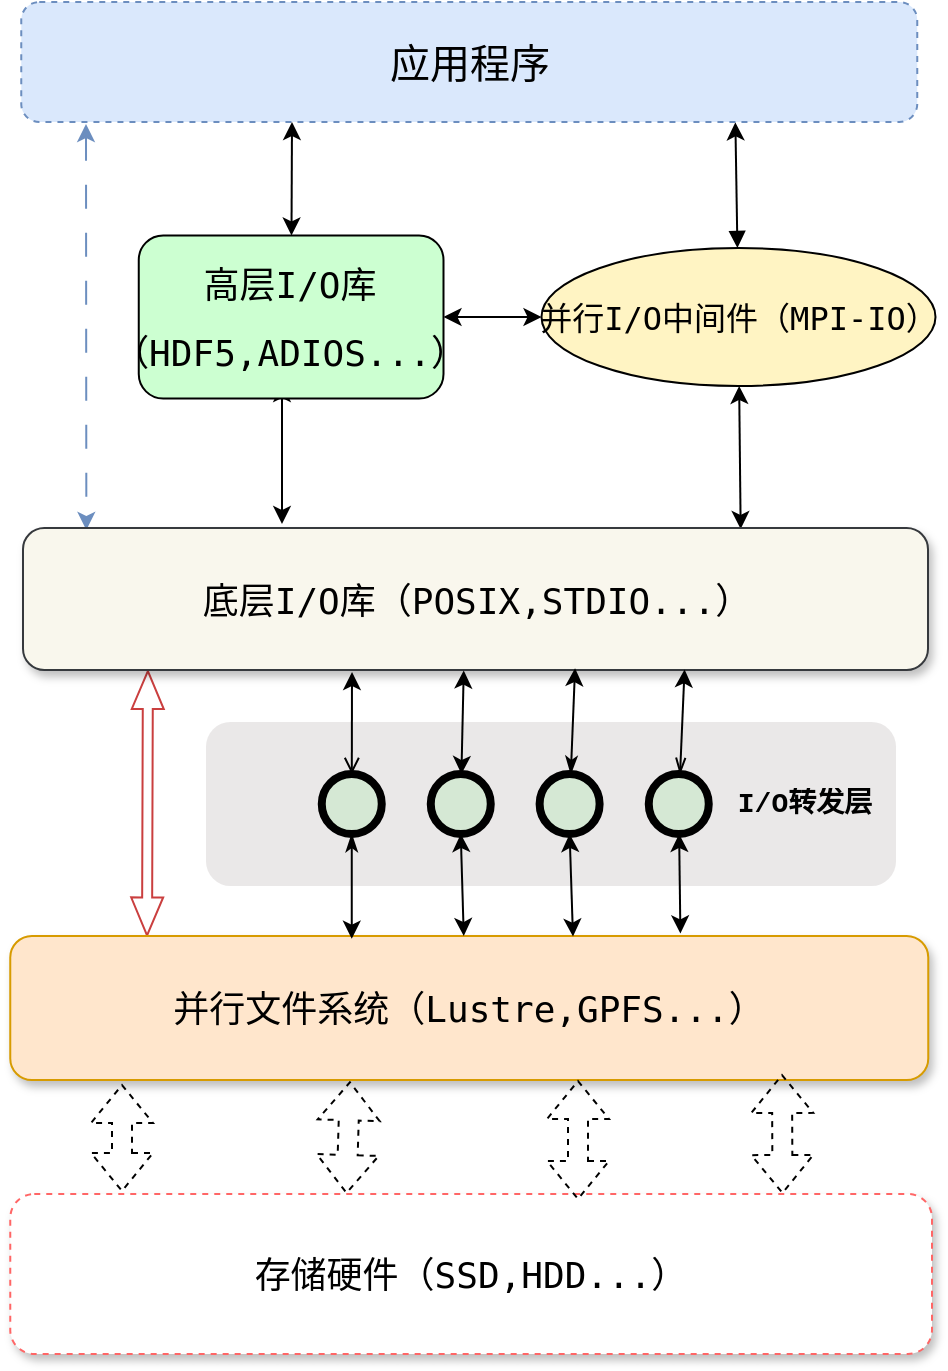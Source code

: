 <mxfile pages="2">
    <diagram id="yPxyJZ8AM_hMuL3Unpa9" name="complex gitflow">
        <mxGraphModel dx="1002" dy="-212" grid="0" gridSize="10" guides="1" tooltips="1" connect="1" arrows="1" fold="1" page="1" pageScale="1" pageWidth="1169" pageHeight="827" background="none" math="0" shadow="0">
            <root>
                <mxCell id="0"/>
                <mxCell id="1" parent="0"/>
                <mxCell id="de91WXhkAaFKcVFuTLli-15" value="" style="rounded=1;whiteSpace=wrap;html=1;opacity=50;strokeColor=none;fillColor=#d6d1d1;" parent="1" vertex="1">
                    <mxGeometry x="412" y="1271" width="345" height="82" as="geometry"/>
                </mxCell>
                <mxCell id="6Qrm2M-8ZxNgV9_P7dRE-2" value="&lt;pre&gt;&lt;font style=&quot;font-size: 18px;&quot;&gt;存储硬件（SSD,HDD...）&lt;/font&gt;&lt;/pre&gt;" style="rounded=1;whiteSpace=wrap;html=1;shadow=1;dashed=1;strokeColor=#FF6666;" parent="1" vertex="1">
                    <mxGeometry x="314.13" y="1507" width="460.87" height="80" as="geometry"/>
                </mxCell>
                <mxCell id="de91WXhkAaFKcVFuTLli-2" value="" style="rounded=0;orthogonalLoop=1;jettySize=auto;html=1;entryX=0.797;entryY=1.003;entryDx=0;entryDy=0;startArrow=block;entryPerimeter=0;" parent="1" source="6Qrm2M-8ZxNgV9_P7dRE-54" target="de91WXhkAaFKcVFuTLli-1" edge="1">
                    <mxGeometry relative="1" as="geometry"/>
                </mxCell>
                <mxCell id="de91WXhkAaFKcVFuTLli-5" value="" style="rounded=0;orthogonalLoop=1;jettySize=auto;html=1;startArrow=classic;startFill=1;entryX=0.793;entryY=0.007;entryDx=0;entryDy=0;entryPerimeter=0;" parent="1" source="6Qrm2M-8ZxNgV9_P7dRE-54" target="6Qrm2M-8ZxNgV9_P7dRE-1" edge="1">
                    <mxGeometry relative="1" as="geometry">
                        <mxPoint x="679" y="1172" as="targetPoint"/>
                    </mxGeometry>
                </mxCell>
                <mxCell id="de91WXhkAaFKcVFuTLli-13" style="rounded=0;orthogonalLoop=1;jettySize=auto;html=1;exitX=0;exitY=0.5;exitDx=0;exitDy=0;entryX=1;entryY=0.5;entryDx=0;entryDy=0;startArrow=classic;startFill=1;" parent="1" source="6Qrm2M-8ZxNgV9_P7dRE-54" target="de91WXhkAaFKcVFuTLli-8" edge="1">
                    <mxGeometry relative="1" as="geometry"/>
                </mxCell>
                <mxCell id="6Qrm2M-8ZxNgV9_P7dRE-54" value="&lt;pre&gt;&lt;font style=&quot;font-size: 16px;&quot;&gt;并行I/O中间件（MPI-IO）&lt;/font&gt;&lt;/pre&gt;" style="ellipse;whiteSpace=wrap;html=1;fillColor=#FFF4C3;" parent="1" vertex="1">
                    <mxGeometry x="579.75" y="1034" width="197" height="69" as="geometry"/>
                </mxCell>
                <mxCell id="de91WXhkAaFKcVFuTLli-1" value="&lt;pre&gt;&lt;font style=&quot;font-size: 20px;&quot;&gt;应用程序&lt;/font&gt;&lt;/pre&gt;" style="rounded=1;whiteSpace=wrap;html=1;fillColor=#dae8fc;strokeColor=#6c8ebf;dashed=1;" parent="1" vertex="1">
                    <mxGeometry x="319.63" y="911" width="448" height="60" as="geometry"/>
                </mxCell>
                <mxCell id="de91WXhkAaFKcVFuTLli-6" style="rounded=0;orthogonalLoop=1;jettySize=auto;html=1;entryX=0.07;entryY=0.014;entryDx=0;entryDy=0;entryPerimeter=0;dashed=1;dashPattern=12 12;startArrow=classic;startFill=1;fillColor=#dae8fc;strokeColor=#6c8ebf;" parent="1" target="6Qrm2M-8ZxNgV9_P7dRE-1" edge="1">
                    <mxGeometry relative="1" as="geometry">
                        <mxPoint x="352" y="972" as="sourcePoint"/>
                        <mxPoint x="351.865" y="1172.135" as="targetPoint"/>
                    </mxGeometry>
                </mxCell>
                <mxCell id="uWUnNED6HEl2aK5fdaIb-13" value="I/O转发层" style="text;html=1;strokeColor=none;fillColor=none;align=center;verticalAlign=middle;whiteSpace=wrap;overflow=hidden;fontSize=14;fontStyle=1;fontFamily=Courier New;" parent="1" vertex="1">
                    <mxGeometry x="671.25" y="1291" width="81" height="42" as="geometry"/>
                </mxCell>
                <mxCell id="6Qrm2M-8ZxNgV9_P7dRE-42" value="" style="shape=flexArrow;endArrow=classic;startArrow=classic;html=1;rounded=0;strokeColor=#ca3f3f;width=5;startWidth=10;endWidth=10;entryX=0.138;entryY=1;entryDx=0;entryDy=0;entryPerimeter=0;exitX=0.149;exitY=0.003;exitDx=0;exitDy=0;exitPerimeter=0;" parent="1" source="6Qrm2M-8ZxNgV9_P7dRE-4" target="6Qrm2M-8ZxNgV9_P7dRE-1" edge="1">
                    <mxGeometry width="100" height="100" relative="1" as="geometry">
                        <mxPoint x="386" y="1370" as="sourcePoint"/>
                        <mxPoint x="387.9" y="1252.633" as="targetPoint"/>
                    </mxGeometry>
                </mxCell>
                <mxCell id="6Qrm2M-8ZxNgV9_P7dRE-4" value="&lt;pre&gt;&lt;font style=&quot;font-size: 18px;&quot;&gt;并行文件系统（Lustre,GPFS...）&lt;/font&gt;&lt;/pre&gt;" style="rounded=1;whiteSpace=wrap;html=1;shadow=1;strokeColor=#d79b00;fillColor=#ffe6cc;" parent="1" vertex="1">
                    <mxGeometry x="314.13" y="1378" width="459" height="72" as="geometry"/>
                </mxCell>
                <mxCell id="6Qrm2M-8ZxNgV9_P7dRE-1" value="&lt;pre&gt;&lt;font style=&quot;font-size: 18px;&quot;&gt;底层I/O库（POSIX,STDIO...）&lt;/font&gt;&lt;/pre&gt;" style="rounded=1;whiteSpace=wrap;html=1;shadow=1;strokeColor=#36393d;fillColor=#f9f7ed;" parent="1" vertex="1">
                    <mxGeometry x="320.5" y="1174" width="452.5" height="71" as="geometry"/>
                </mxCell>
                <mxCell id="6Qrm2M-8ZxNgV9_P7dRE-18" value="" style="group" parent="1" vertex="1" connectable="0">
                    <mxGeometry x="469.88" y="1297" width="193.5" height="30" as="geometry"/>
                </mxCell>
                <mxCell id="uWUnNED6HEl2aK5fdaIb-17" value="" style="verticalLabelPosition=bottom;verticalAlign=top;html=1;strokeWidth=4;shape=mxgraph.flowchart.on-page_reference;plain-purple;gradientColor=none;strokeColor=#000000;fillColor=#D5E8D4;" parent="6Qrm2M-8ZxNgV9_P7dRE-18" vertex="1">
                    <mxGeometry x="108.93" width="30" height="30" as="geometry"/>
                </mxCell>
                <mxCell id="uWUnNED6HEl2aK5fdaIb-19" value="" style="verticalLabelPosition=bottom;verticalAlign=top;html=1;strokeWidth=4;shape=mxgraph.flowchart.on-page_reference;plain-purple;gradientColor=none;strokeColor=#000000;fillColor=#D5E8D4;" parent="6Qrm2M-8ZxNgV9_P7dRE-18" vertex="1">
                    <mxGeometry x="163.5" width="30" height="30" as="geometry"/>
                </mxCell>
                <mxCell id="6Qrm2M-8ZxNgV9_P7dRE-5" value="" style="verticalLabelPosition=bottom;verticalAlign=top;html=1;strokeWidth=4;shape=mxgraph.flowchart.on-page_reference;plain-purple;gradientColor=none;strokeColor=#000000;fillColor=#D5E8D4;" parent="6Qrm2M-8ZxNgV9_P7dRE-18" vertex="1">
                    <mxGeometry x="54.5" width="30" height="30" as="geometry"/>
                </mxCell>
                <mxCell id="6Qrm2M-8ZxNgV9_P7dRE-6" value="" style="verticalLabelPosition=bottom;verticalAlign=top;html=1;strokeWidth=4;shape=mxgraph.flowchart.on-page_reference;plain-purple;gradientColor=none;strokeColor=#000000;fillColor=#D5E8D4;" parent="6Qrm2M-8ZxNgV9_P7dRE-18" vertex="1">
                    <mxGeometry width="30" height="30" as="geometry"/>
                </mxCell>
                <mxCell id="6Qrm2M-8ZxNgV9_P7dRE-20" value="" style="endArrow=classic;startArrow=classic;html=1;rounded=0;entryX=0.5;entryY=1;entryDx=0;entryDy=0;entryPerimeter=0;exitX=0.494;exitY=0;exitDx=0;exitDy=0;exitPerimeter=0;" parent="1" source="6Qrm2M-8ZxNgV9_P7dRE-4" target="6Qrm2M-8ZxNgV9_P7dRE-5" edge="1">
                    <mxGeometry width="50" height="50" relative="1" as="geometry">
                        <mxPoint x="615.12" y="1390" as="sourcePoint"/>
                        <mxPoint x="615.12" y="1329" as="targetPoint"/>
                    </mxGeometry>
                </mxCell>
                <mxCell id="6Qrm2M-8ZxNgV9_P7dRE-22" value="" style="endArrow=classic;startArrow=classic;html=1;rounded=0;entryX=0.5;entryY=1;entryDx=0;entryDy=0;entryPerimeter=0;exitX=0.613;exitY=0.004;exitDx=0;exitDy=0;exitPerimeter=0;" parent="1" source="6Qrm2M-8ZxNgV9_P7dRE-4" target="uWUnNED6HEl2aK5fdaIb-17" edge="1">
                    <mxGeometry width="50" height="50" relative="1" as="geometry">
                        <mxPoint x="612.87" y="1405" as="sourcePoint"/>
                        <mxPoint x="611.87" y="1343" as="targetPoint"/>
                    </mxGeometry>
                </mxCell>
                <mxCell id="6Qrm2M-8ZxNgV9_P7dRE-37" style="rounded=0;orthogonalLoop=1;jettySize=auto;html=1;entryX=0.73;entryY=-0.018;entryDx=0;entryDy=0;entryPerimeter=0;startArrow=classic;startFill=1;" parent="1" source="uWUnNED6HEl2aK5fdaIb-19" target="6Qrm2M-8ZxNgV9_P7dRE-4" edge="1">
                    <mxGeometry relative="1" as="geometry"/>
                </mxCell>
                <mxCell id="6Qrm2M-8ZxNgV9_P7dRE-47" value="" style="rounded=0;orthogonalLoop=1;jettySize=auto;html=1;startArrow=open;startFill=0;" parent="1" source="6Qrm2M-8ZxNgV9_P7dRE-6" edge="1">
                    <mxGeometry relative="1" as="geometry">
                        <mxPoint x="485" y="1246" as="targetPoint"/>
                    </mxGeometry>
                </mxCell>
                <mxCell id="6Qrm2M-8ZxNgV9_P7dRE-48" value="" style="rounded=0;orthogonalLoop=1;jettySize=auto;html=1;startArrow=classic;startFill=1;entryX=0.487;entryY=1.004;entryDx=0;entryDy=0;entryPerimeter=0;" parent="1" source="6Qrm2M-8ZxNgV9_P7dRE-5" target="6Qrm2M-8ZxNgV9_P7dRE-1" edge="1">
                    <mxGeometry relative="1" as="geometry">
                        <mxPoint x="591.74" y="1247" as="targetPoint"/>
                    </mxGeometry>
                </mxCell>
                <mxCell id="6Qrm2M-8ZxNgV9_P7dRE-49" value="" style="rounded=0;orthogonalLoop=1;jettySize=auto;html=1;startArrow=classicThin;startFill=1;entryX=0.61;entryY=0.987;entryDx=0;entryDy=0;entryPerimeter=0;" parent="1" source="uWUnNED6HEl2aK5fdaIb-17" target="6Qrm2M-8ZxNgV9_P7dRE-1" edge="1">
                    <mxGeometry relative="1" as="geometry">
                        <mxPoint x="648" y="1246" as="targetPoint"/>
                    </mxGeometry>
                </mxCell>
                <mxCell id="6Qrm2M-8ZxNgV9_P7dRE-50" value="" style="rounded=0;orthogonalLoop=1;jettySize=auto;html=1;entryX=0.731;entryY=0.996;entryDx=0;entryDy=0;entryPerimeter=0;verticalAlign=middle;startArrow=openThin;startFill=0;" parent="1" source="uWUnNED6HEl2aK5fdaIb-19" target="6Qrm2M-8ZxNgV9_P7dRE-1" edge="1">
                    <mxGeometry relative="1" as="geometry">
                        <mxPoint x="700.74" y="1250" as="targetPoint"/>
                    </mxGeometry>
                </mxCell>
                <mxCell id="6Qrm2M-8ZxNgV9_P7dRE-51" style="rounded=0;orthogonalLoop=1;jettySize=auto;html=1;startArrow=classicThin;startFill=1;entryX=0.372;entryY=0.019;entryDx=0;entryDy=0;entryPerimeter=0;" parent="1" source="6Qrm2M-8ZxNgV9_P7dRE-6" target="6Qrm2M-8ZxNgV9_P7dRE-4" edge="1">
                    <mxGeometry relative="1" as="geometry">
                        <mxPoint x="540" y="1365" as="targetPoint"/>
                    </mxGeometry>
                </mxCell>
                <mxCell id="de91WXhkAaFKcVFuTLli-12" style="rounded=0;orthogonalLoop=1;jettySize=auto;html=1;startArrow=classic;startFill=1;" parent="1" edge="1">
                    <mxGeometry relative="1" as="geometry">
                        <mxPoint x="450" y="1102" as="sourcePoint"/>
                        <mxPoint x="450" y="1172" as="targetPoint"/>
                    </mxGeometry>
                </mxCell>
                <mxCell id="de91WXhkAaFKcVFuTLli-8" value="&lt;pre&gt;&lt;font style=&quot;font-size: 18px;&quot;&gt;高层I/O库&lt;/font&gt;&lt;/pre&gt;&lt;pre&gt;&lt;font style=&quot;font-size: 18px;&quot;&gt;（HDF5,ADIOS...）&lt;/font&gt;&lt;/pre&gt;" style="rounded=1;whiteSpace=wrap;html=1;fillColor=#CCFFD1;" parent="1" vertex="1">
                    <mxGeometry x="378.38" y="1027.75" width="152.37" height="81.5" as="geometry"/>
                </mxCell>
                <mxCell id="de91WXhkAaFKcVFuTLli-11" style="rounded=0;orthogonalLoop=1;jettySize=auto;html=1;startArrow=classic;startFill=1;" parent="1" source="de91WXhkAaFKcVFuTLli-8" edge="1">
                    <mxGeometry relative="1" as="geometry">
                        <mxPoint x="455" y="971" as="targetPoint"/>
                    </mxGeometry>
                </mxCell>
                <mxCell id="de91WXhkAaFKcVFuTLli-32" value="" style="shape=flexArrow;endArrow=classic;startArrow=classic;html=1;rounded=0;dashed=1;" parent="1" edge="1">
                    <mxGeometry width="100" height="100" relative="1" as="geometry">
                        <mxPoint x="370" y="1506" as="sourcePoint"/>
                        <mxPoint x="370" y="1452" as="targetPoint"/>
                    </mxGeometry>
                </mxCell>
                <mxCell id="de91WXhkAaFKcVFuTLli-33" value="" style="shape=flexArrow;endArrow=classic;startArrow=classic;html=1;rounded=0;exitX=0.095;exitY=0.022;exitDx=0;exitDy=0;exitPerimeter=0;dashed=1;entryX=0.37;entryY=1.009;entryDx=0;entryDy=0;entryPerimeter=0;" parent="1" target="6Qrm2M-8ZxNgV9_P7dRE-4" edge="1">
                    <mxGeometry width="100" height="100" relative="1" as="geometry">
                        <mxPoint x="482.25" y="1507" as="sourcePoint"/>
                        <mxPoint x="482" y="1456" as="targetPoint"/>
                    </mxGeometry>
                </mxCell>
                <mxCell id="de91WXhkAaFKcVFuTLli-34" value="" style="shape=flexArrow;endArrow=classic;startArrow=classic;html=1;rounded=0;entryX=0.095;entryY=0.988;entryDx=0;entryDy=0;entryPerimeter=0;exitX=0.095;exitY=0.022;exitDx=0;exitDy=0;exitPerimeter=0;dashed=1;" parent="1" edge="1">
                    <mxGeometry width="100" height="100" relative="1" as="geometry">
                        <mxPoint x="598" y="1510" as="sourcePoint"/>
                        <mxPoint x="598" y="1450" as="targetPoint"/>
                    </mxGeometry>
                </mxCell>
                <mxCell id="de91WXhkAaFKcVFuTLli-35" value="" style="shape=flexArrow;endArrow=classic;startArrow=classic;html=1;rounded=0;exitX=0.095;exitY=0.022;exitDx=0;exitDy=0;exitPerimeter=0;dashed=1;" parent="1" edge="1">
                    <mxGeometry width="100" height="100" relative="1" as="geometry">
                        <mxPoint x="700.25" y="1507" as="sourcePoint"/>
                        <mxPoint x="700" y="1447" as="targetPoint"/>
                    </mxGeometry>
                </mxCell>
            </root>
        </mxGraphModel>
    </diagram>
    <diagram id="AIcp9rdyEztHgGKMyT2w" name="第 2 页">
        <mxGraphModel dx="871" dy="535" grid="1" gridSize="10" guides="1" tooltips="1" connect="1" arrows="1" fold="1" page="1" pageScale="1" pageWidth="1169" pageHeight="827" math="0" shadow="0">
            <root>
                <mxCell id="0"/>
                <mxCell id="1" parent="0"/>
                <mxCell id="YCX0NGYQ5Nv7W-sqLCVU-251" value="" style="rounded=0;whiteSpace=wrap;html=1;fillColor=#333333;" vertex="1" parent="1">
                    <mxGeometry x="50" y="1790" width="2190" height="1700" as="geometry"/>
                </mxCell>
                <mxCell id="wtNR7RmMgLV1tPpnNcpE-1" value="Hotfix Commit" style="text;html=1;strokeColor=none;fillColor=none;align=center;verticalAlign=middle;whiteSpace=wrap;overflow=hidden;" parent="1" vertex="1">
                    <mxGeometry x="427.25" y="226" width="80" height="30" as="geometry"/>
                </mxCell>
                <mxCell id="wtNR7RmMgLV1tPpnNcpE-2" value="" style="edgeStyle=orthogonalEdgeStyle;rounded=0;html=1;jettySize=auto;orthogonalLoop=1;plain-blue;endArrow=none;endFill=0;strokeWidth=4;strokeColor=#000000;entryX=0;entryY=0.5;entryDx=0;entryDy=0;entryPerimeter=0;" parent="1" source="wtNR7RmMgLV1tPpnNcpE-4" target="wtNR7RmMgLV1tPpnNcpE-52" edge="1">
                    <mxGeometry x="292.25" y="211" as="geometry">
                        <mxPoint x="442.25" y="211" as="targetPoint"/>
                    </mxGeometry>
                </mxCell>
                <mxCell id="wtNR7RmMgLV1tPpnNcpE-3" style="edgeStyle=orthogonalEdgeStyle;curved=1;rounded=0;html=1;exitX=1;exitY=0.5;exitPerimeter=0;entryX=0;entryY=0.5;entryPerimeter=0;endArrow=none;endFill=0;jettySize=auto;orthogonalLoop=1;strokeWidth=4;fontSize=15;" parent="1" source="wtNR7RmMgLV1tPpnNcpE-4" target="wtNR7RmMgLV1tPpnNcpE-10" edge="1">
                    <mxGeometry relative="1" as="geometry"/>
                </mxCell>
                <mxCell id="wtNR7RmMgLV1tPpnNcpE-4" value="" style="verticalLabelPosition=bottom;verticalAlign=top;html=1;strokeWidth=4;shape=mxgraph.flowchart.on-page_reference;plain-blue;gradientColor=none;fillColor=#B5E3Fe;strokeColor=#000000;" parent="1" vertex="1">
                    <mxGeometry x="262.25" y="196" width="30" height="30" as="geometry"/>
                </mxCell>
                <mxCell id="wtNR7RmMgLV1tPpnNcpE-5" value="" style="edgeStyle=orthogonalEdgeStyle;curved=1;rounded=0;orthogonalLoop=1;jettySize=auto;html=1;endArrow=none;endFill=0;strokeWidth=4;entryX=0;entryY=0.5;entryDx=0;entryDy=0;entryPerimeter=0;" parent="1" source="wtNR7RmMgLV1tPpnNcpE-7" target="wtNR7RmMgLV1tPpnNcpE-8" edge="1">
                    <mxGeometry relative="1" as="geometry">
                        <mxPoint x="734.5" y="211" as="targetPoint"/>
                    </mxGeometry>
                </mxCell>
                <mxCell id="wtNR7RmMgLV1tPpnNcpE-6" style="edgeStyle=orthogonalEdgeStyle;curved=1;rounded=0;orthogonalLoop=1;jettySize=auto;html=1;exitX=1;exitY=0.5;exitDx=0;exitDy=0;exitPerimeter=0;entryX=0;entryY=0.5;entryDx=0;entryDy=0;entryPerimeter=0;endArrow=none;endFill=0;strokeWidth=4;fontFamily=Courier New;fontColor=#009900;" parent="1" source="wtNR7RmMgLV1tPpnNcpE-7" target="wtNR7RmMgLV1tPpnNcpE-37" edge="1">
                    <mxGeometry relative="1" as="geometry"/>
                </mxCell>
                <mxCell id="wtNR7RmMgLV1tPpnNcpE-7" value="" style="verticalLabelPosition=bottom;verticalAlign=top;html=1;strokeWidth=4;shape=mxgraph.flowchart.on-page_reference;plain-blue;gradientColor=none;strokeColor=#000000;fillColor=#B5E3FE;" parent="1" vertex="1">
                    <mxGeometry x="622.25" y="196" width="30" height="30" as="geometry"/>
                </mxCell>
                <mxCell id="wtNR7RmMgLV1tPpnNcpE-8" value="" style="verticalLabelPosition=bottom;verticalAlign=top;html=1;strokeWidth=4;shape=mxgraph.flowchart.on-page_reference;plain-blue;gradientColor=none;strokeColor=#33001A;fillColor=#B5E3FE;" parent="1" vertex="1">
                    <mxGeometry x="861.25" y="196" width="30" height="30" as="geometry"/>
                </mxCell>
                <mxCell id="wtNR7RmMgLV1tPpnNcpE-9" value="" style="edgeStyle=orthogonalEdgeStyle;rounded=0;html=1;jettySize=auto;orthogonalLoop=1;strokeWidth=4;endArrow=none;endFill=0;" parent="1" target="wtNR7RmMgLV1tPpnNcpE-4" edge="1">
                    <mxGeometry x="192.25" y="211" as="geometry">
                        <mxPoint x="150" y="211" as="sourcePoint"/>
                    </mxGeometry>
                </mxCell>
                <mxCell id="wtNR7RmMgLV1tPpnNcpE-10" value="" style="verticalLabelPosition=bottom;verticalAlign=top;html=1;strokeWidth=4;shape=mxgraph.flowchart.on-page_reference;plain-purple;gradientColor=none;strokeColor=#000000;fillColor=#D5E8D4;" parent="1" vertex="1">
                    <mxGeometry x="339.75" y="281" width="30" height="30" as="geometry"/>
                </mxCell>
                <mxCell id="wtNR7RmMgLV1tPpnNcpE-11" value="1.1.0-release" style="text;html=1;strokeColor=none;fillColor=none;align=left;verticalAlign=middle;whiteSpace=wrap;overflow=hidden;fontSize=14;fontStyle=1;fontFamily=Courier New;" parent="1" vertex="1">
                    <mxGeometry x="88.75" y="286" width="240" height="20" as="geometry"/>
                </mxCell>
                <mxCell id="wtNR7RmMgLV1tPpnNcpE-12" value="" style="edgeStyle=orthogonalEdgeStyle;rounded=0;orthogonalLoop=1;jettySize=auto;html=1;endArrow=none;endFill=0;strokeWidth=4;" parent="1" source="wtNR7RmMgLV1tPpnNcpE-15" target="wtNR7RmMgLV1tPpnNcpE-17" edge="1">
                    <mxGeometry relative="1" as="geometry"/>
                </mxCell>
                <mxCell id="wtNR7RmMgLV1tPpnNcpE-13" style="edgeStyle=orthogonalEdgeStyle;rounded=0;orthogonalLoop=1;jettySize=auto;html=1;entryX=1;entryY=0.5;entryDx=0;entryDy=0;entryPerimeter=0;endArrow=none;endFill=0;strokeWidth=4;curved=1;" parent="1" source="wtNR7RmMgLV1tPpnNcpE-15" target="wtNR7RmMgLV1tPpnNcpE-10" edge="1">
                    <mxGeometry relative="1" as="geometry"/>
                </mxCell>
                <mxCell id="wtNR7RmMgLV1tPpnNcpE-14" style="edgeStyle=orthogonalEdgeStyle;curved=1;rounded=0;orthogonalLoop=1;jettySize=auto;html=1;exitX=1;exitY=0.5;exitDx=0;exitDy=0;exitPerimeter=0;entryX=0;entryY=0.5;entryDx=0;entryDy=0;entryPerimeter=0;endArrow=none;endFill=0;strokeWidth=4;fontFamily=Courier New;fontColor=#009900;" parent="1" source="wtNR7RmMgLV1tPpnNcpE-15" target="wtNR7RmMgLV1tPpnNcpE-23" edge="1">
                    <mxGeometry relative="1" as="geometry"/>
                </mxCell>
                <mxCell id="wtNR7RmMgLV1tPpnNcpE-15" value="" style="verticalLabelPosition=bottom;verticalAlign=top;html=1;strokeWidth=4;shape=mxgraph.flowchart.on-page_reference;plain-purple;gradientColor=none;strokeColor=#000000;fillColor=#D5E8D4;" parent="1" vertex="1">
                    <mxGeometry x="416.75" y="361" width="30" height="30" as="geometry"/>
                </mxCell>
                <mxCell id="wtNR7RmMgLV1tPpnNcpE-16" value="" style="edgeStyle=orthogonalEdgeStyle;curved=1;rounded=0;orthogonalLoop=1;jettySize=auto;html=1;endArrow=none;endFill=0;strokeWidth=4;" parent="1" source="wtNR7RmMgLV1tPpnNcpE-17" target="wtNR7RmMgLV1tPpnNcpE-19" edge="1">
                    <mxGeometry relative="1" as="geometry"/>
                </mxCell>
                <mxCell id="wtNR7RmMgLV1tPpnNcpE-17" value="" style="verticalLabelPosition=bottom;verticalAlign=top;html=1;strokeWidth=4;shape=mxgraph.flowchart.on-page_reference;plain-purple;gradientColor=none;strokeColor=#000000;fillColor=#D5E8D4;" parent="1" vertex="1">
                    <mxGeometry x="514.75" y="361" width="30" height="30" as="geometry"/>
                </mxCell>
                <mxCell id="wtNR7RmMgLV1tPpnNcpE-18" value="" style="edgeStyle=orthogonalEdgeStyle;curved=1;rounded=0;orthogonalLoop=1;jettySize=auto;html=1;endArrow=none;endFill=0;strokeWidth=4;fontFamily=Courier New;fontColor=#009900;" parent="1" source="wtNR7RmMgLV1tPpnNcpE-19" target="wtNR7RmMgLV1tPpnNcpE-21" edge="1">
                    <mxGeometry relative="1" as="geometry"/>
                </mxCell>
                <mxCell id="wtNR7RmMgLV1tPpnNcpE-19" value="" style="verticalLabelPosition=bottom;verticalAlign=top;html=1;strokeWidth=4;shape=mxgraph.flowchart.on-page_reference;plain-purple;gradientColor=none;strokeColor=#000000;fillColor=#D5E8D4;" parent="1" vertex="1">
                    <mxGeometry x="594.75" y="361" width="30" height="30" as="geometry"/>
                </mxCell>
                <mxCell id="wtNR7RmMgLV1tPpnNcpE-20" style="edgeStyle=orthogonalEdgeStyle;curved=1;rounded=0;orthogonalLoop=1;jettySize=auto;html=1;entryX=0;entryY=0.5;entryDx=0;entryDy=0;entryPerimeter=0;endArrow=none;endFill=0;strokeWidth=4;fontFamily=Courier New;fontColor=#009900;" parent="1" source="wtNR7RmMgLV1tPpnNcpE-21" target="wtNR7RmMgLV1tPpnNcpE-39" edge="1">
                    <mxGeometry relative="1" as="geometry"/>
                </mxCell>
                <mxCell id="wtNR7RmMgLV1tPpnNcpE-21" value="" style="verticalLabelPosition=bottom;verticalAlign=top;html=1;strokeWidth=4;shape=mxgraph.flowchart.on-page_reference;plain-purple;gradientColor=none;strokeColor=#000000;fillColor=#D5E8D4;" parent="1" vertex="1">
                    <mxGeometry x="696.75" y="361" width="30" height="30" as="geometry"/>
                </mxCell>
                <mxCell id="wtNR7RmMgLV1tPpnNcpE-22" value="develop" style="text;html=1;strokeColor=none;fillColor=none;align=left;verticalAlign=middle;whiteSpace=wrap;overflow=hidden;fontSize=14;fontStyle=1;fontFamily=Courier New;" parent="1" vertex="1">
                    <mxGeometry x="87.75" y="364" width="91" height="20" as="geometry"/>
                </mxCell>
                <mxCell id="wtNR7RmMgLV1tPpnNcpE-23" value="" style="verticalLabelPosition=bottom;verticalAlign=top;html=1;strokeWidth=4;shape=mxgraph.flowchart.on-page_reference;plain-purple;gradientColor=none;strokeColor=#000000;fillColor=#D5E8D4;" parent="1" vertex="1">
                    <mxGeometry x="500.75" y="440" width="30" height="30" as="geometry"/>
                </mxCell>
                <mxCell id="wtNR7RmMgLV1tPpnNcpE-24" style="edgeStyle=orthogonalEdgeStyle;curved=1;rounded=0;orthogonalLoop=1;jettySize=auto;html=1;exitX=1;exitY=0.5;exitDx=0;exitDy=0;exitPerimeter=0;entryX=0;entryY=0.5;entryDx=0;entryDy=0;entryPerimeter=0;endArrow=none;endFill=0;strokeWidth=4;fontFamily=Courier New;fontColor=#009900;" parent="1" source="wtNR7RmMgLV1tPpnNcpE-25" target="wtNR7RmMgLV1tPpnNcpE-21" edge="1">
                    <mxGeometry relative="1" as="geometry"/>
                </mxCell>
                <mxCell id="wtNR7RmMgLV1tPpnNcpE-25" value="" style="verticalLabelPosition=bottom;verticalAlign=top;html=1;strokeWidth=4;shape=mxgraph.flowchart.on-page_reference;plain-purple;gradientColor=none;strokeColor=#000000;fillColor=#D5E8D4;" parent="1" vertex="1">
                    <mxGeometry x="611.75" y="440" width="30" height="30" as="geometry"/>
                </mxCell>
                <mxCell id="wtNR7RmMgLV1tPpnNcpE-26" value="JIRA-35--example feature" style="text;html=1;strokeColor=none;fillColor=none;align=left;verticalAlign=middle;whiteSpace=wrap;overflow=hidden;fontSize=14;fontStyle=1;fontFamily=Courier New;" parent="1" vertex="1">
                    <mxGeometry x="87.5" y="445" width="240" height="20" as="geometry"/>
                </mxCell>
                <mxCell id="wtNR7RmMgLV1tPpnNcpE-27" value="The development or sprint branch" style="text;html=1;strokeColor=none;fillColor=none;align=left;verticalAlign=middle;whiteSpace=wrap;overflow=hidden;fontSize=14;fontStyle=0;fontColor=#009900;" parent="1" vertex="1">
                    <mxGeometry x="85.75" y="384" width="240" height="20" as="geometry"/>
                </mxCell>
                <mxCell id="wtNR7RmMgLV1tPpnNcpE-28" value="Your feature branch" style="text;html=1;strokeColor=none;fillColor=none;align=left;verticalAlign=middle;whiteSpace=wrap;overflow=hidden;fontSize=14;fontStyle=0;fontColor=#009900;" parent="1" vertex="1">
                    <mxGeometry x="85.75" y="465" width="240" height="20" as="geometry"/>
                </mxCell>
                <mxCell id="wtNR7RmMgLV1tPpnNcpE-29" value="The release branch" style="text;html=1;strokeColor=none;fillColor=none;align=left;verticalAlign=middle;whiteSpace=wrap;overflow=hidden;fontSize=14;fontStyle=0;fontColor=#009900;" parent="1" vertex="1">
                    <mxGeometry x="86.75" y="306" width="240" height="20" as="geometry"/>
                </mxCell>
                <mxCell id="wtNR7RmMgLV1tPpnNcpE-30" value="The main branch&lt;br&gt;" style="text;html=1;strokeColor=none;fillColor=none;align=left;verticalAlign=middle;whiteSpace=wrap;overflow=hidden;fontSize=14;fontStyle=0;fontColor=#009900;" parent="1" vertex="1">
                    <mxGeometry x="88.25" y="220" width="146.75" height="20" as="geometry"/>
                </mxCell>
                <mxCell id="wtNR7RmMgLV1tPpnNcpE-31" value="" style="endArrow=classic;html=1;strokeWidth=1;fontFamily=Courier New;fontColor=#009900;" parent="1" edge="1">
                    <mxGeometry width="50" height="50" relative="1" as="geometry">
                        <mxPoint x="306.75" y="454.5" as="sourcePoint"/>
                        <mxPoint x="456.75" y="455" as="targetPoint"/>
                    </mxGeometry>
                </mxCell>
                <mxCell id="wtNR7RmMgLV1tPpnNcpE-32" value="" style="endArrow=classic;html=1;strokeWidth=1;fontFamily=Courier New;fontColor=#009900;" parent="1" edge="1">
                    <mxGeometry width="50" height="50" relative="1" as="geometry">
                        <mxPoint x="186.75" y="374" as="sourcePoint"/>
                        <mxPoint x="376.75" y="374" as="targetPoint"/>
                    </mxGeometry>
                </mxCell>
                <mxCell id="wtNR7RmMgLV1tPpnNcpE-33" value="" style="endArrow=classic;html=1;strokeWidth=1;fontFamily=Courier New;fontColor=#009900;" parent="1" edge="1">
                    <mxGeometry width="50" height="50" relative="1" as="geometry">
                        <mxPoint x="216.75" y="296" as="sourcePoint"/>
                        <mxPoint x="296.75" y="296" as="targetPoint"/>
                    </mxGeometry>
                </mxCell>
                <mxCell id="wtNR7RmMgLV1tPpnNcpE-34" value="Tag: 1.1.0" style="text;html=1;strokeColor=none;fillColor=none;align=center;verticalAlign=middle;whiteSpace=wrap;overflow=hidden;fontSize=14;" parent="1" vertex="1">
                    <mxGeometry x="590.25" y="170" width="110" height="20" as="geometry"/>
                </mxCell>
                <mxCell id="wtNR7RmMgLV1tPpnNcpE-35" value="Tag: 1.0.0" style="text;html=1;strokeColor=none;fillColor=none;align=center;verticalAlign=middle;whiteSpace=wrap;overflow=hidden;fontSize=14;" parent="1" vertex="1">
                    <mxGeometry x="242.25" y="170" width="70" height="20" as="geometry"/>
                </mxCell>
                <mxCell id="wtNR7RmMgLV1tPpnNcpE-36" value="" style="edgeStyle=orthogonalEdgeStyle;curved=1;rounded=0;orthogonalLoop=1;jettySize=auto;html=1;endArrow=none;endFill=0;strokeWidth=4;fontFamily=Courier New;fontColor=#009900;" parent="1" source="wtNR7RmMgLV1tPpnNcpE-37" target="wtNR7RmMgLV1tPpnNcpE-39" edge="1">
                    <mxGeometry relative="1" as="geometry"/>
                </mxCell>
                <mxCell id="wtNR7RmMgLV1tPpnNcpE-37" value="" style="verticalLabelPosition=bottom;verticalAlign=top;html=1;strokeWidth=4;shape=mxgraph.flowchart.on-page_reference;plain-purple;gradientColor=none;strokeColor=#000000;fillColor=#D5E8D4;" parent="1" vertex="1">
                    <mxGeometry x="696.75" y="281" width="30" height="30" as="geometry"/>
                </mxCell>
                <mxCell id="wtNR7RmMgLV1tPpnNcpE-38" style="edgeStyle=orthogonalEdgeStyle;curved=1;rounded=0;orthogonalLoop=1;jettySize=auto;html=1;entryX=0;entryY=0.5;entryDx=0;entryDy=0;entryPerimeter=0;endArrow=none;endFill=0;strokeWidth=4;fontFamily=Courier New;fontColor=#009900;" parent="1" source="wtNR7RmMgLV1tPpnNcpE-39" target="wtNR7RmMgLV1tPpnNcpE-8" edge="1">
                    <mxGeometry relative="1" as="geometry"/>
                </mxCell>
                <mxCell id="wtNR7RmMgLV1tPpnNcpE-39" value="" style="verticalLabelPosition=bottom;verticalAlign=top;html=1;strokeWidth=4;shape=mxgraph.flowchart.on-page_reference;plain-purple;gradientColor=none;strokeColor=#000000;fillColor=#D5E8D4;" parent="1" vertex="1">
                    <mxGeometry x="786.75" y="281" width="30" height="30" as="geometry"/>
                </mxCell>
                <mxCell id="wtNR7RmMgLV1tPpnNcpE-40" value="Tag: 1.2.0" style="text;html=1;strokeColor=none;fillColor=none;align=center;verticalAlign=middle;whiteSpace=wrap;overflow=hidden;fontSize=14;" parent="1" vertex="1">
                    <mxGeometry x="812.25" y="168" width="110" height="20" as="geometry"/>
                </mxCell>
                <mxCell id="wtNR7RmMgLV1tPpnNcpE-41" value="" style="endArrow=classic;html=1;strokeWidth=1;fontFamily=Courier New;fontColor=#009900;exitX=0.5;exitY=0;exitDx=0;exitDy=0;" parent="1" source="wtNR7RmMgLV1tPpnNcpE-44" edge="1">
                    <mxGeometry width="50" height="50" relative="1" as="geometry">
                        <mxPoint x="711.25" y="635.5" as="sourcePoint"/>
                        <mxPoint x="711.25" y="404" as="targetPoint"/>
                    </mxGeometry>
                </mxCell>
                <mxCell id="wtNR7RmMgLV1tPpnNcpE-42" value="" style="endArrow=classic;html=1;strokeWidth=1;fontFamily=Courier New;fontColor=#009900;" parent="1" edge="1">
                    <mxGeometry width="50" height="50" relative="1" as="geometry">
                        <mxPoint x="801.75" y="375" as="sourcePoint"/>
                        <mxPoint x="801.75" y="325" as="targetPoint"/>
                    </mxGeometry>
                </mxCell>
                <mxCell id="wtNR7RmMgLV1tPpnNcpE-43" value="&lt;span style=&quot;text-align: center&quot;&gt;Feel free to add notes here about the process of merging into the release branch.&lt;br&gt;&lt;/span&gt;" style="text;html=1;strokeColor=none;fillColor=none;align=left;verticalAlign=middle;whiteSpace=wrap;overflow=hidden;fontSize=12;fontStyle=0;fontColor=#000000;" parent="1" vertex="1">
                    <mxGeometry x="776.75" y="375" width="163.25" height="66" as="geometry"/>
                </mxCell>
                <mxCell id="wtNR7RmMgLV1tPpnNcpE-44" value="&lt;div style=&quot;&quot;&gt;&lt;span&gt;Feel free to add notes here about the process of merging feature branches.&lt;/span&gt;&lt;/div&gt;" style="text;html=1;strokeColor=none;fillColor=none;align=left;verticalAlign=middle;whiteSpace=wrap;overflow=hidden;fontSize=12;fontStyle=0;fontColor=#000000;" parent="1" vertex="1">
                    <mxGeometry x="502.63" y="485" width="418.25" height="36" as="geometry"/>
                </mxCell>
                <mxCell id="wtNR7RmMgLV1tPpnNcpE-45" value="" style="edgeStyle=orthogonalEdgeStyle;rounded=0;orthogonalLoop=1;jettySize=auto;html=1;fontSize=12;fontColor=#000000;entryX=0;entryY=0.5;entryDx=0;entryDy=0;" parent="1" source="wtNR7RmMgLV1tPpnNcpE-46" target="wtNR7RmMgLV1tPpnNcpE-35" edge="1">
                    <mxGeometry relative="1" as="geometry">
                        <mxPoint x="222.25" y="180" as="targetPoint"/>
                        <Array as="points">
                            <mxPoint x="222.25" y="180"/>
                            <mxPoint x="222.25" y="180"/>
                        </Array>
                    </mxGeometry>
                </mxCell>
                <mxCell id="wtNR7RmMgLV1tPpnNcpE-46" value="&lt;span style=&quot;text-align: center; font-size: 11px;&quot;&gt;Each tag represents a production release.&lt;/span&gt;" style="text;html=1;strokeColor=none;fillColor=none;align=left;verticalAlign=middle;whiteSpace=wrap;overflow=hidden;fontSize=11;fontStyle=0;fontColor=#000000;" parent="1" vertex="1">
                    <mxGeometry x="94.5" y="158" width="120" height="38" as="geometry"/>
                </mxCell>
                <UserObject label="Example diagram for a workflow similar to &quot;Git-flow&quot; :" link="https://nvie.com/posts/a-successful-git-branching-model/" id="wtNR7RmMgLV1tPpnNcpE-47">
                    <mxCell style="text;whiteSpace=wrap;html=1;fontStyle=1;fontSize=16;" parent="1" vertex="1">
                        <mxGeometry x="82.25" y="90" width="427.75" height="20" as="geometry"/>
                    </mxCell>
                </UserObject>
                <UserObject label="&lt;a href=&quot;https://nvie.com/posts/a-successful-git-branching-model/&quot;&gt;https://nvie.com/posts/a-successful-git-branching-model/&lt;/a&gt;" link="https://nvie.com/posts/a-successful-git-branching-model/" id="wtNR7RmMgLV1tPpnNcpE-48">
                    <mxCell style="text;whiteSpace=wrap;html=1;" parent="1" vertex="1">
                        <mxGeometry x="115" y="115" width="355" height="20" as="geometry"/>
                    </mxCell>
                </UserObject>
                <UserObject label="See:" link="https://nvie.com/posts/a-successful-git-branching-model/" id="wtNR7RmMgLV1tPpnNcpE-49">
                    <mxCell style="text;whiteSpace=wrap;html=1;" parent="1" vertex="1">
                        <mxGeometry x="82.25" y="115" width="32.75" height="20" as="geometry"/>
                    </mxCell>
                </UserObject>
                <mxCell id="wtNR7RmMgLV1tPpnNcpE-50" value="" style="endArrow=classic;html=1;strokeWidth=1;fontFamily=Courier New;fontColor=#009900;" parent="1" edge="1">
                    <mxGeometry width="50" height="50" relative="1" as="geometry">
                        <mxPoint x="877.25" y="280" as="sourcePoint"/>
                        <mxPoint x="877.25" y="240" as="targetPoint"/>
                    </mxGeometry>
                </mxCell>
                <mxCell id="wtNR7RmMgLV1tPpnNcpE-51" value="&lt;span style=&quot;text-align: center&quot;&gt;Feel free to add notes here about the process of merging into the release branch.&lt;br&gt;&lt;br&gt;&lt;/span&gt;" style="text;html=1;strokeColor=none;fillColor=none;align=left;verticalAlign=middle;whiteSpace=wrap;overflow=hidden;fontSize=12;fontStyle=0;fontColor=#000000;" parent="1" vertex="1">
                    <mxGeometry x="852.25" y="281" width="167.75" height="81" as="geometry"/>
                </mxCell>
                <mxCell id="wtNR7RmMgLV1tPpnNcpE-52" value="" style="verticalLabelPosition=bottom;verticalAlign=top;html=1;strokeWidth=4;shape=mxgraph.flowchart.on-page_reference;plain-blue;gradientColor=#EA6B66;strokeColor=#B85450;fillColor=#F8CECC;" parent="1" vertex="1">
                    <mxGeometry x="452.25" y="196" width="30" height="30" as="geometry"/>
                </mxCell>
                <mxCell id="wtNR7RmMgLV1tPpnNcpE-53" value="Tag: 1.0.1" style="text;html=1;strokeColor=none;fillColor=none;align=center;verticalAlign=middle;whiteSpace=wrap;overflow=hidden;fontSize=14;" parent="1" vertex="1">
                    <mxGeometry x="428.5" y="170" width="70" height="20" as="geometry"/>
                </mxCell>
                <mxCell id="xCrBDNQmvTagKTTRogrj-1" value="" style="group" parent="1" vertex="1" connectable="0">
                    <mxGeometry x="367" y="670" width="379" height="151" as="geometry"/>
                </mxCell>
                <mxCell id="xCrBDNQmvTagKTTRogrj-2" value="" style="rounded=1;whiteSpace=wrap;html=1;fillColor=#fff2cc;strokeColor=#d6b656;" parent="xCrBDNQmvTagKTTRogrj-1" vertex="1">
                    <mxGeometry width="379" height="151.0" as="geometry"/>
                </mxCell>
                <mxCell id="xCrBDNQmvTagKTTRogrj-3" value="" style="group" parent="xCrBDNQmvTagKTTRogrj-1" vertex="1" connectable="0">
                    <mxGeometry x="30.243" y="91.911" width="316.584" height="46.107" as="geometry"/>
                </mxCell>
                <mxCell id="xCrBDNQmvTagKTTRogrj-4" value="" style="shape=cylinder3;whiteSpace=wrap;html=1;boundedLbl=1;backgroundOutline=1;size=15;" parent="xCrBDNQmvTagKTTRogrj-3" vertex="1">
                    <mxGeometry width="38.608" height="46.107" as="geometry"/>
                </mxCell>
                <mxCell id="xCrBDNQmvTagKTTRogrj-5" value="" style="shape=cylinder3;whiteSpace=wrap;html=1;boundedLbl=1;backgroundOutline=1;size=15;" parent="xCrBDNQmvTagKTTRogrj-3" vertex="1">
                    <mxGeometry x="54.694" width="38.608" height="46.107" as="geometry"/>
                </mxCell>
                <mxCell id="xCrBDNQmvTagKTTRogrj-6" value="" style="shape=cylinder3;whiteSpace=wrap;html=1;boundedLbl=1;backgroundOutline=1;size=15;" parent="xCrBDNQmvTagKTTRogrj-3" vertex="1">
                    <mxGeometry x="111.963" width="38.608" height="46.107" as="geometry"/>
                </mxCell>
                <mxCell id="xCrBDNQmvTagKTTRogrj-7" value="" style="shape=cylinder3;whiteSpace=wrap;html=1;boundedLbl=1;backgroundOutline=1;size=15;" parent="xCrBDNQmvTagKTTRogrj-3" vertex="1">
                    <mxGeometry x="167.944" width="38.608" height="46.107" as="geometry"/>
                </mxCell>
                <mxCell id="xCrBDNQmvTagKTTRogrj-8" value="" style="shape=cylinder3;whiteSpace=wrap;html=1;boundedLbl=1;backgroundOutline=1;size=15;" parent="xCrBDNQmvTagKTTRogrj-3" vertex="1">
                    <mxGeometry x="223.925" width="38.608" height="46.107" as="geometry"/>
                </mxCell>
                <mxCell id="xCrBDNQmvTagKTTRogrj-9" value="" style="shape=cylinder3;whiteSpace=wrap;html=1;boundedLbl=1;backgroundOutline=1;size=15;" parent="xCrBDNQmvTagKTTRogrj-3" vertex="1">
                    <mxGeometry x="277.976" width="38.608" height="46.107" as="geometry"/>
                </mxCell>
                <mxCell id="xCrBDNQmvTagKTTRogrj-10" value="" style="shape=cylinder3;whiteSpace=wrap;html=1;boundedLbl=1;backgroundOutline=1;size=15;" parent="xCrBDNQmvTagKTTRogrj-1" vertex="1">
                    <mxGeometry x="31.208" y="10.394" width="38.608" height="46.107" as="geometry"/>
                </mxCell>
                <mxCell id="xCrBDNQmvTagKTTRogrj-11" value="" style="shape=cylinder3;whiteSpace=wrap;html=1;boundedLbl=1;backgroundOutline=1;size=15;" parent="xCrBDNQmvTagKTTRogrj-1" vertex="1">
                    <mxGeometry x="85.902" y="10.394" width="38.608" height="46.107" as="geometry"/>
                </mxCell>
                <mxCell id="xCrBDNQmvTagKTTRogrj-12" value="" style="shape=cylinder3;whiteSpace=wrap;html=1;boundedLbl=1;backgroundOutline=1;size=15;" parent="xCrBDNQmvTagKTTRogrj-1" vertex="1">
                    <mxGeometry x="143.171" y="10.394" width="38.608" height="46.107" as="geometry"/>
                </mxCell>
                <mxCell id="xCrBDNQmvTagKTTRogrj-13" value="" style="shape=cylinder3;whiteSpace=wrap;html=1;boundedLbl=1;backgroundOutline=1;size=15;" parent="xCrBDNQmvTagKTTRogrj-1" vertex="1">
                    <mxGeometry x="199.152" y="10.394" width="38.608" height="46.107" as="geometry"/>
                </mxCell>
                <mxCell id="xCrBDNQmvTagKTTRogrj-14" value="" style="shape=cylinder3;whiteSpace=wrap;html=1;boundedLbl=1;backgroundOutline=1;size=15;" parent="xCrBDNQmvTagKTTRogrj-1" vertex="1">
                    <mxGeometry x="255.133" y="10.394" width="38.608" height="46.107" as="geometry"/>
                </mxCell>
                <mxCell id="xCrBDNQmvTagKTTRogrj-15" value="" style="shape=cylinder3;whiteSpace=wrap;html=1;boundedLbl=1;backgroundOutline=1;size=15;" parent="xCrBDNQmvTagKTTRogrj-1" vertex="1">
                    <mxGeometry x="309.184" y="10.394" width="38.608" height="46.107" as="geometry"/>
                </mxCell>
                <mxCell id="xCrBDNQmvTagKTTRogrj-16" value="并行文件系统" style="text;html=1;strokeColor=none;fillColor=none;align=center;verticalAlign=middle;whiteSpace=wrap;overflow=hidden;fontSize=14;fontStyle=1;fontFamily=Courier New;" parent="xCrBDNQmvTagKTTRogrj-1" vertex="1">
                    <mxGeometry x="140.371" y="55.671" width="96.327" height="36.24" as="geometry"/>
                </mxCell>
                <mxCell id="YCX0NGYQ5Nv7W-sqLCVU-1" value="" style="endArrow=none;dashed=1;html=1;fillColor=#dae8fc;strokeColor=#6c8ebf;" edge="1" parent="1" source="YCX0NGYQ5Nv7W-sqLCVU-8" target="YCX0NGYQ5Nv7W-sqLCVU-4">
                    <mxGeometry width="50" height="50" relative="1" as="geometry">
                        <mxPoint x="130" y="848" as="sourcePoint"/>
                        <mxPoint x="810" y="848" as="targetPoint"/>
                    </mxGeometry>
                </mxCell>
                <mxCell id="YCX0NGYQ5Nv7W-sqLCVU-2" style="edgeStyle=orthogonalEdgeStyle;rounded=1;orthogonalLoop=1;jettySize=auto;html=1;dashed=1;endArrow=none;endFill=0;fillColor=#d5e8d4;strokeColor=#82b366;" edge="1" parent="1" source="YCX0NGYQ5Nv7W-sqLCVU-3" target="YCX0NGYQ5Nv7W-sqLCVU-15">
                    <mxGeometry relative="1" as="geometry">
                        <Array as="points">
                            <mxPoint x="130" y="958"/>
                        </Array>
                    </mxGeometry>
                </mxCell>
                <mxCell id="YCX0NGYQ5Nv7W-sqLCVU-3" value="1.0" style="ellipse;whiteSpace=wrap;html=1;aspect=fixed;fillColor=#dae8fc;strokeColor=#6c8ebf;fontStyle=1;labelPosition=center;verticalLabelPosition=top;align=center;verticalAlign=bottom;fontColor=#0066CC;" vertex="1" parent="1">
                    <mxGeometry x="120" y="838" width="20" height="20" as="geometry"/>
                </mxCell>
                <mxCell id="YCX0NGYQ5Nv7W-sqLCVU-4" value="Master" style="text;html=1;strokeColor=#6c8ebf;fillColor=#dae8fc;align=center;verticalAlign=middle;whiteSpace=wrap;rounded=0;" vertex="1" parent="1">
                    <mxGeometry x="910" y="838" width="90" height="20" as="geometry"/>
                </mxCell>
                <mxCell id="YCX0NGYQ5Nv7W-sqLCVU-5" value="" style="endArrow=none;dashed=1;html=1;fillColor=#f8cecc;strokeColor=#b85450;entryX=0;entryY=0.5;entryDx=0;entryDy=0;endFill=0;" edge="1" parent="1" source="YCX0NGYQ5Nv7W-sqLCVU-7" target="YCX0NGYQ5Nv7W-sqLCVU-8">
                    <mxGeometry width="50" height="50" relative="1" as="geometry">
                        <mxPoint x="130" y="928" as="sourcePoint"/>
                        <mxPoint x="690" y="900" as="targetPoint"/>
                        <Array as="points">
                            <mxPoint x="800" y="878"/>
                            <mxPoint x="800" y="848"/>
                        </Array>
                    </mxGeometry>
                </mxCell>
                <mxCell id="YCX0NGYQ5Nv7W-sqLCVU-6" style="edgeStyle=orthogonalEdgeStyle;rounded=1;orthogonalLoop=1;jettySize=auto;html=1;dashed=1;endArrow=none;endFill=0;fontSize=12;fontColor=#FFB570;fillColor=#d5e8d4;strokeColor=#82b366;entryX=0;entryY=0.5;entryDx=0;entryDy=0;exitX=0.5;exitY=1;exitDx=0;exitDy=0;" edge="1" parent="1" source="YCX0NGYQ5Nv7W-sqLCVU-8" target="YCX0NGYQ5Nv7W-sqLCVU-69">
                    <mxGeometry relative="1" as="geometry">
                        <Array as="points">
                            <mxPoint x="820" y="958"/>
                        </Array>
                    </mxGeometry>
                </mxCell>
                <mxCell id="YCX0NGYQ5Nv7W-sqLCVU-7" value="" style="ellipse;whiteSpace=wrap;html=1;aspect=fixed;fillColor=#f8cecc;strokeColor=#b85450;" vertex="1" parent="1">
                    <mxGeometry x="764" y="868" width="20" height="20" as="geometry"/>
                </mxCell>
                <mxCell id="YCX0NGYQ5Nv7W-sqLCVU-8" value="2.1" style="ellipse;whiteSpace=wrap;html=1;aspect=fixed;fillColor=#dae8fc;strokeColor=#6c8ebf;fontStyle=1;labelPosition=center;verticalLabelPosition=top;align=center;verticalAlign=bottom;fontColor=#0066CC;" vertex="1" parent="1">
                    <mxGeometry x="810" y="838" width="20" height="20" as="geometry"/>
                </mxCell>
                <mxCell id="YCX0NGYQ5Nv7W-sqLCVU-9" value="" style="endArrow=none;dashed=1;html=1;fillColor=#dae8fc;strokeColor=#6c8ebf;" edge="1" parent="1" source="YCX0NGYQ5Nv7W-sqLCVU-26" target="YCX0NGYQ5Nv7W-sqLCVU-8">
                    <mxGeometry width="50" height="50" relative="1" as="geometry">
                        <mxPoint x="140" y="848" as="sourcePoint"/>
                        <mxPoint x="790" y="848" as="targetPoint"/>
                    </mxGeometry>
                </mxCell>
                <mxCell id="YCX0NGYQ5Nv7W-sqLCVU-10" style="edgeStyle=orthogonalEdgeStyle;rounded=1;orthogonalLoop=1;jettySize=auto;html=1;fillColor=#f8cecc;strokeColor=#b85450;dashed=1;endArrow=none;endFill=0;" edge="1" parent="1" source="YCX0NGYQ5Nv7W-sqLCVU-26" target="YCX0NGYQ5Nv7W-sqLCVU-7">
                    <mxGeometry relative="1" as="geometry">
                        <Array as="points">
                            <mxPoint x="740" y="878"/>
                        </Array>
                    </mxGeometry>
                </mxCell>
                <mxCell id="YCX0NGYQ5Nv7W-sqLCVU-11" value="Hotfix" style="text;html=1;strokeColor=#b85450;fillColor=#f8cecc;align=center;verticalAlign=middle;whiteSpace=wrap;rounded=0;" vertex="1" parent="1">
                    <mxGeometry x="910" y="868" width="90" height="20" as="geometry"/>
                </mxCell>
                <mxCell id="YCX0NGYQ5Nv7W-sqLCVU-12" style="edgeStyle=orthogonalEdgeStyle;rounded=1;orthogonalLoop=1;jettySize=auto;html=1;dashed=1;endArrow=none;endFill=0;fillColor=#d5e8d4;strokeColor=#82b366;" edge="1" parent="1" source="YCX0NGYQ5Nv7W-sqLCVU-69" target="YCX0NGYQ5Nv7W-sqLCVU-16">
                    <mxGeometry relative="1" as="geometry">
                        <mxPoint x="790" y="958" as="targetPoint"/>
                    </mxGeometry>
                </mxCell>
                <mxCell id="YCX0NGYQ5Nv7W-sqLCVU-13" style="edgeStyle=orthogonalEdgeStyle;rounded=1;orthogonalLoop=1;jettySize=auto;html=1;dashed=1;endArrow=none;endFill=0;fontSize=10;fontColor=#FFB570;fillColor=#e1d5e7;strokeColor=#9673a6;" edge="1" parent="1" source="YCX0NGYQ5Nv7W-sqLCVU-15" target="YCX0NGYQ5Nv7W-sqLCVU-79">
                    <mxGeometry relative="1" as="geometry">
                        <Array as="points">
                            <mxPoint x="180" y="968"/>
                        </Array>
                    </mxGeometry>
                </mxCell>
                <mxCell id="YCX0NGYQ5Nv7W-sqLCVU-14" style="edgeStyle=orthogonalEdgeStyle;rounded=1;orthogonalLoop=1;jettySize=auto;html=1;dashed=1;endArrow=none;endFill=0;fontSize=12;fontColor=#FFB570;fillColor=#e1d5e7;strokeColor=#9673a6;" edge="1" parent="1" source="YCX0NGYQ5Nv7W-sqLCVU-15" target="YCX0NGYQ5Nv7W-sqLCVU-39">
                    <mxGeometry relative="1" as="geometry">
                        <Array as="points">
                            <mxPoint x="180" y="1018"/>
                        </Array>
                    </mxGeometry>
                </mxCell>
                <mxCell id="YCX0NGYQ5Nv7W-sqLCVU-15" value="" style="ellipse;whiteSpace=wrap;html=1;aspect=fixed;fillColor=#d5e8d4;strokeColor=#82b366;" vertex="1" parent="1">
                    <mxGeometry x="170" y="948" width="20" height="20" as="geometry"/>
                </mxCell>
                <mxCell id="YCX0NGYQ5Nv7W-sqLCVU-16" value="Nightly" style="text;html=1;strokeColor=#82b366;fillColor=#d5e8d4;align=center;verticalAlign=middle;whiteSpace=wrap;rounded=0;" vertex="1" parent="1">
                    <mxGeometry x="910" y="948" width="90" height="20" as="geometry"/>
                </mxCell>
                <mxCell id="YCX0NGYQ5Nv7W-sqLCVU-17" value="" style="ellipse;whiteSpace=wrap;html=1;aspect=fixed;fillColor=#d5e8d4;strokeColor=#82b366;" vertex="1" parent="1">
                    <mxGeometry x="256.97" y="948" width="20" height="20" as="geometry"/>
                </mxCell>
                <mxCell id="YCX0NGYQ5Nv7W-sqLCVU-18" style="edgeStyle=orthogonalEdgeStyle;rounded=1;orthogonalLoop=1;jettySize=auto;html=1;dashed=1;endArrow=none;endFill=0;fillColor=#d5e8d4;strokeColor=#82b366;" edge="1" parent="1" source="YCX0NGYQ5Nv7W-sqLCVU-15" target="YCX0NGYQ5Nv7W-sqLCVU-17">
                    <mxGeometry relative="1" as="geometry">
                        <mxPoint x="770" y="958" as="targetPoint"/>
                        <mxPoint x="200" y="958" as="sourcePoint"/>
                    </mxGeometry>
                </mxCell>
                <mxCell id="YCX0NGYQ5Nv7W-sqLCVU-19" style="edgeStyle=orthogonalEdgeStyle;rounded=1;orthogonalLoop=1;jettySize=auto;html=1;dashed=1;endArrow=none;endFill=0;fontSize=12;fontColor=#FFB570;fillColor=#e1d5e7;strokeColor=#9673a6;entryX=0;entryY=0.5;entryDx=0;entryDy=0;" edge="1" parent="1" source="YCX0NGYQ5Nv7W-sqLCVU-20" target="YCX0NGYQ5Nv7W-sqLCVU-42">
                    <mxGeometry relative="1" as="geometry">
                        <Array as="points">
                            <mxPoint x="370" y="1018"/>
                        </Array>
                    </mxGeometry>
                </mxCell>
                <mxCell id="YCX0NGYQ5Nv7W-sqLCVU-20" value="" style="ellipse;whiteSpace=wrap;html=1;aspect=fixed;fillColor=#d5e8d4;strokeColor=#82b366;" vertex="1" parent="1">
                    <mxGeometry x="359.97" y="948" width="20" height="20" as="geometry"/>
                </mxCell>
                <mxCell id="YCX0NGYQ5Nv7W-sqLCVU-21" style="edgeStyle=orthogonalEdgeStyle;rounded=1;orthogonalLoop=1;jettySize=auto;html=1;dashed=1;endArrow=none;endFill=0;fillColor=#d5e8d4;strokeColor=#82b366;" edge="1" parent="1" source="YCX0NGYQ5Nv7W-sqLCVU-17" target="YCX0NGYQ5Nv7W-sqLCVU-20">
                    <mxGeometry relative="1" as="geometry">
                        <mxPoint x="770" y="958" as="targetPoint"/>
                        <mxPoint x="330" y="958" as="sourcePoint"/>
                    </mxGeometry>
                </mxCell>
                <mxCell id="YCX0NGYQ5Nv7W-sqLCVU-22" style="edgeStyle=orthogonalEdgeStyle;rounded=1;orthogonalLoop=1;jettySize=auto;html=1;dashed=1;endArrow=none;endFill=0;fontSize=10;fontColor=#FFB570;fillColor=#ffe6cc;strokeColor=#d79b00;" edge="1" parent="1" source="YCX0NGYQ5Nv7W-sqLCVU-23" target="YCX0NGYQ5Nv7W-sqLCVU-32">
                    <mxGeometry relative="1" as="geometry">
                        <Array as="points">
                            <mxPoint x="490" y="908"/>
                        </Array>
                    </mxGeometry>
                </mxCell>
                <mxCell id="YCX0NGYQ5Nv7W-sqLCVU-23" value="" style="ellipse;whiteSpace=wrap;html=1;aspect=fixed;fillColor=#d5e8d4;strokeColor=#82b366;" vertex="1" parent="1">
                    <mxGeometry x="479.97" y="948" width="20" height="20" as="geometry"/>
                </mxCell>
                <mxCell id="YCX0NGYQ5Nv7W-sqLCVU-24" style="edgeStyle=orthogonalEdgeStyle;rounded=1;orthogonalLoop=1;jettySize=auto;html=1;dashed=1;endArrow=none;endFill=0;fillColor=#d5e8d4;strokeColor=#82b366;" edge="1" parent="1" source="YCX0NGYQ5Nv7W-sqLCVU-20" target="YCX0NGYQ5Nv7W-sqLCVU-23">
                    <mxGeometry relative="1" as="geometry">
                        <mxPoint x="770" y="958" as="targetPoint"/>
                        <mxPoint x="460" y="958" as="sourcePoint"/>
                    </mxGeometry>
                </mxCell>
                <mxCell id="YCX0NGYQ5Nv7W-sqLCVU-25" style="edgeStyle=orthogonalEdgeStyle;rounded=1;orthogonalLoop=1;jettySize=auto;html=1;entryX=0;entryY=0.5;entryDx=0;entryDy=0;dashed=1;fillColor=#d5e8d4;strokeColor=#82b366;endArrow=none;endFill=0;" edge="1" parent="1" source="YCX0NGYQ5Nv7W-sqLCVU-26" target="YCX0NGYQ5Nv7W-sqLCVU-66">
                    <mxGeometry relative="1" as="geometry">
                        <Array as="points">
                            <mxPoint x="740" y="958"/>
                        </Array>
                    </mxGeometry>
                </mxCell>
                <mxCell id="YCX0NGYQ5Nv7W-sqLCVU-26" value="2.0" style="ellipse;whiteSpace=wrap;html=1;aspect=fixed;fillColor=#dae8fc;strokeColor=#6c8ebf;fontStyle=1;labelPosition=center;verticalLabelPosition=top;align=center;verticalAlign=bottom;fontColor=#0066CC;" vertex="1" parent="1">
                    <mxGeometry x="730" y="838" width="20" height="20" as="geometry"/>
                </mxCell>
                <mxCell id="YCX0NGYQ5Nv7W-sqLCVU-27" value="" style="endArrow=none;dashed=1;html=1;fillColor=#dae8fc;strokeColor=#6c8ebf;" edge="1" parent="1" source="YCX0NGYQ5Nv7W-sqLCVU-3" target="YCX0NGYQ5Nv7W-sqLCVU-26">
                    <mxGeometry width="50" height="50" relative="1" as="geometry">
                        <mxPoint x="140.0" y="848" as="sourcePoint"/>
                        <mxPoint x="780" y="848" as="targetPoint"/>
                        <Array as="points"/>
                    </mxGeometry>
                </mxCell>
                <mxCell id="YCX0NGYQ5Nv7W-sqLCVU-28" style="edgeStyle=orthogonalEdgeStyle;rounded=1;orthogonalLoop=1;jettySize=auto;html=1;dashed=1;endArrow=none;endFill=0;fontSize=10;fontColor=#FFB570;fillColor=#ffe6cc;strokeColor=#d79b00;" edge="1" parent="1" source="YCX0NGYQ5Nv7W-sqLCVU-30" target="YCX0NGYQ5Nv7W-sqLCVU-26">
                    <mxGeometry relative="1" as="geometry">
                        <Array as="points">
                            <mxPoint x="720" y="908"/>
                            <mxPoint x="720" y="848"/>
                        </Array>
                    </mxGeometry>
                </mxCell>
                <mxCell id="YCX0NGYQ5Nv7W-sqLCVU-29" style="edgeStyle=orthogonalEdgeStyle;rounded=1;orthogonalLoop=1;jettySize=auto;html=1;dashed=1;endArrow=none;endFill=0;fontSize=12;fontColor=#FFB570;entryX=0;entryY=0.5;entryDx=0;entryDy=0;fillColor=#ffe6cc;strokeColor=#d79b00;" edge="1" parent="1" source="YCX0NGYQ5Nv7W-sqLCVU-30" target="YCX0NGYQ5Nv7W-sqLCVU-72">
                    <mxGeometry relative="1" as="geometry">
                        <Array as="points">
                            <mxPoint x="620" y="928"/>
                        </Array>
                    </mxGeometry>
                </mxCell>
                <mxCell id="YCX0NGYQ5Nv7W-sqLCVU-30" value="RC2" style="ellipse;whiteSpace=wrap;html=1;aspect=fixed;fontSize=10;labelPosition=center;verticalLabelPosition=top;align=center;verticalAlign=bottom;fillColor=#ffe6cc;strokeColor=#d79b00;fontColor=#FFB570;" vertex="1" parent="1">
                    <mxGeometry x="610" y="898" width="20" height="20" as="geometry"/>
                </mxCell>
                <mxCell id="YCX0NGYQ5Nv7W-sqLCVU-31" style="edgeStyle=orthogonalEdgeStyle;rounded=1;orthogonalLoop=1;jettySize=auto;html=1;dashed=1;endArrow=none;endFill=0;fontSize=10;fontColor=#FFB570;fillColor=#ffe6cc;strokeColor=#d79b00;" edge="1" parent="1" source="YCX0NGYQ5Nv7W-sqLCVU-32" target="YCX0NGYQ5Nv7W-sqLCVU-30">
                    <mxGeometry relative="1" as="geometry"/>
                </mxCell>
                <mxCell id="YCX0NGYQ5Nv7W-sqLCVU-32" value="RC1" style="ellipse;whiteSpace=wrap;html=1;aspect=fixed;fontSize=10;labelPosition=center;verticalLabelPosition=top;align=center;verticalAlign=bottom;fillColor=#ffe6cc;strokeColor=#d79b00;fontColor=#FFB570;" vertex="1" parent="1">
                    <mxGeometry x="504.66" y="898" width="20" height="20" as="geometry"/>
                </mxCell>
                <mxCell id="YCX0NGYQ5Nv7W-sqLCVU-33" value="Release" style="text;html=1;strokeColor=#d79b00;fillColor=#ffe6cc;align=center;verticalAlign=middle;whiteSpace=wrap;rounded=0;fontSize=12;" vertex="1" parent="1">
                    <mxGeometry x="910" y="898" width="90" height="20" as="geometry"/>
                </mxCell>
                <mxCell id="YCX0NGYQ5Nv7W-sqLCVU-34" style="edgeStyle=orthogonalEdgeStyle;rounded=1;orthogonalLoop=1;jettySize=auto;html=1;dashed=1;endArrow=none;endFill=0;fontSize=10;fontColor=#FFB570;fillColor=#e1d5e7;strokeColor=#9673a6;" edge="1" parent="1" source="YCX0NGYQ5Nv7W-sqLCVU-79" target="YCX0NGYQ5Nv7W-sqLCVU-37">
                    <mxGeometry relative="1" as="geometry"/>
                </mxCell>
                <mxCell id="YCX0NGYQ5Nv7W-sqLCVU-35" style="edgeStyle=orthogonalEdgeStyle;rounded=1;orthogonalLoop=1;jettySize=auto;html=1;dashed=1;endArrow=none;endFill=0;fontSize=12;fontColor=#FFB570;jumpStyle=arc;jumpSize=6;" edge="1" parent="1" source="YCX0NGYQ5Nv7W-sqLCVU-79" target="YCX0NGYQ5Nv7W-sqLCVU-44">
                    <mxGeometry relative="1" as="geometry">
                        <Array as="points">
                            <mxPoint x="220" y="1058"/>
                        </Array>
                    </mxGeometry>
                </mxCell>
                <mxCell id="YCX0NGYQ5Nv7W-sqLCVU-36" style="edgeStyle=orthogonalEdgeStyle;rounded=1;orthogonalLoop=1;jettySize=auto;html=1;dashed=1;endArrow=none;endFill=0;fontSize=10;fontColor=#FFB570;fillColor=#e1d5e7;strokeColor=#9673a6;entryX=0;entryY=0.5;entryDx=0;entryDy=0;" edge="1" parent="1" source="YCX0NGYQ5Nv7W-sqLCVU-37" target="YCX0NGYQ5Nv7W-sqLCVU-20">
                    <mxGeometry relative="1" as="geometry">
                        <Array as="points">
                            <mxPoint x="340" y="988"/>
                            <mxPoint x="340" y="958"/>
                        </Array>
                    </mxGeometry>
                </mxCell>
                <mxCell id="YCX0NGYQ5Nv7W-sqLCVU-37" value="" style="ellipse;whiteSpace=wrap;html=1;aspect=fixed;fontSize=10;fillColor=#e1d5e7;strokeColor=#9673a6;" vertex="1" parent="1">
                    <mxGeometry x="299.97" y="978" width="20" height="20" as="geometry"/>
                </mxCell>
                <mxCell id="YCX0NGYQ5Nv7W-sqLCVU-38" style="edgeStyle=orthogonalEdgeStyle;rounded=1;orthogonalLoop=1;jettySize=auto;html=1;dashed=1;endArrow=none;endFill=0;fontSize=12;fontColor=#FFB570;" edge="1" parent="1" source="YCX0NGYQ5Nv7W-sqLCVU-39" target="YCX0NGYQ5Nv7W-sqLCVU-53">
                    <mxGeometry relative="1" as="geometry">
                        <Array as="points">
                            <mxPoint x="200" y="1088"/>
                        </Array>
                    </mxGeometry>
                </mxCell>
                <mxCell id="YCX0NGYQ5Nv7W-sqLCVU-39" value="" style="ellipse;whiteSpace=wrap;html=1;aspect=fixed;fontSize=10;fillColor=#e1d5e7;strokeColor=#9673a6;" vertex="1" parent="1">
                    <mxGeometry x="190" y="1008" width="20" height="20" as="geometry"/>
                </mxCell>
                <mxCell id="YCX0NGYQ5Nv7W-sqLCVU-40" style="edgeStyle=orthogonalEdgeStyle;rounded=1;orthogonalLoop=1;jettySize=auto;html=1;dashed=1;endArrow=none;endFill=0;fontSize=12;fontColor=#FFB570;fillColor=#e1d5e7;strokeColor=#9673a6;" edge="1" parent="1" source="YCX0NGYQ5Nv7W-sqLCVU-42" target="YCX0NGYQ5Nv7W-sqLCVU-46">
                    <mxGeometry relative="1" as="geometry"/>
                </mxCell>
                <mxCell id="YCX0NGYQ5Nv7W-sqLCVU-41" style="edgeStyle=orthogonalEdgeStyle;rounded=1;orthogonalLoop=1;jettySize=auto;html=1;dashed=1;endArrow=none;endFill=0;fontSize=12;fontColor=#FFB570;fillColor=#f5f5f5;strokeColor=#666666;" edge="1" parent="1" source="YCX0NGYQ5Nv7W-sqLCVU-42" target="YCX0NGYQ5Nv7W-sqLCVU-57">
                    <mxGeometry relative="1" as="geometry">
                        <Array as="points">
                            <mxPoint x="390" y="1088"/>
                        </Array>
                    </mxGeometry>
                </mxCell>
                <mxCell id="YCX0NGYQ5Nv7W-sqLCVU-42" value="" style="ellipse;whiteSpace=wrap;html=1;aspect=fixed;fontSize=10;fillColor=#e1d5e7;strokeColor=#9673a6;" vertex="1" parent="1">
                    <mxGeometry x="379.97" y="1008" width="20" height="20" as="geometry"/>
                </mxCell>
                <mxCell id="YCX0NGYQ5Nv7W-sqLCVU-43" style="edgeStyle=orthogonalEdgeStyle;rounded=1;orthogonalLoop=1;jettySize=auto;html=1;exitX=1;exitY=0.5;exitDx=0;exitDy=0;entryX=0;entryY=0.5;entryDx=0;entryDy=0;dashed=1;endArrow=none;endFill=0;fontSize=12;fontColor=#FFB570;" edge="1" parent="1" source="YCX0NGYQ5Nv7W-sqLCVU-44" target="YCX0NGYQ5Nv7W-sqLCVU-51">
                    <mxGeometry relative="1" as="geometry"/>
                </mxCell>
                <mxCell id="YCX0NGYQ5Nv7W-sqLCVU-44" value="" style="ellipse;whiteSpace=wrap;html=1;aspect=fixed;fontSize=10;fontColor=#333333;fillColor=#f5f5f5;strokeColor=#666666;" vertex="1" parent="1">
                    <mxGeometry x="229.97" y="1048" width="20" height="20" as="geometry"/>
                </mxCell>
                <mxCell id="YCX0NGYQ5Nv7W-sqLCVU-45" style="edgeStyle=orthogonalEdgeStyle;rounded=1;orthogonalLoop=1;jettySize=auto;html=1;dashed=1;endArrow=none;endFill=0;fontSize=12;fontColor=#FFB570;fillColor=#e1d5e7;strokeColor=#9673a6;entryX=0;entryY=0.5;entryDx=0;entryDy=0;" edge="1" parent="1" source="YCX0NGYQ5Nv7W-sqLCVU-46" target="YCX0NGYQ5Nv7W-sqLCVU-23">
                    <mxGeometry relative="1" as="geometry">
                        <mxPoint x="490" y="968" as="targetPoint"/>
                        <Array as="points">
                            <mxPoint x="470" y="1018"/>
                            <mxPoint x="470" y="958"/>
                        </Array>
                    </mxGeometry>
                </mxCell>
                <mxCell id="YCX0NGYQ5Nv7W-sqLCVU-46" value="" style="ellipse;whiteSpace=wrap;html=1;aspect=fixed;fontSize=10;fillColor=#e1d5e7;strokeColor=#9673a6;" vertex="1" parent="1">
                    <mxGeometry x="435.97" y="1008" width="20" height="20" as="geometry"/>
                </mxCell>
                <mxCell id="YCX0NGYQ5Nv7W-sqLCVU-47" style="edgeStyle=orthogonalEdgeStyle;rounded=1;orthogonalLoop=1;jettySize=auto;html=1;dashed=1;endArrow=none;endFill=0;fillColor=#d5e8d4;strokeColor=#82b366;" edge="1" parent="1" source="YCX0NGYQ5Nv7W-sqLCVU-23" target="YCX0NGYQ5Nv7W-sqLCVU-66">
                    <mxGeometry relative="1" as="geometry">
                        <mxPoint x="590" y="938" as="targetPoint"/>
                        <mxPoint x="550" y="938" as="sourcePoint"/>
                    </mxGeometry>
                </mxCell>
                <mxCell id="YCX0NGYQ5Nv7W-sqLCVU-48" value="Feature team 1" style="text;html=1;strokeColor=#9673a6;fillColor=#e1d5e7;align=center;verticalAlign=middle;whiteSpace=wrap;rounded=0;" vertex="1" parent="1">
                    <mxGeometry x="910" y="978" width="90" height="20" as="geometry"/>
                </mxCell>
                <mxCell id="YCX0NGYQ5Nv7W-sqLCVU-49" value="Feature team 2" style="text;html=1;strokeColor=#9673a6;fillColor=#e1d5e7;align=center;verticalAlign=middle;whiteSpace=wrap;rounded=0;" vertex="1" parent="1">
                    <mxGeometry x="910" y="1008" width="90" height="20" as="geometry"/>
                </mxCell>
                <mxCell id="YCX0NGYQ5Nv7W-sqLCVU-50" style="edgeStyle=orthogonalEdgeStyle;rounded=1;orthogonalLoop=1;jettySize=auto;html=1;dashed=1;endArrow=none;endFill=0;fontSize=12;fontColor=#FFB570;jumpStyle=arc;entryX=0;entryY=0.5;entryDx=0;entryDy=0;" edge="1" parent="1" source="YCX0NGYQ5Nv7W-sqLCVU-51" target="YCX0NGYQ5Nv7W-sqLCVU-37">
                    <mxGeometry relative="1" as="geometry">
                        <Array as="points">
                            <mxPoint x="290" y="1058"/>
                            <mxPoint x="290" y="988"/>
                        </Array>
                    </mxGeometry>
                </mxCell>
                <mxCell id="YCX0NGYQ5Nv7W-sqLCVU-51" value="" style="ellipse;whiteSpace=wrap;html=1;aspect=fixed;fontSize=10;fontColor=#333333;fillColor=#f5f5f5;strokeColor=#666666;" vertex="1" parent="1">
                    <mxGeometry x="260.97" y="1048" width="20" height="20" as="geometry"/>
                </mxCell>
                <mxCell id="YCX0NGYQ5Nv7W-sqLCVU-52" style="edgeStyle=orthogonalEdgeStyle;rounded=1;orthogonalLoop=1;jettySize=auto;html=1;dashed=1;endArrow=none;endFill=0;fontSize=12;fontColor=#FFB570;" edge="1" parent="1" source="YCX0NGYQ5Nv7W-sqLCVU-53" target="YCX0NGYQ5Nv7W-sqLCVU-55">
                    <mxGeometry relative="1" as="geometry"/>
                </mxCell>
                <mxCell id="YCX0NGYQ5Nv7W-sqLCVU-53" value="" style="ellipse;whiteSpace=wrap;html=1;aspect=fixed;fontSize=10;fontColor=#333333;fillColor=#f5f5f5;strokeColor=#666666;" vertex="1" parent="1">
                    <mxGeometry x="269.97" y="1078" width="20" height="20" as="geometry"/>
                </mxCell>
                <mxCell id="YCX0NGYQ5Nv7W-sqLCVU-54" style="edgeStyle=orthogonalEdgeStyle;rounded=1;orthogonalLoop=1;jettySize=auto;html=1;dashed=1;endArrow=none;endFill=0;fontSize=12;fontColor=#FFB570;" edge="1" parent="1" source="YCX0NGYQ5Nv7W-sqLCVU-55" target="YCX0NGYQ5Nv7W-sqLCVU-57">
                    <mxGeometry relative="1" as="geometry"/>
                </mxCell>
                <mxCell id="YCX0NGYQ5Nv7W-sqLCVU-55" value="" style="ellipse;whiteSpace=wrap;html=1;aspect=fixed;fontSize=10;fontColor=#333333;fillColor=#f5f5f5;strokeColor=#666666;" vertex="1" parent="1">
                    <mxGeometry x="330" y="1078" width="20" height="20" as="geometry"/>
                </mxCell>
                <mxCell id="YCX0NGYQ5Nv7W-sqLCVU-56" style="edgeStyle=orthogonalEdgeStyle;rounded=1;orthogonalLoop=1;jettySize=auto;html=1;dashed=1;endArrow=none;endFill=0;fontSize=12;fontColor=#FFB570;entryX=0;entryY=0.5;entryDx=0;entryDy=0;" edge="1" parent="1" source="YCX0NGYQ5Nv7W-sqLCVU-57" target="YCX0NGYQ5Nv7W-sqLCVU-46">
                    <mxGeometry relative="1" as="geometry">
                        <Array as="points">
                            <mxPoint x="430" y="1088"/>
                            <mxPoint x="430" y="1018"/>
                        </Array>
                    </mxGeometry>
                </mxCell>
                <mxCell id="YCX0NGYQ5Nv7W-sqLCVU-57" value="" style="ellipse;whiteSpace=wrap;html=1;aspect=fixed;fontSize=10;fontColor=#333333;fillColor=#f5f5f5;strokeColor=#666666;" vertex="1" parent="1">
                    <mxGeometry x="402" y="1078" width="20" height="20" as="geometry"/>
                </mxCell>
                <mxCell id="YCX0NGYQ5Nv7W-sqLCVU-58" style="edgeStyle=orthogonalEdgeStyle;rounded=1;orthogonalLoop=1;jettySize=auto;html=1;dashed=1;endArrow=none;endFill=0;fontSize=12;fontColor=#FFB570;fillColor=#ffe6cc;strokeColor=#d79b00;" edge="1" parent="1" source="YCX0NGYQ5Nv7W-sqLCVU-59" target="YCX0NGYQ5Nv7W-sqLCVU-62">
                    <mxGeometry relative="1" as="geometry"/>
                </mxCell>
                <mxCell id="YCX0NGYQ5Nv7W-sqLCVU-59" value="" style="ellipse;whiteSpace=wrap;html=1;aspect=fixed;fontSize=10;fillColor=#ffe6cc;strokeColor=#d79b00;" vertex="1" parent="1">
                    <mxGeometry x="524.66" y="918" width="20" height="20" as="geometry"/>
                </mxCell>
                <mxCell id="YCX0NGYQ5Nv7W-sqLCVU-60" value="Development" style="text;html=1;strokeColor=#666666;fillColor=#f5f5f5;align=center;verticalAlign=middle;whiteSpace=wrap;rounded=0;fontColor=#333333;" vertex="1" parent="1">
                    <mxGeometry x="910" y="1068" width="90" height="20" as="geometry"/>
                </mxCell>
                <mxCell id="YCX0NGYQ5Nv7W-sqLCVU-61" style="edgeStyle=orthogonalEdgeStyle;rounded=1;orthogonalLoop=1;jettySize=auto;html=1;dashed=1;endArrow=none;endFill=0;fontSize=12;fontColor=#FFB570;fillColor=#ffe6cc;strokeColor=#d79b00;entryX=0;entryY=0.5;entryDx=0;entryDy=0;" edge="1" parent="1" source="YCX0NGYQ5Nv7W-sqLCVU-62" target="YCX0NGYQ5Nv7W-sqLCVU-30">
                    <mxGeometry relative="1" as="geometry">
                        <mxPoint x="580" y="878" as="targetPoint"/>
                        <Array as="points">
                            <mxPoint x="600" y="928"/>
                            <mxPoint x="600" y="908"/>
                        </Array>
                    </mxGeometry>
                </mxCell>
                <mxCell id="YCX0NGYQ5Nv7W-sqLCVU-62" value="" style="ellipse;whiteSpace=wrap;html=1;aspect=fixed;fontSize=10;fillColor=#ffe6cc;strokeColor=#d79b00;" vertex="1" parent="1">
                    <mxGeometry x="580" y="918" width="20" height="20" as="geometry"/>
                </mxCell>
                <mxCell id="YCX0NGYQ5Nv7W-sqLCVU-63" style="edgeStyle=orthogonalEdgeStyle;rounded=1;orthogonalLoop=1;jettySize=auto;html=1;dashed=1;endArrow=none;endFill=0;fontSize=12;fontColor=#FFB570;fillColor=#ffe6cc;strokeColor=#d79b00;" edge="1" parent="1" source="YCX0NGYQ5Nv7W-sqLCVU-32" target="YCX0NGYQ5Nv7W-sqLCVU-59">
                    <mxGeometry relative="1" as="geometry">
                        <mxPoint x="580" y="908" as="sourcePoint"/>
                        <mxPoint x="640" y="1028" as="targetPoint"/>
                        <Array as="points">
                            <mxPoint x="515" y="928"/>
                        </Array>
                    </mxGeometry>
                </mxCell>
                <mxCell id="YCX0NGYQ5Nv7W-sqLCVU-64" style="edgeStyle=orthogonalEdgeStyle;rounded=1;orthogonalLoop=1;jettySize=auto;html=1;dashed=1;endArrow=none;endFill=0;fontSize=12;fontColor=#FFB570;fillColor=#e1d5e7;strokeColor=#9673a6;" edge="1" parent="1" source="YCX0NGYQ5Nv7W-sqLCVU-66" target="YCX0NGYQ5Nv7W-sqLCVU-75">
                    <mxGeometry relative="1" as="geometry">
                        <Array as="points">
                            <mxPoint x="765" y="988"/>
                        </Array>
                    </mxGeometry>
                </mxCell>
                <mxCell id="YCX0NGYQ5Nv7W-sqLCVU-65" style="edgeStyle=orthogonalEdgeStyle;rounded=1;orthogonalLoop=1;jettySize=auto;html=1;dashed=1;endArrow=none;endFill=0;fontSize=12;fontColor=#FFB570;fillColor=#e1d5e7;strokeColor=#9673a6;" edge="1" parent="1" source="YCX0NGYQ5Nv7W-sqLCVU-66" target="YCX0NGYQ5Nv7W-sqLCVU-78">
                    <mxGeometry relative="1" as="geometry">
                        <Array as="points">
                            <mxPoint x="765" y="1018"/>
                        </Array>
                    </mxGeometry>
                </mxCell>
                <mxCell id="YCX0NGYQ5Nv7W-sqLCVU-66" value="" style="ellipse;whiteSpace=wrap;html=1;aspect=fixed;fontSize=10;fillColor=#d5e8d4;strokeColor=#82b366;" vertex="1" parent="1">
                    <mxGeometry x="754.97" y="948" width="20" height="20" as="geometry"/>
                </mxCell>
                <mxCell id="YCX0NGYQ5Nv7W-sqLCVU-67" style="edgeStyle=orthogonalEdgeStyle;rounded=1;orthogonalLoop=1;jettySize=auto;html=1;dashed=1;endArrow=none;endFill=0;fontSize=12;fontColor=#FFB570;fillColor=#e1d5e7;strokeColor=#9673a6;" edge="1" parent="1" source="YCX0NGYQ5Nv7W-sqLCVU-39" target="YCX0NGYQ5Nv7W-sqLCVU-42">
                    <mxGeometry relative="1" as="geometry">
                        <mxPoint x="249.97" y="1038" as="sourcePoint"/>
                        <mxPoint x="299.97" y="1038" as="targetPoint"/>
                    </mxGeometry>
                </mxCell>
                <mxCell id="YCX0NGYQ5Nv7W-sqLCVU-68" value="Release Fixes" style="text;html=1;strokeColor=#d79b00;fillColor=#ffe6cc;align=center;verticalAlign=middle;whiteSpace=wrap;rounded=0;fontSize=12;" vertex="1" parent="1">
                    <mxGeometry x="910" y="918" width="90" height="20" as="geometry"/>
                </mxCell>
                <mxCell id="YCX0NGYQ5Nv7W-sqLCVU-69" value="" style="ellipse;whiteSpace=wrap;html=1;aspect=fixed;fontSize=12;fillColor=#d5e8d4;strokeColor=#82b366;" vertex="1" parent="1">
                    <mxGeometry x="840" y="948" width="20" height="20" as="geometry"/>
                </mxCell>
                <mxCell id="YCX0NGYQ5Nv7W-sqLCVU-70" style="edgeStyle=orthogonalEdgeStyle;rounded=1;orthogonalLoop=1;jettySize=auto;html=1;dashed=1;endArrow=none;endFill=0;fillColor=#d5e8d4;strokeColor=#82b366;" edge="1" parent="1" source="YCX0NGYQ5Nv7W-sqLCVU-66" target="YCX0NGYQ5Nv7W-sqLCVU-69">
                    <mxGeometry relative="1" as="geometry">
                        <mxPoint x="850" y="938" as="targetPoint"/>
                        <mxPoint x="760" y="938" as="sourcePoint"/>
                        <Array as="points"/>
                    </mxGeometry>
                </mxCell>
                <mxCell id="YCX0NGYQ5Nv7W-sqLCVU-71" style="edgeStyle=orthogonalEdgeStyle;rounded=1;orthogonalLoop=1;jettySize=auto;html=1;entryX=0;entryY=0.5;entryDx=0;entryDy=0;dashed=1;endArrow=none;endFill=0;fontSize=12;fontColor=#FFB570;fillColor=#ffe6cc;strokeColor=#d79b00;" edge="1" parent="1" source="YCX0NGYQ5Nv7W-sqLCVU-72" target="YCX0NGYQ5Nv7W-sqLCVU-73">
                    <mxGeometry relative="1" as="geometry"/>
                </mxCell>
                <mxCell id="YCX0NGYQ5Nv7W-sqLCVU-72" value="" style="ellipse;whiteSpace=wrap;html=1;aspect=fixed;fontSize=10;fillColor=#ffe6cc;strokeColor=#d79b00;" vertex="1" parent="1">
                    <mxGeometry x="640" y="918" width="20" height="20" as="geometry"/>
                </mxCell>
                <mxCell id="YCX0NGYQ5Nv7W-sqLCVU-73" value="RC3" style="ellipse;whiteSpace=wrap;html=1;aspect=fixed;fontSize=10;fillColor=#ffe6cc;strokeColor=#d79b00;labelPosition=center;verticalLabelPosition=top;align=center;verticalAlign=bottom;fontColor=#FFB570;" vertex="1" parent="1">
                    <mxGeometry x="690" y="898" width="20" height="20" as="geometry"/>
                </mxCell>
                <mxCell id="YCX0NGYQ5Nv7W-sqLCVU-74" style="edgeStyle=orthogonalEdgeStyle;rounded=1;orthogonalLoop=1;jettySize=auto;html=1;dashed=1;endArrow=none;endFill=0;fontSize=12;fontColor=#FFB570;fillColor=#e1d5e7;strokeColor=#9673a6;" edge="1" parent="1" source="YCX0NGYQ5Nv7W-sqLCVU-75" target="YCX0NGYQ5Nv7W-sqLCVU-48">
                    <mxGeometry relative="1" as="geometry"/>
                </mxCell>
                <mxCell id="YCX0NGYQ5Nv7W-sqLCVU-75" value="" style="ellipse;whiteSpace=wrap;html=1;aspect=fixed;fontSize=12;fillColor=#e1d5e7;strokeColor=#9673a6;" vertex="1" parent="1">
                    <mxGeometry x="785" y="978" width="20" height="20" as="geometry"/>
                </mxCell>
                <mxCell id="YCX0NGYQ5Nv7W-sqLCVU-76" style="edgeStyle=orthogonalEdgeStyle;rounded=1;orthogonalLoop=1;jettySize=auto;html=1;dashed=1;endArrow=none;endFill=0;fontSize=12;fontColor=#FFB570;fillColor=#e1d5e7;strokeColor=#9673a6;" edge="1" parent="1" source="YCX0NGYQ5Nv7W-sqLCVU-78" target="YCX0NGYQ5Nv7W-sqLCVU-49">
                    <mxGeometry relative="1" as="geometry"/>
                </mxCell>
                <mxCell id="YCX0NGYQ5Nv7W-sqLCVU-77" style="edgeStyle=orthogonalEdgeStyle;rounded=1;orthogonalLoop=1;jettySize=auto;html=1;endArrow=none;endFill=0;dashed=1;" edge="1" parent="1" source="YCX0NGYQ5Nv7W-sqLCVU-78" target="YCX0NGYQ5Nv7W-sqLCVU-81">
                    <mxGeometry relative="1" as="geometry">
                        <Array as="points">
                            <mxPoint x="795" y="1078"/>
                        </Array>
                    </mxGeometry>
                </mxCell>
                <mxCell id="YCX0NGYQ5Nv7W-sqLCVU-78" value="" style="ellipse;whiteSpace=wrap;html=1;aspect=fixed;fontSize=12;fillColor=#e1d5e7;strokeColor=#9673a6;" vertex="1" parent="1">
                    <mxGeometry x="785" y="1008" width="20" height="20" as="geometry"/>
                </mxCell>
                <mxCell id="YCX0NGYQ5Nv7W-sqLCVU-79" value="" style="ellipse;whiteSpace=wrap;html=1;aspect=fixed;fontSize=10;fillColor=#e1d5e7;strokeColor=#9673a6;" vertex="1" parent="1">
                    <mxGeometry x="209.97" y="978" width="20" height="20" as="geometry"/>
                </mxCell>
                <mxCell id="YCX0NGYQ5Nv7W-sqLCVU-80" style="edgeStyle=orthogonalEdgeStyle;rounded=1;orthogonalLoop=1;jettySize=auto;html=1;dashed=1;endArrow=none;endFill=0;" edge="1" parent="1" source="YCX0NGYQ5Nv7W-sqLCVU-81" target="YCX0NGYQ5Nv7W-sqLCVU-60">
                    <mxGeometry relative="1" as="geometry"/>
                </mxCell>
                <mxCell id="YCX0NGYQ5Nv7W-sqLCVU-81" value="" style="ellipse;whiteSpace=wrap;html=1;aspect=fixed;fontSize=10;fontColor=#333333;fillColor=#f5f5f5;strokeColor=#666666;" vertex="1" parent="1">
                    <mxGeometry x="815" y="1068" width="20" height="20" as="geometry"/>
                </mxCell>
                <mxCell id="YCX0NGYQ5Nv7W-sqLCVU-141" value="&lt;blockquote style=&quot;margin: 0px 0px 0px 40px ; border: none ; padding: 0px ; font-size: 24px&quot;&gt;自动化服务&lt;/blockquote&gt;" style="rounded=1;whiteSpace=wrap;html=1;labelBackgroundColor=none;strokeColor=#E197FC;strokeWidth=3;fillColor=none;fontSize=24;fontColor=#FFFFFF;arcSize=0;dashed=1;align=left;verticalAlign=top;fontStyle=1" vertex="1" parent="1">
                    <mxGeometry x="132" y="3187.5" width="794" height="210" as="geometry"/>
                </mxCell>
                <mxCell id="YCX0NGYQ5Nv7W-sqLCVU-142" value="私有云对接公网系统整体架构图" style="text;html=1;strokeColor=none;fillColor=none;align=center;verticalAlign=middle;whiteSpace=wrap;rounded=0;fontColor=#FFFFFF;fontSize=32;" vertex="1" parent="1">
                    <mxGeometry x="20" y="1800" width="476" height="48" as="geometry"/>
                </mxCell>
                <mxCell id="YCX0NGYQ5Nv7W-sqLCVU-143" value="" style="group" vertex="1" connectable="0" parent="1">
                    <mxGeometry x="126" y="1919.5" width="210" height="280" as="geometry"/>
                </mxCell>
                <mxCell id="YCX0NGYQ5Nv7W-sqLCVU-144" value="&lt;br style=&quot;font-size: 18px;&quot;&gt;传统客户端" style="rounded=0;whiteSpace=wrap;html=1;horizontal=1;verticalAlign=top;fontSize=18;fillColor=#0C9C0C;strokeWidth=2;strokeColor=#331A00;fontColor=#FFFFFF;fontStyle=1" vertex="1" parent="YCX0NGYQ5Nv7W-sqLCVU-143">
                    <mxGeometry width="210" height="280" as="geometry"/>
                </mxCell>
                <mxCell id="YCX0NGYQ5Nv7W-sqLCVU-145" value="移动WEB" style="rounded=1;whiteSpace=wrap;html=1;strokeColor=#331A00;strokeWidth=2;fillColor=#075707;fontSize=18;fontColor=#FFFFFF;fontStyle=1" vertex="1" parent="YCX0NGYQ5Nv7W-sqLCVU-143">
                    <mxGeometry x="21" y="80" width="170" height="60" as="geometry"/>
                </mxCell>
                <mxCell id="YCX0NGYQ5Nv7W-sqLCVU-146" value="PC端" style="rounded=1;whiteSpace=wrap;html=1;strokeColor=#331A00;strokeWidth=2;fillColor=#075707;fontSize=18;fontColor=#FFFFFF;fontStyle=1" vertex="1" parent="YCX0NGYQ5Nv7W-sqLCVU-143">
                    <mxGeometry x="21" y="165" width="170" height="60" as="geometry"/>
                </mxCell>
                <mxCell id="YCX0NGYQ5Nv7W-sqLCVU-147" value="" style="group" vertex="1" connectable="0" parent="1">
                    <mxGeometry x="127" y="2241.5" width="210" height="280" as="geometry"/>
                </mxCell>
                <mxCell id="YCX0NGYQ5Nv7W-sqLCVU-148" value="&lt;br&gt;APP客户端" style="rounded=0;whiteSpace=wrap;html=1;horizontal=1;verticalAlign=top;fontSize=18;fillColor=#0C9C0C;strokeWidth=2;strokeColor=#331A00;fontColor=#FFFFFF;fontStyle=1" vertex="1" parent="YCX0NGYQ5Nv7W-sqLCVU-147">
                    <mxGeometry width="210" height="280" as="geometry"/>
                </mxCell>
                <mxCell id="YCX0NGYQ5Nv7W-sqLCVU-149" value="Android&amp;nbsp;APP" style="rounded=1;whiteSpace=wrap;html=1;strokeColor=#331A00;strokeWidth=2;fillColor=#075707;fontSize=18;fontColor=#FFFFFF;fontStyle=1" vertex="1" parent="YCX0NGYQ5Nv7W-sqLCVU-147">
                    <mxGeometry x="21" y="80" width="170" height="60" as="geometry"/>
                </mxCell>
                <mxCell id="YCX0NGYQ5Nv7W-sqLCVU-150" value="IOS&amp;nbsp;APP" style="rounded=1;whiteSpace=wrap;html=1;strokeColor=#331A00;strokeWidth=2;fillColor=#075707;fontSize=18;fontColor=#FFFFFF;fontStyle=1" vertex="1" parent="YCX0NGYQ5Nv7W-sqLCVU-147">
                    <mxGeometry x="21" y="165" width="170" height="60" as="geometry"/>
                </mxCell>
                <mxCell id="YCX0NGYQ5Nv7W-sqLCVU-151" value="" style="group" vertex="1" connectable="0" parent="1">
                    <mxGeometry x="128" y="2562.5" width="210" height="280" as="geometry"/>
                </mxCell>
                <mxCell id="YCX0NGYQ5Nv7W-sqLCVU-152" value="&lt;br style=&quot;font-size: 18px&quot;&gt;流量平台端" style="rounded=0;whiteSpace=wrap;html=1;horizontal=1;verticalAlign=top;fontSize=18;fillColor=#0C9C0C;strokeWidth=2;strokeColor=#331A00;fontColor=#FFFFFF;fontStyle=1" vertex="1" parent="YCX0NGYQ5Nv7W-sqLCVU-151">
                    <mxGeometry y="-6" width="210" height="280" as="geometry"/>
                </mxCell>
                <mxCell id="YCX0NGYQ5Nv7W-sqLCVU-153" value="WeChat" style="rounded=1;whiteSpace=wrap;html=1;strokeColor=#331A00;strokeWidth=2;fillColor=#075707;fontSize=18;fontColor=#FFFFFF;fontStyle=1" vertex="1" parent="YCX0NGYQ5Nv7W-sqLCVU-151">
                    <mxGeometry x="21" y="80" width="170" height="60" as="geometry"/>
                </mxCell>
                <mxCell id="YCX0NGYQ5Nv7W-sqLCVU-154" value="Alipay" style="rounded=1;whiteSpace=wrap;html=1;strokeColor=#331A00;strokeWidth=2;fillColor=#075707;fontSize=18;fontColor=#FFFFFF;fontStyle=1" vertex="1" parent="YCX0NGYQ5Nv7W-sqLCVU-151">
                    <mxGeometry x="21" y="165" width="170" height="60" as="geometry"/>
                </mxCell>
                <mxCell id="YCX0NGYQ5Nv7W-sqLCVU-155" value="" style="group" vertex="1" connectable="0" parent="1">
                    <mxGeometry x="128" y="2883.5" width="210" height="231" as="geometry"/>
                </mxCell>
                <mxCell id="YCX0NGYQ5Nv7W-sqLCVU-156" value="&lt;br style=&quot;font-size: 18px&quot;&gt;专线接入端" style="rounded=0;whiteSpace=wrap;html=1;horizontal=1;verticalAlign=top;fontSize=18;fillColor=#009999;strokeWidth=2;strokeColor=#331A00;fontColor=#FFFFFF;fontStyle=1" vertex="1" parent="YCX0NGYQ5Nv7W-sqLCVU-155">
                    <mxGeometry y="-4.95" width="210" height="235" as="geometry"/>
                </mxCell>
                <mxCell id="YCX0NGYQ5Nv7W-sqLCVU-157" value="接入设备" style="rounded=1;whiteSpace=wrap;html=1;strokeColor=#331A00;strokeWidth=2;fillColor=#006969;fontSize=18;fontColor=#FFFFFF;fontStyle=1" vertex="1" parent="YCX0NGYQ5Nv7W-sqLCVU-155">
                    <mxGeometry x="21" y="92" width="170" height="49.5" as="geometry"/>
                </mxCell>
                <mxCell id="YCX0NGYQ5Nv7W-sqLCVU-158" style="edgeStyle=none;rounded=0;orthogonalLoop=1;jettySize=auto;html=1;exitX=1;exitY=0.75;exitDx=0;exitDy=0;entryX=0.022;entryY=0.576;entryDx=0;entryDy=0;entryPerimeter=0;startArrow=block;startFill=1;endArrow=block;endFill=1;strokeColor=#FFFFFF;strokeWidth=6;fontSize=20;fontColor=#FFFFFF;" edge="1" parent="1" source="YCX0NGYQ5Nv7W-sqLCVU-160" target="YCX0NGYQ5Nv7W-sqLCVU-169">
                    <mxGeometry relative="1" as="geometry"/>
                </mxCell>
                <mxCell id="YCX0NGYQ5Nv7W-sqLCVU-159" style="edgeStyle=none;rounded=0;orthogonalLoop=1;jettySize=auto;html=1;exitX=1;exitY=0.25;exitDx=0;exitDy=0;entryX=-0.011;entryY=0.205;entryDx=0;entryDy=0;entryPerimeter=0;startArrow=block;startFill=1;endArrow=block;endFill=1;strokeColor=#FFFFFF;strokeWidth=6;fontSize=20;fontColor=#FFFFFF;" edge="1" parent="1" source="YCX0NGYQ5Nv7W-sqLCVU-160" target="YCX0NGYQ5Nv7W-sqLCVU-169">
                    <mxGeometry relative="1" as="geometry"/>
                </mxCell>
                <mxCell id="YCX0NGYQ5Nv7W-sqLCVU-160" value="&lt;br&gt;互&lt;br style=&quot;font-size: 42px&quot;&gt;联&lt;br style=&quot;font-size: 42px&quot;&gt;网&lt;br style=&quot;font-size: 42px&quot;&gt;接&lt;br style=&quot;font-size: 42px&quot;&gt;入" style="rounded=0;whiteSpace=wrap;html=1;strokeColor=#331A00;strokeWidth=2;fillColor=#690069;fontSize=42;fontColor=#FFFFFF;fontStyle=1;verticalAlign=top;" vertex="1" parent="1">
                    <mxGeometry x="447" y="1924.5" width="130" height="910" as="geometry"/>
                </mxCell>
                <mxCell id="YCX0NGYQ5Nv7W-sqLCVU-161" style="edgeStyle=none;rounded=0;orthogonalLoop=1;jettySize=auto;html=1;exitX=1;exitY=0.5;exitDx=0;exitDy=0;entryX=0.001;entryY=0.895;entryDx=0;entryDy=0;entryPerimeter=0;startArrow=block;startFill=1;endArrow=block;endFill=1;strokeColor=#FFFFFF;strokeWidth=6;fontSize=20;fontColor=#FFFFFF;" edge="1" parent="1" source="YCX0NGYQ5Nv7W-sqLCVU-162" target="YCX0NGYQ5Nv7W-sqLCVU-169">
                    <mxGeometry relative="1" as="geometry"/>
                </mxCell>
                <mxCell id="YCX0NGYQ5Nv7W-sqLCVU-162" value="专线" style="rounded=0;whiteSpace=wrap;html=1;strokeColor=#331A00;strokeWidth=2;fillColor=#213D80;fontSize=42;fontColor=#FFFFFF;verticalAlign=top;fontStyle=1" vertex="1" parent="1">
                    <mxGeometry x="447" y="2880.5" width="130" height="231" as="geometry"/>
                </mxCell>
                <mxCell id="YCX0NGYQ5Nv7W-sqLCVU-163" value="DNS" style="shadow=0;dashed=0;html=1;strokeColor=none;labelPosition=center;verticalLabelPosition=bottom;verticalAlign=top;align=center;shape=mxgraph.mscae.cloud.azure_dns;fillColor=#FF421C;pointerEvents=1;fontSize=18;fontColor=#FFFFFF;aspect=fixed;" vertex="1" parent="1">
                    <mxGeometry x="469.5" y="2309" width="85" height="85" as="geometry"/>
                </mxCell>
                <mxCell id="YCX0NGYQ5Nv7W-sqLCVU-164" value="CDN" style="html=1;fillColor=#5184F3;strokeColor=none;verticalAlign=top;labelPosition=center;verticalLabelPosition=bottom;align=center;spacingTop=-6;fontSize=18;fontStyle=1;fontColor=#FFFFFF;shape=mxgraph.gcp2.hexIcon;prIcon=cloud_cdn;aspect=fixed;" vertex="1" parent="1">
                    <mxGeometry x="447" y="2460.5" width="130" height="115.04" as="geometry"/>
                </mxCell>
                <mxCell id="YCX0NGYQ5Nv7W-sqLCVU-165" value="防火墙" style="html=1;perimeter=none;align=center;shadow=0;dashed=0;image;fontSize=18;image=img/lib/mscae/ShieldFirewall.svg;strokeColor=#331A00;strokeWidth=2;fillColor=#FF2212;labelBackgroundColor=none;fontColor=#FFFFFF;fontStyle=1" vertex="1" parent="1">
                    <mxGeometry x="452" y="2642.5" width="120" height="85" as="geometry"/>
                </mxCell>
                <mxCell id="YCX0NGYQ5Nv7W-sqLCVU-166" value="VPN" style="shape=mxgraph.cisco.misc.vpn_concentrator;html=1;dashed=0;fillColor=#036897;strokeColor=#FFFFFF;strokeWidth=1;verticalLabelPosition=bottom;verticalAlign=top;labelBackgroundColor=none;fontSize=18;fontColor=#FFFFFF;aspect=fixed;fontStyle=1" vertex="1" parent="1">
                    <mxGeometry x="469.5" y="2986" width="85" height="78.36" as="geometry"/>
                </mxCell>
                <mxCell id="YCX0NGYQ5Nv7W-sqLCVU-167" style="edgeStyle=none;rounded=0;orthogonalLoop=1;jettySize=auto;html=1;exitX=1;exitY=0.75;exitDx=0;exitDy=0;startArrow=block;startFill=1;endArrow=block;endFill=1;strokeColor=#FFFFFF;strokeWidth=6;fontSize=20;fontColor=#FFFFFF;entryX=-0.004;entryY=0.747;entryDx=0;entryDy=0;entryPerimeter=0;" edge="1" parent="1" source="YCX0NGYQ5Nv7W-sqLCVU-169" target="YCX0NGYQ5Nv7W-sqLCVU-172">
                    <mxGeometry relative="1" as="geometry">
                        <mxPoint x="837" y="2866.5" as="targetPoint"/>
                    </mxGeometry>
                </mxCell>
                <mxCell id="YCX0NGYQ5Nv7W-sqLCVU-168" style="edgeStyle=none;rounded=0;orthogonalLoop=1;jettySize=auto;html=1;exitX=1;exitY=0.25;exitDx=0;exitDy=0;startArrow=block;startFill=1;endArrow=block;endFill=1;strokeColor=#FFFFFF;strokeWidth=6;fontSize=20;fontColor=#FFFFFF;entryX=-0.003;entryY=0.244;entryDx=0;entryDy=0;entryPerimeter=0;" edge="1" parent="1" source="YCX0NGYQ5Nv7W-sqLCVU-169" target="YCX0NGYQ5Nv7W-sqLCVU-172">
                    <mxGeometry relative="1" as="geometry">
                        <mxPoint x="847" y="2242.5" as="targetPoint"/>
                    </mxGeometry>
                </mxCell>
                <mxCell id="YCX0NGYQ5Nv7W-sqLCVU-169" value="&lt;br&gt;安&lt;br&gt;全&lt;br&gt;隔&lt;br&gt;离&lt;br&gt;区" style="rounded=0;whiteSpace=wrap;html=1;strokeColor=#331A00;strokeWidth=2;fillColor=#51039E;fontSize=42;fontColor=#FFFFFF;fontStyle=1;verticalAlign=top;" vertex="1" parent="1">
                    <mxGeometry x="647" y="1904.5" width="130" height="1220" as="geometry"/>
                </mxCell>
                <mxCell id="YCX0NGYQ5Nv7W-sqLCVU-170" value="防火墙" style="html=1;perimeter=none;align=center;shadow=0;dashed=0;image;fontSize=18;image=img/lib/mscae/ShieldFirewall.svg;strokeColor=#331A00;strokeWidth=2;fillColor=#FF2212;labelBackgroundColor=none;fontColor=#FFFFFF;fontStyle=1" vertex="1" parent="1">
                    <mxGeometry x="652" y="2279.5" width="120" height="85" as="geometry"/>
                </mxCell>
                <mxCell id="YCX0NGYQ5Nv7W-sqLCVU-171" value="流量负载" style="shadow=0;dashed=0;html=1;strokeColor=none;labelPosition=center;verticalLabelPosition=bottom;verticalAlign=top;align=center;shape=mxgraph.mscae.cloud.azure_load_balancer_feature;fillColor=#F58536;pointerEvents=1;labelBackgroundColor=none;fontSize=18;fontColor=#FFFFFF;aspect=fixed;fontStyle=1" vertex="1" parent="1">
                    <mxGeometry x="669.5" y="2623.5" width="85" height="85" as="geometry"/>
                </mxCell>
                <mxCell id="YCX0NGYQ5Nv7W-sqLCVU-172" value="" style="rounded=1;whiteSpace=wrap;html=1;labelBackgroundColor=none;strokeColor=#E197FC;strokeWidth=3;fillColor=none;fontSize=18;fontColor=#FFFFFF;arcSize=0;dashed=1;" vertex="1" parent="1">
                    <mxGeometry x="877" y="1914.5" width="760" height="1212" as="geometry"/>
                </mxCell>
                <mxCell id="YCX0NGYQ5Nv7W-sqLCVU-173" value="&lt;br&gt;接入服务" style="rounded=0;whiteSpace=wrap;html=1;strokeColor=#331A00;strokeWidth=2;fillColor=#F2A813;fontSize=18;fontColor=#FFFFFF;verticalAlign=top;fontStyle=1" vertex="1" parent="1">
                    <mxGeometry x="926" y="1969.5" width="121" height="400" as="geometry"/>
                </mxCell>
                <mxCell id="YCX0NGYQ5Nv7W-sqLCVU-174" value="WEB负载" style="outlineConnect=0;dashed=0;verticalLabelPosition=bottom;verticalAlign=top;align=center;html=1;shape=mxgraph.aws3.customer_gateway;fillColor=#F58536;gradientColor=none;labelBackgroundColor=none;strokeColor=#E197FC;strokeWidth=2;fontSize=18;fontColor=#FFFFFF;fontStyle=1;aspect=fixed;" vertex="1" parent="1">
                    <mxGeometry x="669.5" y="2794.5" width="85" height="85" as="geometry"/>
                </mxCell>
                <mxCell id="YCX0NGYQ5Nv7W-sqLCVU-175" value="认证/流控" style="html=1;perimeter=none;align=center;shadow=0;dashed=0;image;fontSize=18;image=img/lib/mscae/ShieldFirewall.svg;strokeColor=#331A00;strokeWidth=2;fillColor=#FF2212;labelBackgroundColor=none;fontColor=#FFFFFF;fontStyle=1" vertex="1" parent="1">
                    <mxGeometry x="931.5" y="2072" width="110" height="85" as="geometry"/>
                </mxCell>
                <mxCell id="YCX0NGYQ5Nv7W-sqLCVU-176" value="API 网关" style="shadow=0;dashed=0;html=1;strokeColor=none;labelPosition=center;verticalLabelPosition=bottom;verticalAlign=top;align=center;shape=mxgraph.mscae.cloud.api_management;fillColor=#4D4D4D;pointerEvents=1;labelBackgroundColor=none;fontSize=18;fontColor=#FFFFFF;aspect=fixed;fontStyle=1" vertex="1" parent="1">
                    <mxGeometry x="944" y="2224.5" width="85" height="76.5" as="geometry"/>
                </mxCell>
                <mxCell id="YCX0NGYQ5Nv7W-sqLCVU-177" value="专线" style="rounded=0;whiteSpace=wrap;html=1;strokeColor=#331A00;strokeWidth=2;fillColor=#70829C;fontSize=42;fontColor=#FFFFFF;verticalAlign=top;" vertex="1" parent="1">
                    <mxGeometry x="926" y="2411.5" width="121" height="231" as="geometry"/>
                </mxCell>
                <mxCell id="YCX0NGYQ5Nv7W-sqLCVU-178" value="&lt;br&gt;接入服务" style="rounded=0;whiteSpace=wrap;html=1;strokeColor=#331A00;strokeWidth=2;fillColor=#F2A813;fontSize=18;fontColor=#FFFFFF;verticalAlign=top;fontStyle=1" vertex="1" parent="1">
                    <mxGeometry x="926" y="2697.5" width="121" height="400" as="geometry"/>
                </mxCell>
                <mxCell id="YCX0NGYQ5Nv7W-sqLCVU-179" value="认证/流控" style="html=1;perimeter=none;align=center;shadow=0;dashed=0;image;fontSize=18;image=img/lib/mscae/ShieldFirewall.svg;strokeColor=#331A00;strokeWidth=2;fillColor=#FF2212;labelBackgroundColor=none;fontColor=#FFFFFF;fontStyle=1" vertex="1" parent="1">
                    <mxGeometry x="931.5" y="2800" width="110" height="85" as="geometry"/>
                </mxCell>
                <mxCell id="YCX0NGYQ5Nv7W-sqLCVU-180" value="运营 网关" style="shadow=0;dashed=0;html=1;strokeColor=none;labelPosition=center;verticalLabelPosition=bottom;verticalAlign=top;align=center;shape=mxgraph.mscae.cloud.api_management;fillColor=#4D4D4D;pointerEvents=1;labelBackgroundColor=none;fontSize=18;fontColor=#FFFFFF;aspect=fixed;fontStyle=1" vertex="1" parent="1">
                    <mxGeometry x="944" y="2952.5" width="85" height="76.5" as="geometry"/>
                </mxCell>
                <mxCell id="YCX0NGYQ5Nv7W-sqLCVU-181" value="　服务中台" style="rounded=1;whiteSpace=wrap;html=1;fontFamily=Helvetica;fontSize=26;fontColor=#FFFFFF;align=left;strokeColor=#B3B3B3;strokeWidth=2;fillColor=#70829C;arcSize=1;opacity=50;verticalAlign=top;fontStyle=1" vertex="1" parent="1">
                    <mxGeometry x="1096" y="1954.5" width="481" height="723" as="geometry"/>
                </mxCell>
                <mxCell id="YCX0NGYQ5Nv7W-sqLCVU-182" style="edgeStyle=none;rounded=0;orthogonalLoop=1;jettySize=auto;html=1;exitX=0;exitY=0.5;exitDx=0;exitDy=0;entryX=1;entryY=0.104;entryDx=0;entryDy=0;entryPerimeter=0;startArrow=block;startFill=1;endArrow=block;endFill=1;strokeColor=#FFFFFF;strokeWidth=6;fontSize=20;fontColor=#FFFFFF;" edge="1" parent="1" source="YCX0NGYQ5Nv7W-sqLCVU-183" target="YCX0NGYQ5Nv7W-sqLCVU-172">
                    <mxGeometry relative="1" as="geometry"/>
                </mxCell>
                <mxCell id="YCX0NGYQ5Nv7W-sqLCVU-183" value="&lt;blockquote style=&quot;margin: 0px 0px 0px 40px; border: none; padding: 0px; font-size: 24px;&quot;&gt;基础服务&lt;/blockquote&gt;" style="rounded=1;whiteSpace=wrap;html=1;fontFamily=Helvetica;fontSize=24;fontColor=#FFFFFF;align=left;strokeColor=#B3B3B3;strokeWidth=2;fillColor=#70829C;arcSize=1;opacity=50;verticalAlign=top;fontStyle=1" vertex="1" parent="1">
                    <mxGeometry x="1708" y="1914.5" width="481" height="254" as="geometry"/>
                </mxCell>
                <mxCell id="YCX0NGYQ5Nv7W-sqLCVU-184" value="APP F5" style="shadow=0;dashed=0;html=1;strokeColor=none;fillColor=#0CDBF2;labelPosition=center;verticalLabelPosition=bottom;verticalAlign=top;align=center;shape=mxgraph.azure.azure_website;pointerEvents=1;fontFamily=Helvetica;fontSize=26;fontColor=#FFFFFF;" vertex="1" parent="1">
                    <mxGeometry x="943.5" y="2500" width="85" height="85" as="geometry"/>
                </mxCell>
                <mxCell id="YCX0NGYQ5Nv7W-sqLCVU-185" value="" style="rounded=1;whiteSpace=wrap;html=1;fontFamily=Helvetica;fontSize=18;fontColor=#FFFFFF;align=center;strokeColor=#666666;strokeWidth=1;fillColor=#70829C;arcSize=1;opacity=50;" vertex="1" parent="1">
                    <mxGeometry x="1102" y="2000.5" width="469" height="285" as="geometry"/>
                </mxCell>
                <mxCell id="YCX0NGYQ5Nv7W-sqLCVU-186" value="" style="rounded=1;whiteSpace=wrap;html=1;fontFamily=Helvetica;fontSize=18;fontColor=#FFFFFF;align=center;strokeColor=#4D4D4D;strokeWidth=2;fillColor=#70829C;arcSize=2;opacity=70;" vertex="1" parent="1">
                    <mxGeometry x="1154" y="2019.5" width="230" height="230" as="geometry"/>
                </mxCell>
                <mxCell id="YCX0NGYQ5Nv7W-sqLCVU-187" value="" style="rounded=1;whiteSpace=wrap;html=1;fontFamily=Helvetica;fontSize=18;fontColor=#FFFFFF;align=center;strokeColor=#4D4D4D;strokeWidth=2;fillColor=#CCCCFF;arcSize=2;" vertex="1" parent="1">
                    <mxGeometry x="1131" y="2032.5" width="230" height="230" as="geometry"/>
                </mxCell>
                <mxCell id="YCX0NGYQ5Nv7W-sqLCVU-188" value="RESTful&lt;br&gt;API" style="rounded=1;whiteSpace=wrap;html=1;labelBackgroundColor=none;strokeColor=#FFFFFF;strokeWidth=3;fillColor=#9999FF;fontSize=18;fontColor=#FFFFFF;fontStyle=1" vertex="1" parent="1">
                    <mxGeometry x="1186" y="2072.5" width="120" height="60" as="geometry"/>
                </mxCell>
                <mxCell id="YCX0NGYQ5Nv7W-sqLCVU-189" value="业务层" style="rounded=1;whiteSpace=wrap;html=1;labelBackgroundColor=none;strokeColor=#FFFFFF;strokeWidth=3;fillColor=#9999FF;fontSize=18;fontColor=#FFFFFF;fontStyle=1" vertex="1" parent="1">
                    <mxGeometry x="1186" y="2162.5" width="120" height="60" as="geometry"/>
                </mxCell>
                <mxCell id="YCX0NGYQ5Nv7W-sqLCVU-190" value="MySQL" style="verticalLabelPosition=bottom;html=1;verticalAlign=top;align=center;strokeColor=none;fillColor=#77C79F;shape=mxgraph.azure.mysql_database;fontFamily=Helvetica;fontSize=18;fontColor=#FFFFFF;aspect=fixed;fontStyle=1" vertex="1" parent="1">
                    <mxGeometry x="1440" y="2162" width="60" height="75" as="geometry"/>
                </mxCell>
                <mxCell id="YCX0NGYQ5Nv7W-sqLCVU-191" value="NOSQL" style="verticalLabelPosition=bottom;html=1;verticalAlign=top;align=center;strokeColor=none;fillColor=#77C79F;shape=mxgraph.azure.sql_reporting;labelBackgroundColor=none;fontSize=18;fontColor=#FFFFFF;aspect=fixed;fontStyle=1" vertex="1" parent="1">
                    <mxGeometry x="1444" y="2049" width="60" height="75" as="geometry"/>
                </mxCell>
                <mxCell id="YCX0NGYQ5Nv7W-sqLCVU-192" value="中台服务" style="rounded=1;whiteSpace=wrap;html=1;labelBackgroundColor=none;strokeColor=#4D4D4D;strokeWidth=1;fillColor=#9999FF;fontSize=18;fontColor=#FFFFFF;fontStyle=1" vertex="1" parent="1">
                    <mxGeometry x="1141.5" y="2312.5" width="160" height="50" as="geometry"/>
                </mxCell>
                <mxCell id="YCX0NGYQ5Nv7W-sqLCVU-193" value="　基础设施" style="rounded=1;whiteSpace=wrap;html=1;fontFamily=Helvetica;fontSize=26;fontColor=#FFFFFF;align=left;strokeColor=#B3B3B3;strokeWidth=2;fillColor=#70829C;arcSize=1;opacity=50;verticalAlign=top;fontStyle=1" vertex="1" parent="1">
                    <mxGeometry x="1096" y="2717.5" width="481" height="388" as="geometry"/>
                </mxCell>
                <mxCell id="YCX0NGYQ5Nv7W-sqLCVU-194" value="中台服务" style="rounded=1;whiteSpace=wrap;html=1;labelBackgroundColor=none;strokeColor=#4D4D4D;strokeWidth=1;fillColor=#9999FF;fontSize=18;fontColor=#FFFFFF;fontStyle=1" vertex="1" parent="1">
                    <mxGeometry x="1141.5" y="2383.5" width="160" height="50" as="geometry"/>
                </mxCell>
                <mxCell id="YCX0NGYQ5Nv7W-sqLCVU-195" value="中台服务" style="rounded=1;whiteSpace=wrap;html=1;labelBackgroundColor=none;strokeColor=#4D4D4D;strokeWidth=1;fillColor=#9999FF;fontSize=18;fontColor=#FFFFFF;fontStyle=1" vertex="1" parent="1">
                    <mxGeometry x="1141.5" y="2454.5" width="160" height="50" as="geometry"/>
                </mxCell>
                <mxCell id="YCX0NGYQ5Nv7W-sqLCVU-196" value="中台服务" style="rounded=1;whiteSpace=wrap;html=1;labelBackgroundColor=none;strokeColor=#4D4D4D;strokeWidth=1;fillColor=#9999FF;fontSize=18;fontColor=#FFFFFF;fontStyle=1" vertex="1" parent="1">
                    <mxGeometry x="1141.5" y="2525.5" width="160" height="50" as="geometry"/>
                </mxCell>
                <mxCell id="YCX0NGYQ5Nv7W-sqLCVU-197" value="中台服务" style="rounded=1;whiteSpace=wrap;html=1;labelBackgroundColor=none;strokeColor=#4D4D4D;strokeWidth=1;fillColor=#9999FF;fontSize=18;fontColor=#FFFFFF;fontStyle=1" vertex="1" parent="1">
                    <mxGeometry x="1371.5" y="2382" width="160" height="50" as="geometry"/>
                </mxCell>
                <mxCell id="YCX0NGYQ5Nv7W-sqLCVU-198" value="中台服务" style="rounded=1;whiteSpace=wrap;html=1;labelBackgroundColor=none;strokeColor=#4D4D4D;strokeWidth=1;fillColor=#9999FF;fontSize=18;fontColor=#FFFFFF;fontStyle=1" vertex="1" parent="1">
                    <mxGeometry x="1371.5" y="2451.5" width="160" height="50" as="geometry"/>
                </mxCell>
                <mxCell id="YCX0NGYQ5Nv7W-sqLCVU-199" value="中台服务" style="rounded=1;whiteSpace=wrap;html=1;labelBackgroundColor=none;strokeColor=#4D4D4D;strokeWidth=1;fillColor=#9999FF;fontSize=18;fontColor=#FFFFFF;fontStyle=1" vertex="1" parent="1">
                    <mxGeometry x="1371.5" y="2522.5" width="160" height="50" as="geometry"/>
                </mxCell>
                <mxCell id="YCX0NGYQ5Nv7W-sqLCVU-200" value="编排服务" style="rounded=1;whiteSpace=wrap;html=1;labelBackgroundColor=none;strokeColor=#4D4D4D;strokeWidth=1;fillColor=#9999FF;fontSize=18;fontColor=#FFFFFF;fontStyle=1" vertex="1" parent="1">
                    <mxGeometry x="1137.5" y="2600" width="398" height="50" as="geometry"/>
                </mxCell>
                <mxCell id="YCX0NGYQ5Nv7W-sqLCVU-201" value="中台服务" style="rounded=1;whiteSpace=wrap;html=1;labelBackgroundColor=none;strokeColor=#4D4D4D;strokeWidth=1;fillColor=#9999FF;fontSize=18;fontColor=#FFFFFF;fontStyle=1" vertex="1" parent="1">
                    <mxGeometry x="1371.5" y="2312.5" width="160" height="50" as="geometry"/>
                </mxCell>
                <mxCell id="YCX0NGYQ5Nv7W-sqLCVU-202" value="Feign&lt;br&gt;服务调用" style="rounded=1;whiteSpace=wrap;html=1;labelBackgroundColor=none;strokeColor=#4D4D4D;strokeWidth=1;fillColor=#9999FF;fontSize=18;fontColor=#FFFFFF;fontStyle=1" vertex="1" parent="1">
                    <mxGeometry x="1131.5" y="2791.5" width="180" height="70" as="geometry"/>
                </mxCell>
                <mxCell id="YCX0NGYQ5Nv7W-sqLCVU-203" value="Hystrix&lt;br&gt;服务熔断" style="rounded=1;whiteSpace=wrap;html=1;labelBackgroundColor=none;strokeColor=#4D4D4D;strokeWidth=1;fillColor=#9999FF;fontSize=18;fontColor=#FFFFFF;fontStyle=1" vertex="1" parent="1">
                    <mxGeometry x="1131.5" y="2883.5" width="180" height="70" as="geometry"/>
                </mxCell>
                <mxCell id="YCX0NGYQ5Nv7W-sqLCVU-204" value="Apollo&lt;br&gt;配置中心" style="rounded=1;whiteSpace=wrap;html=1;labelBackgroundColor=none;strokeColor=#4D4D4D;strokeWidth=1;fillColor=#9999FF;fontSize=18;fontColor=#FFFFFF;fontStyle=1" vertex="1" parent="1">
                    <mxGeometry x="1131.5" y="2975.5" width="180" height="70" as="geometry"/>
                </mxCell>
                <mxCell id="YCX0NGYQ5Nv7W-sqLCVU-205" value="Eureka&lt;br&gt;服务发现" style="rounded=1;whiteSpace=wrap;html=1;labelBackgroundColor=none;strokeColor=#4D4D4D;strokeWidth=1;fillColor=#9999FF;fontSize=18;fontColor=#FFFFFF;fontStyle=1" vertex="1" parent="1">
                    <mxGeometry x="1361.5" y="2975.5" width="180" height="70" as="geometry"/>
                </mxCell>
                <mxCell id="YCX0NGYQ5Nv7W-sqLCVU-206" value="JWT&lt;br&gt;授权中心" style="rounded=1;whiteSpace=wrap;html=1;labelBackgroundColor=none;strokeColor=#4D4D4D;strokeWidth=1;fillColor=#9999FF;fontSize=18;fontColor=#FFFFFF;fontStyle=1" vertex="1" parent="1">
                    <mxGeometry x="1361.5" y="2883.5" width="180" height="70" as="geometry"/>
                </mxCell>
                <mxCell id="YCX0NGYQ5Nv7W-sqLCVU-207" value="Ribbon&lt;br&gt;负载均衡" style="rounded=1;whiteSpace=wrap;html=1;labelBackgroundColor=none;strokeColor=#4D4D4D;strokeWidth=1;fillColor=#9999FF;fontSize=18;fontColor=#FFFFFF;fontStyle=1" vertex="1" parent="1">
                    <mxGeometry x="1361.5" y="2791.5" width="180" height="70" as="geometry"/>
                </mxCell>
                <mxCell id="YCX0NGYQ5Nv7W-sqLCVU-208" style="edgeStyle=none;rounded=0;orthogonalLoop=1;jettySize=auto;html=1;exitX=0;exitY=0.5;exitDx=0;exitDy=0;entryX=1.004;entryY=0.615;entryDx=0;entryDy=0;entryPerimeter=0;startArrow=block;startFill=1;endArrow=block;endFill=1;strokeColor=#FFFFFF;strokeWidth=6;fontSize=20;fontColor=#FFFFFF;" edge="1" parent="1" source="YCX0NGYQ5Nv7W-sqLCVU-209" target="YCX0NGYQ5Nv7W-sqLCVU-172">
                    <mxGeometry relative="1" as="geometry"/>
                </mxCell>
                <mxCell id="YCX0NGYQ5Nv7W-sqLCVU-209" value="&lt;blockquote style=&quot;margin: 0px 0px 0px 40px; border: none; padding: 0px; font-size: 24px;&quot;&gt;相关组件集群&lt;/blockquote&gt;" style="rounded=1;whiteSpace=wrap;html=1;labelBackgroundColor=none;strokeColor=#E197FC;strokeWidth=3;fillColor=none;fontSize=24;fontColor=#FFFFFF;arcSize=0;dashed=1;align=left;verticalAlign=top;fontStyle=1" vertex="1" parent="1">
                    <mxGeometry x="1712" y="2193.5" width="476" height="932" as="geometry"/>
                </mxCell>
                <mxCell id="YCX0NGYQ5Nv7W-sqLCVU-210" value="异步服务" style="rounded=1;whiteSpace=wrap;html=1;labelBackgroundColor=none;strokeColor=#CC99FF;strokeWidth=1;fillColor=#B051F0;fontSize=20;fontColor=#FFFFFF;fontStyle=1" vertex="1" parent="1">
                    <mxGeometry x="1741.5" y="1964.5" width="180" height="50" as="geometry"/>
                </mxCell>
                <mxCell id="YCX0NGYQ5Nv7W-sqLCVU-211" value="定时服务" style="rounded=1;whiteSpace=wrap;html=1;labelBackgroundColor=none;strokeColor=#CC99FF;strokeWidth=1;fillColor=#B051F0;fontSize=20;fontColor=#FFFFFF;fontStyle=1" vertex="1" parent="1">
                    <mxGeometry x="1975.5" y="1964.5" width="180" height="50" as="geometry"/>
                </mxCell>
                <mxCell id="YCX0NGYQ5Nv7W-sqLCVU-212" value="认证服务" style="rounded=1;whiteSpace=wrap;html=1;labelBackgroundColor=none;strokeColor=#CC99FF;strokeWidth=1;fillColor=#B051F0;fontSize=20;fontColor=#FFFFFF;fontStyle=1" vertex="1" parent="1">
                    <mxGeometry x="1741.5" y="2032.5" width="180" height="50" as="geometry"/>
                </mxCell>
                <mxCell id="YCX0NGYQ5Nv7W-sqLCVU-213" value="监控服务" style="rounded=1;whiteSpace=wrap;html=1;labelBackgroundColor=none;strokeColor=#CC99FF;strokeWidth=1;fillColor=#B051F0;fontSize=20;fontColor=#FFFFFF;fontStyle=1" vertex="1" parent="1">
                    <mxGeometry x="1975.5" y="2032.5" width="180" height="50" as="geometry"/>
                </mxCell>
                <mxCell id="YCX0NGYQ5Nv7W-sqLCVU-214" value="缓存服务" style="rounded=1;whiteSpace=wrap;html=1;labelBackgroundColor=none;strokeColor=#CC99FF;strokeWidth=1;fillColor=#B051F0;fontSize=20;fontColor=#FFFFFF;fontStyle=1" vertex="1" parent="1">
                    <mxGeometry x="1741.5" y="2100" width="180" height="50" as="geometry"/>
                </mxCell>
                <mxCell id="YCX0NGYQ5Nv7W-sqLCVU-215" value="数据分析" style="rounded=1;whiteSpace=wrap;html=1;labelBackgroundColor=none;strokeColor=#CC99FF;strokeWidth=1;fillColor=#B051F0;fontSize=20;fontColor=#FFFFFF;fontStyle=1" vertex="1" parent="1">
                    <mxGeometry x="1975.5" y="2100" width="180" height="50" as="geometry"/>
                </mxCell>
                <mxCell id="YCX0NGYQ5Nv7W-sqLCVU-216" value="&lt;blockquote style=&quot;margin: 0 0 0 40px ; border: none ; padding: 0px&quot;&gt;关系型数据库MySQL集群&lt;/blockquote&gt;" style="html=1;verticalAlign=middle;verticalLabelPosition=middle;labelBackgroundColor=none;imageAspect=0;aspect=fixed;shadow=0;dashed=0;fontFamily=Helvetica;fontSize=20;fontColor=#FFFFFF;align=left;strokeWidth=1;labelPosition=right;fontStyle=1;fillColor=none;strokeColor=none;" vertex="1" parent="1">
                    <mxGeometry x="1741.5" y="2316" width="110" height="110" as="geometry"/>
                </mxCell>
                <mxCell id="YCX0NGYQ5Nv7W-sqLCVU-217" value="&lt;blockquote style=&quot;margin: 0 0 0 40px ; border: none ; padding: 0px&quot;&gt;缓存Redis集群&lt;/blockquote&gt;" style="shadow=0;dashed=0;html=1;strokeColor=none;labelPosition=right;verticalLabelPosition=middle;verticalAlign=middle;align=left;shape=mxgraph.mscae.cloud.data_bricks;fillColor=#A6FFD8;pointerEvents=1;fontFamily=Helvetica;fontSize=20;fontColor=#FFFFFF;strokeWidth=1;fontStyle=1;" vertex="1" parent="1">
                    <mxGeometry x="1741.5" y="2626.5" width="120" height="100.8" as="geometry"/>
                </mxCell>
                <mxCell id="YCX0NGYQ5Nv7W-sqLCVU-218" value="&lt;blockquote style=&quot;margin: 0 0 0 40px ; border: none ; padding: 0px&quot;&gt;日志归集集群&lt;/blockquote&gt;" style="pointerEvents=1;shadow=0;dashed=0;html=1;strokeColor=none;labelPosition=right;verticalLabelPosition=middle;verticalAlign=middle;align=left;shape=mxgraph.mscae.oms.log_search;fillColor=#00BEF2;fontFamily=Helvetica;fontSize=20;fontColor=#FFFFFF;strokeWidth=1;flipH=1;fontStyle=1" vertex="1" parent="1">
                    <mxGeometry x="1741.5" y="2778.5" width="120" height="100.8" as="geometry"/>
                </mxCell>
                <mxCell id="YCX0NGYQ5Nv7W-sqLCVU-219" value="&lt;blockquote style=&quot;margin: 0 0 0 40px ; border: none ; padding: 0px&quot;&gt;搜索引擎集群&lt;/blockquote&gt;" style="shadow=0;dashed=0;html=1;strokeColor=none;labelPosition=right;verticalLabelPosition=middle;verticalAlign=middle;align=left;shape=mxgraph.mscae.cloud.azure_search;fillColor=#00BEF2;fontFamily=Helvetica;fontSize=20;fontColor=#FFFFFF;strokeWidth=1;flipH=1;fontStyle=1" vertex="1" parent="1">
                    <mxGeometry x="1741.5" y="2932" width="120" height="100" as="geometry"/>
                </mxCell>
                <mxCell id="YCX0NGYQ5Nv7W-sqLCVU-220" style="edgeStyle=none;rounded=0;orthogonalLoop=1;jettySize=auto;html=1;exitX=0;exitY=0.5;exitDx=0;exitDy=0;entryX=1;entryY=0.5;entryDx=0;entryDy=0;startArrow=block;startFill=1;endArrow=block;endFill=1;strokeColor=#FFFFFF;strokeWidth=6;fontSize=20;fontColor=#FFFFFF;" edge="1" parent="1" source="YCX0NGYQ5Nv7W-sqLCVU-221" target="YCX0NGYQ5Nv7W-sqLCVU-223">
                    <mxGeometry relative="1" as="geometry"/>
                </mxCell>
                <mxCell id="YCX0NGYQ5Nv7W-sqLCVU-221" value="&lt;blockquote style=&quot;margin: 0px 0px 0px 40px ; border: none ; padding: 0px ; font-size: 24px&quot;&gt;&lt;br&gt;&lt;/blockquote&gt;" style="rounded=1;whiteSpace=wrap;html=1;labelBackgroundColor=none;strokeColor=#E197FC;strokeWidth=3;fillColor=none;fontSize=24;fontColor=#FFFFFF;arcSize=0;dashed=1;align=left;verticalAlign=top;fontStyle=1" vertex="1" parent="1">
                    <mxGeometry x="2024" y="3187.5" width="166" height="210" as="geometry"/>
                </mxCell>
                <mxCell id="YCX0NGYQ5Nv7W-sqLCVU-222" style="edgeStyle=none;rounded=0;orthogonalLoop=1;jettySize=auto;html=1;exitX=0.5;exitY=0;exitDx=0;exitDy=0;entryX=0.962;entryY=1.002;entryDx=0;entryDy=0;entryPerimeter=0;startArrow=block;startFill=1;endArrow=block;endFill=1;strokeColor=#FFFFFF;strokeWidth=6;fontSize=20;fontColor=#FFFFFF;" edge="1" parent="1" source="YCX0NGYQ5Nv7W-sqLCVU-223" target="YCX0NGYQ5Nv7W-sqLCVU-172">
                    <mxGeometry relative="1" as="geometry"/>
                </mxCell>
                <mxCell id="YCX0NGYQ5Nv7W-sqLCVU-223" value="&lt;blockquote style=&quot;margin: 0px 0px 0px 40px ; border: none ; padding: 0px ; font-size: 24px&quot;&gt;关联系统&lt;/blockquote&gt;" style="rounded=1;whiteSpace=wrap;html=1;labelBackgroundColor=none;strokeColor=#E197FC;strokeWidth=3;fillColor=none;fontSize=24;fontColor=#FFFFFF;arcSize=0;dashed=1;align=left;verticalAlign=top;fontStyle=1" vertex="1" parent="1">
                    <mxGeometry x="1277" y="3187.5" width="663" height="210" as="geometry"/>
                </mxCell>
                <mxCell id="YCX0NGYQ5Nv7W-sqLCVU-224" style="edgeStyle=none;rounded=0;orthogonalLoop=1;jettySize=auto;html=1;exitX=0.5;exitY=0;exitDx=0;exitDy=0;entryX=0.355;entryY=1.002;entryDx=0;entryDy=0;entryPerimeter=0;startArrow=block;startFill=1;endArrow=block;endFill=1;strokeColor=#FFFFFF;strokeWidth=6;fontSize=20;fontColor=#FFFFFF;" edge="1" parent="1" source="YCX0NGYQ5Nv7W-sqLCVU-226" target="YCX0NGYQ5Nv7W-sqLCVU-172">
                    <mxGeometry relative="1" as="geometry"/>
                </mxCell>
                <mxCell id="YCX0NGYQ5Nv7W-sqLCVU-225" style="edgeStyle=none;rounded=0;orthogonalLoop=1;jettySize=auto;html=1;exitX=0;exitY=0.5;exitDx=0;exitDy=0;entryX=1;entryY=0.5;entryDx=0;entryDy=0;startArrow=block;startFill=1;endArrow=block;endFill=1;strokeColor=#FFFFFF;strokeWidth=6;fontSize=20;fontColor=#FFFFFF;" edge="1" parent="1" source="YCX0NGYQ5Nv7W-sqLCVU-226" target="YCX0NGYQ5Nv7W-sqLCVU-141">
                    <mxGeometry relative="1" as="geometry"/>
                </mxCell>
                <mxCell id="YCX0NGYQ5Nv7W-sqLCVU-226" value="代码版本库" style="rounded=1;whiteSpace=wrap;html=1;labelBackgroundColor=none;strokeColor=#E197FC;strokeWidth=3;fillColor=none;fontSize=24;fontColor=#FFFFFF;arcSize=0;dashed=1;align=center;verticalAlign=top;fontStyle=1" vertex="1" parent="1">
                    <mxGeometry x="1052" y="3187.5" width="191" height="210" as="geometry"/>
                </mxCell>
                <mxCell id="YCX0NGYQ5Nv7W-sqLCVU-227" value="Git" style="verticalLabelPosition=bottom;html=1;verticalAlign=top;align=center;strokeColor=none;fillColor=#00BEF2;shape=mxgraph.azure.git_repository;labelBackgroundColor=none;fontSize=20;fontColor=#FFFFFF;fontStyle=1" vertex="1" parent="1">
                    <mxGeometry x="1087.5" y="3265" width="120" height="80" as="geometry"/>
                </mxCell>
                <mxCell id="YCX0NGYQ5Nv7W-sqLCVU-228" value="For&amp;nbsp;WEB" style="rounded=1;whiteSpace=wrap;html=1;fontFamily=Helvetica;fontSize=20;fontColor=#FFFFFF;align=left;strokeColor=#B3B3B3;strokeWidth=2;fillColor=#70829C;arcSize=1;opacity=50;verticalAlign=top;fontStyle=1" vertex="1" parent="1">
                    <mxGeometry x="1315" y="3236.5" width="270" height="150" as="geometry"/>
                </mxCell>
                <mxCell id="YCX0NGYQ5Nv7W-sqLCVU-229" value="For&amp;nbsp;APP" style="rounded=1;whiteSpace=wrap;html=1;fontFamily=Helvetica;fontSize=20;fontColor=#FFFFFF;align=left;strokeColor=#B3B3B3;strokeWidth=2;fillColor=#70829C;arcSize=1;opacity=50;verticalAlign=top;fontStyle=1" vertex="1" parent="1">
                    <mxGeometry x="1637" y="3236.5" width="270" height="150" as="geometry"/>
                </mxCell>
                <mxCell id="YCX0NGYQ5Nv7W-sqLCVU-230" value="前端程序" style="html=1;verticalAlign=top;verticalLabelPosition=bottom;labelBackgroundColor=none;imageAspect=0;aspect=fixed;strokeColor=#CC99FF;strokeWidth=1;fontSize=18;fontColor=#FFFFFF;align=center;fontStyle=1;fillColor=none;" vertex="1" parent="1">
                    <mxGeometry x="669.5" y="2960.5" width="85" height="85" as="geometry"/>
                </mxCell>
                <mxCell id="YCX0NGYQ5Nv7W-sqLCVU-231" value="持久化" style="verticalLabelPosition=bottom;html=1;verticalAlign=top;align=center;strokeColor=none;fillColor=#00BEF2;shape=mxgraph.azure.database;labelBackgroundColor=none;fontSize=20;fontColor=#FFFFFF;fontStyle=1;" vertex="1" parent="1">
                    <mxGeometry x="2066" y="3229" width="82" height="111" as="geometry"/>
                </mxCell>
                <mxCell id="YCX0NGYQ5Nv7W-sqLCVU-232" style="edgeStyle=none;rounded=0;orthogonalLoop=1;jettySize=auto;html=1;exitX=0;exitY=0.5;exitDx=0;exitDy=0;entryX=1;entryY=0.5;entryDx=0;entryDy=0;startArrow=block;startFill=1;endArrow=block;endFill=1;strokeColor=#FFFFFF;strokeWidth=6;fontSize=20;fontColor=#FFFFFF;" edge="1" parent="1" source="YCX0NGYQ5Nv7W-sqLCVU-233" target="YCX0NGYQ5Nv7W-sqLCVU-235">
                    <mxGeometry relative="1" as="geometry"/>
                </mxCell>
                <mxCell id="YCX0NGYQ5Nv7W-sqLCVU-233" value="Jenkins" style="html=1;verticalAlign=top;verticalLabelPosition=bottom;labelBackgroundColor=none;imageAspect=0;aspect=fixed;strokeColor=#CC99FF;strokeWidth=1;fontSize=20;fontColor=#FFFFFF;align=center;imageBackground=#ffffff;fontStyle=1;fillColor=none;" vertex="1" parent="1">
                    <mxGeometry x="568" y="3237.5" width="110" height="110" as="geometry"/>
                </mxCell>
                <mxCell id="YCX0NGYQ5Nv7W-sqLCVU-234" style="edgeStyle=none;rounded=0;orthogonalLoop=1;jettySize=auto;html=1;exitX=0;exitY=0.5;exitDx=0;exitDy=0;startArrow=block;startFill=1;endArrow=block;endFill=1;strokeColor=#FFFFFF;strokeWidth=6;fontSize=20;fontColor=#FFFFFF;" edge="1" parent="1" source="YCX0NGYQ5Nv7W-sqLCVU-235" target="YCX0NGYQ5Nv7W-sqLCVU-236">
                    <mxGeometry relative="1" as="geometry"/>
                </mxCell>
                <mxCell id="YCX0NGYQ5Nv7W-sqLCVU-235" value="Docker" style="html=1;verticalAlign=top;verticalLabelPosition=bottom;labelBackgroundColor=none;imageAspect=0;aspect=fixed;fontFamily=Helvetica;fontSize=20;fontColor=#FFFFFF;align=center;strokeColor=#CC99FF;strokeWidth=1;fontStyle=1;fillColor=none;" vertex="1" parent="1">
                    <mxGeometry x="368" y="3232" width="120" height="120" as="geometry"/>
                </mxCell>
                <mxCell id="YCX0NGYQ5Nv7W-sqLCVU-236" value="DCE应用云平台" style="shadow=0;dashed=0;html=1;strokeColor=none;labelPosition=center;verticalLabelPosition=bottom;verticalAlign=top;outlineConnect=0;align=center;shape=mxgraph.office.databases.database_cube;fillColor=#66B2FF;fontFamily=Helvetica;fontSize=20;fontColor=#FFFFFF;strokeWidth=1;fontStyle=1" vertex="1" parent="1">
                    <mxGeometry x="179" y="3237.5" width="110" height="110" as="geometry"/>
                </mxCell>
                <mxCell id="YCX0NGYQ5Nv7W-sqLCVU-237" value="" style="edgeStyle=none;rounded=0;orthogonalLoop=1;jettySize=auto;html=1;startArrow=block;startFill=1;endArrow=block;endFill=1;strokeColor=#FFFFFF;strokeWidth=6;fontSize=20;fontColor=#FFFFFF;entryX=1;entryY=0.5;entryDx=0;entryDy=0;" edge="1" parent="1" source="YCX0NGYQ5Nv7W-sqLCVU-238" target="YCX0NGYQ5Nv7W-sqLCVU-233">
                    <mxGeometry relative="1" as="geometry">
                        <mxPoint x="682.0" y="3292.5" as="targetPoint"/>
                    </mxGeometry>
                </mxCell>
                <mxCell id="YCX0NGYQ5Nv7W-sqLCVU-238" value="DCS自动化构建" style="shadow=0;dashed=0;html=1;strokeColor=none;labelPosition=center;verticalLabelPosition=bottom;verticalAlign=top;outlineConnect=0;align=center;shape=mxgraph.office.databases.database_cube;fillColor=#66B2FF;fontFamily=Helvetica;fontSize=20;fontColor=#FFFFFF;strokeWidth=1;" vertex="1" parent="1">
                    <mxGeometry x="762" y="3237.5" width="110" height="110" as="geometry"/>
                </mxCell>
                <mxCell id="YCX0NGYQ5Nv7W-sqLCVU-239" style="rounded=0;orthogonalLoop=1;jettySize=auto;html=1;exitX=1;exitY=0.5;exitDx=0;exitDy=0;fontSize=20;fontColor=#FFFFFF;strokeWidth=6;strokeColor=#FFFFFF;endArrow=block;endFill=1;startArrow=block;startFill=1;entryX=-0.002;entryY=0.148;entryDx=0;entryDy=0;entryPerimeter=0;" edge="1" parent="1" source="YCX0NGYQ5Nv7W-sqLCVU-144" target="YCX0NGYQ5Nv7W-sqLCVU-160">
                    <mxGeometry relative="1" as="geometry">
                        <mxPoint x="402" y="2099.5" as="targetPoint"/>
                    </mxGeometry>
                </mxCell>
                <mxCell id="YCX0NGYQ5Nv7W-sqLCVU-240" style="edgeStyle=none;rounded=0;orthogonalLoop=1;jettySize=auto;html=1;exitX=1;exitY=0.5;exitDx=0;exitDy=0;startArrow=block;startFill=1;endArrow=block;endFill=1;strokeColor=#FFFFFF;strokeWidth=6;fontSize=20;fontColor=#FFFFFF;entryX=-0.004;entryY=0.503;entryDx=0;entryDy=0;entryPerimeter=0;" edge="1" parent="1" source="YCX0NGYQ5Nv7W-sqLCVU-148" target="YCX0NGYQ5Nv7W-sqLCVU-160">
                    <mxGeometry relative="1" as="geometry">
                        <mxPoint x="425" y="2394.5" as="targetPoint"/>
                    </mxGeometry>
                </mxCell>
                <mxCell id="YCX0NGYQ5Nv7W-sqLCVU-241" style="edgeStyle=none;rounded=0;orthogonalLoop=1;jettySize=auto;html=1;exitX=1;exitY=0.5;exitDx=0;exitDy=0;startArrow=block;startFill=1;endArrow=block;endFill=1;strokeColor=#FFFFFF;strokeWidth=6;fontSize=20;fontColor=#FFFFFF;entryX=0.001;entryY=0.85;entryDx=0;entryDy=0;entryPerimeter=0;" edge="1" parent="1" source="YCX0NGYQ5Nv7W-sqLCVU-152" target="YCX0NGYQ5Nv7W-sqLCVU-160">
                    <mxGeometry relative="1" as="geometry">
                        <mxPoint x="425" y="2721.5" as="targetPoint"/>
                    </mxGeometry>
                </mxCell>
                <mxCell id="YCX0NGYQ5Nv7W-sqLCVU-242" style="edgeStyle=none;rounded=0;orthogonalLoop=1;jettySize=auto;html=1;exitX=1;exitY=0.5;exitDx=0;exitDy=0;entryX=0;entryY=0.5;entryDx=0;entryDy=0;startArrow=block;startFill=1;endArrow=block;endFill=1;strokeColor=#FFFFFF;strokeWidth=6;fontSize=20;fontColor=#FFFFFF;" edge="1" parent="1" source="YCX0NGYQ5Nv7W-sqLCVU-156" target="YCX0NGYQ5Nv7W-sqLCVU-162">
                    <mxGeometry relative="1" as="geometry"/>
                </mxCell>
                <mxCell id="YCX0NGYQ5Nv7W-sqLCVU-243" value="&lt;blockquote style=&quot;margin: 0 0 0 40px ; border: none ; padding: 0px&quot;&gt;&lt;span style=&quot;font-size: 20px ; font-weight: 700 ; text-align: left&quot;&gt;RocketMQ消息列队集群&lt;/span&gt;&lt;/blockquote&gt;" style="shadow=0;dashed=0;html=1;strokeColor=none;labelPosition=right;verticalLabelPosition=middle;verticalAlign=middle;align=left;shape=mxgraph.mscae.cloud.dps;fillColor=#00BEF2;pointerEvents=1;labelBackgroundColor=none;fontSize=18;fontColor=#FFFFFF;" vertex="1" parent="1">
                    <mxGeometry x="1741.5" y="2463.5" width="120" height="120" as="geometry"/>
                </mxCell>
                <mxCell id="YCX0NGYQ5Nv7W-sqLCVU-244" value="WEB F5" style="shadow=0;dashed=0;html=1;strokeColor=none;fillColor=#0CDBF2;labelPosition=center;verticalLabelPosition=bottom;verticalAlign=top;align=center;shape=mxgraph.azure.azure_website;pointerEvents=1;fontFamily=Helvetica;fontSize=26;fontColor=#FFFFFF;" vertex="1" parent="1">
                    <mxGeometry x="669.5" y="2451.5" width="85" height="85" as="geometry"/>
                </mxCell>
                <mxCell id="YCX0NGYQ5Nv7W-sqLCVU-245" value="" style="aspect=fixed;html=1;points=[];align=center;image;fontSize=12;image=img/lib/mscae/Virtual_Datacenter.svg;" vertex="1" parent="1">
                    <mxGeometry x="1412" y="3267.5" width="90.5" height="90.5" as="geometry"/>
                </mxCell>
                <mxCell id="YCX0NGYQ5Nv7W-sqLCVU-246" value="" style="aspect=fixed;html=1;points=[];align=center;image;fontSize=12;image=img/lib/mscae/Virtual_Datacenter.svg;" vertex="1" parent="1">
                    <mxGeometry x="1730" y="3260" width="91.5" height="91.5" as="geometry"/>
                </mxCell>
                <mxCell id="YCX0NGYQ5Nv7W-sqLCVU-247" value="" style="aspect=fixed;html=1;points=[];align=center;image;fontSize=12;image=img/lib/mscae/Person.svg;" vertex="1" parent="1">
                    <mxGeometry x="690" y="2978" width="42.92" height="58" as="geometry"/>
                </mxCell>
                <mxCell id="YCX0NGYQ5Nv7W-sqLCVU-248" value="" style="html=1;verticalLabelPosition=bottom;align=center;labelBackgroundColor=#ffffff;verticalAlign=top;strokeWidth=2;strokeColor=#0080F0;shadow=0;dashed=0;shape=mxgraph.ios7.icons.user;fillColor=none;" vertex="1" parent="1">
                    <mxGeometry x="580" y="3248" width="90" height="90" as="geometry"/>
                </mxCell>
                <mxCell id="YCX0NGYQ5Nv7W-sqLCVU-249" value="" style="html=1;verticalLabelPosition=bottom;align=center;labelBackgroundColor=#ffffff;verticalAlign=top;strokeWidth=2;strokeColor=#0080F0;shadow=0;dashed=0;shape=mxgraph.ios7.icons.retry;fillColor=none;" vertex="1" parent="1">
                    <mxGeometry x="380" y="3248" width="100" height="80" as="geometry"/>
                </mxCell>
                <mxCell id="YCX0NGYQ5Nv7W-sqLCVU-250" value="" style="html=1;verticalLabelPosition=bottom;align=center;labelBackgroundColor=#ffffff;verticalAlign=top;strokeWidth=2;shadow=0;dashed=0;shape=mxgraph.ios7.icons.data;fillColor=#dae8fc;strokeColor=#6c8ebf;" vertex="1" parent="1">
                    <mxGeometry x="1763.38" y="2326" width="76.25" height="90" as="geometry"/>
                </mxCell>
                <mxCell id="YCX0NGYQ5Nv7W-sqLCVU-252" value="" style="verticalLabelPosition=bottom;verticalAlign=top;html=1;shape=mxgraph.basic.diag_round_rect;dx=23;strokeColor=#EA6B66;fillColor=#EA6B66;rotation=180;" vertex="1" parent="1">
                    <mxGeometry x="1825.5" y="385" width="209" height="95" as="geometry"/>
                </mxCell>
                <mxCell id="YCX0NGYQ5Nv7W-sqLCVU-253" value="&lt;font color=&quot;#ffffff&quot; size=&quot;1&quot;&gt;&lt;b style=&quot;font-size: 20px&quot;&gt;Text&lt;br&gt;&lt;/b&gt;&lt;/font&gt;&lt;font style=&quot;font-size: 13px&quot;&gt;&lt;b style=&quot;color: rgb(255 , 255 , 255)&quot;&gt;Text、&lt;/b&gt;&lt;b style=&quot;color: rgb(255 , 255 , 255)&quot;&gt;Text、&lt;/b&gt;&lt;b style=&quot;color: rgb(255 , 255 , 255)&quot;&gt;Text&lt;br&gt;&lt;/b&gt;&lt;/font&gt;&lt;b style=&quot;font-size: 13px ; color: rgb(255 , 255 , 255)&quot;&gt;Text、&lt;/b&gt;&lt;b style=&quot;font-size: 13px ; color: rgb(255 , 255 , 255)&quot;&gt;Text、&lt;/b&gt;&lt;b style=&quot;font-size: 13px ; color: rgb(255 , 255 , 255)&quot;&gt;Text&lt;br&gt;&lt;/b&gt;&lt;b style=&quot;font-size: 13px ; color: rgb(255 , 255 , 255)&quot;&gt;Text、&lt;/b&gt;&lt;b style=&quot;font-size: 13px ; color: rgb(255 , 255 , 255)&quot;&gt;Text、&lt;/b&gt;&lt;b style=&quot;font-size: 13px ; color: rgb(255 , 255 , 255)&quot;&gt;Text&lt;/b&gt;&lt;font color=&quot;#ffffff&quot; size=&quot;1&quot;&gt;&lt;b style=&quot;font-size: 20px&quot;&gt;&lt;br&gt;&lt;/b&gt;&lt;/font&gt;" style="text;html=1;resizable=0;autosize=1;align=center;verticalAlign=middle;points=[];fillColor=none;strokeColor=none;rounded=0;" vertex="1" parent="1">
                    <mxGeometry x="1877" y="401" width="113" height="66" as="geometry"/>
                </mxCell>
                <mxCell id="YCX0NGYQ5Nv7W-sqLCVU-254" value="" style="verticalLabelPosition=bottom;verticalAlign=top;html=1;shape=mxgraph.basic.diag_round_rect;dx=23;strokeColor=#EA6B66;fillColor=#EA6B66;rotation=180;" vertex="1" parent="1">
                    <mxGeometry x="1935" y="272.5" width="209" height="95" as="geometry"/>
                </mxCell>
                <mxCell id="YCX0NGYQ5Nv7W-sqLCVU-255" value="&lt;font color=&quot;#ffffff&quot; size=&quot;1&quot;&gt;&lt;b style=&quot;font-size: 20px&quot;&gt;Text&lt;br&gt;&lt;/b&gt;&lt;/font&gt;&lt;font style=&quot;font-size: 13px&quot;&gt;&lt;b style=&quot;color: rgb(255 , 255 , 255)&quot;&gt;Text、&lt;/b&gt;&lt;b style=&quot;color: rgb(255 , 255 , 255)&quot;&gt;Text、&lt;/b&gt;&lt;b style=&quot;color: rgb(255 , 255 , 255)&quot;&gt;Text&lt;br&gt;&lt;/b&gt;&lt;/font&gt;&lt;b style=&quot;font-size: 13px ; color: rgb(255 , 255 , 255)&quot;&gt;Text、&lt;/b&gt;&lt;b style=&quot;font-size: 13px ; color: rgb(255 , 255 , 255)&quot;&gt;Text、&lt;/b&gt;&lt;b style=&quot;font-size: 13px ; color: rgb(255 , 255 , 255)&quot;&gt;Text&lt;br&gt;&lt;/b&gt;&lt;b style=&quot;font-size: 13px ; color: rgb(255 , 255 , 255)&quot;&gt;Text、&lt;/b&gt;&lt;b style=&quot;font-size: 13px ; color: rgb(255 , 255 , 255)&quot;&gt;Text、&lt;/b&gt;&lt;b style=&quot;font-size: 13px ; color: rgb(255 , 255 , 255)&quot;&gt;Text&lt;/b&gt;&lt;font color=&quot;#ffffff&quot; size=&quot;1&quot;&gt;&lt;b style=&quot;font-size: 20px&quot;&gt;&lt;br&gt;&lt;/b&gt;&lt;/font&gt;" style="text;html=1;resizable=0;autosize=1;align=center;verticalAlign=middle;points=[];fillColor=none;strokeColor=none;rounded=0;" vertex="1" parent="1">
                    <mxGeometry x="1986.5" y="288.5" width="113" height="66" as="geometry"/>
                </mxCell>
                <mxCell id="YCX0NGYQ5Nv7W-sqLCVU-256" value="" style="verticalLabelPosition=bottom;verticalAlign=top;html=1;shape=mxgraph.basic.diag_round_rect;dx=23;strokeColor=#EA6B66;fillColor=#EA6B66;rotation=180;" vertex="1" parent="1">
                    <mxGeometry x="1290" y="281" width="209" height="95" as="geometry"/>
                </mxCell>
                <mxCell id="YCX0NGYQ5Nv7W-sqLCVU-257" value="&lt;font color=&quot;#ffffff&quot; size=&quot;1&quot;&gt;&lt;b style=&quot;font-size: 20px&quot;&gt;Text&lt;br&gt;&lt;/b&gt;&lt;/font&gt;&lt;font style=&quot;font-size: 13px&quot;&gt;&lt;b style=&quot;color: rgb(255 , 255 , 255)&quot;&gt;Text、&lt;/b&gt;&lt;b style=&quot;color: rgb(255 , 255 , 255)&quot;&gt;Text、&lt;/b&gt;&lt;b style=&quot;color: rgb(255 , 255 , 255)&quot;&gt;Text&lt;br&gt;&lt;/b&gt;&lt;/font&gt;&lt;b style=&quot;font-size: 13px ; color: rgb(255 , 255 , 255)&quot;&gt;Text、&lt;/b&gt;&lt;b style=&quot;font-size: 13px ; color: rgb(255 , 255 , 255)&quot;&gt;Text、&lt;/b&gt;&lt;b style=&quot;font-size: 13px ; color: rgb(255 , 255 , 255)&quot;&gt;Text&lt;br&gt;&lt;/b&gt;&lt;b style=&quot;font-size: 13px ; color: rgb(255 , 255 , 255)&quot;&gt;Text、&lt;/b&gt;&lt;b style=&quot;font-size: 13px ; color: rgb(255 , 255 , 255)&quot;&gt;Text、&lt;/b&gt;&lt;b style=&quot;font-size: 13px ; color: rgb(255 , 255 , 255)&quot;&gt;Text&lt;/b&gt;&lt;font color=&quot;#ffffff&quot; size=&quot;1&quot;&gt;&lt;b style=&quot;font-size: 20px&quot;&gt;&lt;br&gt;&lt;/b&gt;&lt;/font&gt;" style="text;html=1;resizable=0;autosize=1;align=center;verticalAlign=middle;points=[];fillColor=none;strokeColor=none;rounded=0;" vertex="1" parent="1">
                    <mxGeometry x="1341.5" y="297" width="113" height="66" as="geometry"/>
                </mxCell>
                <mxCell id="YCX0NGYQ5Nv7W-sqLCVU-258" value="" style="verticalLabelPosition=bottom;verticalAlign=top;html=1;shape=mxgraph.basic.diag_round_rect;dx=23;strokeColor=#EA6B66;fillColor=#EA6B66;rotation=180;" vertex="1" parent="1">
                    <mxGeometry x="1326.5" y="502" width="209" height="95" as="geometry"/>
                </mxCell>
                <mxCell id="YCX0NGYQ5Nv7W-sqLCVU-259" value="" style="verticalLabelPosition=bottom;verticalAlign=top;html=1;shape=mxgraph.basic.diag_round_rect;dx=23;strokeColor=#EA6B66;fillColor=#EA6B66;rotation=180;" vertex="1" parent="1">
                    <mxGeometry x="1436" y="164" width="209" height="95" as="geometry"/>
                </mxCell>
                <mxCell id="YCX0NGYQ5Nv7W-sqLCVU-260" value="" style="verticalLabelPosition=bottom;verticalAlign=top;html=1;shape=mxgraph.basic.diag_round_rect;dx=23;strokeColor=#EA6B66;fillColor=#EA6B66;" vertex="1" parent="1">
                    <mxGeometry x="1898.5" y="494.5" width="209" height="95" as="geometry"/>
                </mxCell>
                <mxCell id="YCX0NGYQ5Nv7W-sqLCVU-261" value="&lt;font color=&quot;#ffffff&quot; size=&quot;1&quot;&gt;&lt;b style=&quot;font-size: 20px&quot;&gt;Text&lt;br&gt;&lt;/b&gt;&lt;/font&gt;&lt;font style=&quot;font-size: 13px&quot;&gt;&lt;b style=&quot;color: rgb(255 , 255 , 255)&quot;&gt;Text、&lt;/b&gt;&lt;b style=&quot;color: rgb(255 , 255 , 255)&quot;&gt;Text、&lt;/b&gt;&lt;b style=&quot;color: rgb(255 , 255 , 255)&quot;&gt;Text&lt;br&gt;&lt;/b&gt;&lt;/font&gt;&lt;b style=&quot;font-size: 13px ; color: rgb(255 , 255 , 255)&quot;&gt;Text、&lt;/b&gt;&lt;b style=&quot;font-size: 13px ; color: rgb(255 , 255 , 255)&quot;&gt;Text、&lt;/b&gt;&lt;b style=&quot;font-size: 13px ; color: rgb(255 , 255 , 255)&quot;&gt;Text&lt;br&gt;&lt;/b&gt;&lt;b style=&quot;font-size: 13px ; color: rgb(255 , 255 , 255)&quot;&gt;Text、&lt;/b&gt;&lt;b style=&quot;font-size: 13px ; color: rgb(255 , 255 , 255)&quot;&gt;Text、&lt;/b&gt;&lt;b style=&quot;font-size: 13px ; color: rgb(255 , 255 , 255)&quot;&gt;Text&lt;/b&gt;&lt;font color=&quot;#ffffff&quot; size=&quot;1&quot;&gt;&lt;b style=&quot;font-size: 20px&quot;&gt;&lt;br&gt;&lt;/b&gt;&lt;/font&gt;" style="text;html=1;resizable=0;autosize=1;align=center;verticalAlign=middle;points=[];fillColor=none;strokeColor=none;rounded=0;" vertex="1" parent="1">
                    <mxGeometry x="1952.5" y="505.5" width="113" height="66" as="geometry"/>
                </mxCell>
                <mxCell id="YCX0NGYQ5Nv7W-sqLCVU-262" value="" style="verticalLabelPosition=bottom;verticalAlign=top;html=1;shape=mxgraph.basic.diag_round_rect;dx=23;strokeColor=#EA6B66;fillColor=#EA6B66;" vertex="1" parent="1">
                    <mxGeometry x="1417.5" y="389" width="209" height="95" as="geometry"/>
                </mxCell>
                <mxCell id="YCX0NGYQ5Nv7W-sqLCVU-263" value="" style="verticalLabelPosition=bottom;verticalAlign=top;html=1;shape=mxgraph.basic.diag_round_rect;dx=23;strokeColor=#EA6B66;fillColor=#EA6B66;" vertex="1" parent="1">
                    <mxGeometry x="1805.5" y="168" width="209" height="95" as="geometry"/>
                </mxCell>
                <mxCell id="YCX0NGYQ5Nv7W-sqLCVU-264" value="" style="endArrow=none;html=1;strokeWidth=8;strokeColor=#4D9900;" edge="1" parent="1">
                    <mxGeometry width="50" height="50" relative="1" as="geometry">
                        <mxPoint x="1740.5" y="322" as="sourcePoint"/>
                        <mxPoint x="1740.5" y="226" as="targetPoint"/>
                    </mxGeometry>
                </mxCell>
                <mxCell id="YCX0NGYQ5Nv7W-sqLCVU-265" value="" style="endArrow=none;html=1;strokeWidth=9;strokeColor=#4D9900;" edge="1" parent="1">
                    <mxGeometry width="50" height="50" relative="1" as="geometry">
                        <mxPoint x="1739" y="228" as="sourcePoint"/>
                        <mxPoint x="1755.5" y="217" as="targetPoint"/>
                    </mxGeometry>
                </mxCell>
                <mxCell id="YCX0NGYQ5Nv7W-sqLCVU-266" value="" style="endArrow=none;html=1;strokeWidth=9;strokeColor=#4D9900;" edge="1" parent="1">
                    <mxGeometry width="50" height="50" relative="1" as="geometry">
                        <mxPoint x="1754" y="217.5" as="sourcePoint"/>
                        <mxPoint x="1790.5" y="217.5" as="targetPoint"/>
                    </mxGeometry>
                </mxCell>
                <mxCell id="YCX0NGYQ5Nv7W-sqLCVU-267" value="&lt;b style=&quot;color: rgb(255 , 255 , 255) ; font-size: 23px&quot;&gt;08&lt;/b&gt;" style="ellipse;whiteSpace=wrap;html=1;aspect=fixed;strokeColor=#4D9900;fillColor=#4D9900;" vertex="1" parent="1">
                    <mxGeometry x="1788.5" y="196" width="42" height="42" as="geometry"/>
                </mxCell>
                <mxCell id="YCX0NGYQ5Nv7W-sqLCVU-268" value="" style="endArrow=none;html=1;strokeWidth=8;strokeColor=#FFD966;" edge="1" parent="1">
                    <mxGeometry width="50" height="50" relative="1" as="geometry">
                        <mxPoint x="1740.5" y="418" as="sourcePoint"/>
                        <mxPoint x="1740.5" y="322" as="targetPoint"/>
                    </mxGeometry>
                </mxCell>
                <mxCell id="YCX0NGYQ5Nv7W-sqLCVU-269" value="" style="endArrow=none;html=1;strokeWidth=9;strokeColor=#FFD966;" edge="1" parent="1">
                    <mxGeometry width="50" height="50" relative="1" as="geometry">
                        <mxPoint x="1739" y="324" as="sourcePoint"/>
                        <mxPoint x="1755.5" y="313" as="targetPoint"/>
                    </mxGeometry>
                </mxCell>
                <mxCell id="YCX0NGYQ5Nv7W-sqLCVU-270" value="" style="endArrow=none;html=1;strokeWidth=9;strokeColor=#FFD966;" edge="1" parent="1">
                    <mxGeometry width="50" height="50" relative="1" as="geometry">
                        <mxPoint x="1754" y="313.5" as="sourcePoint"/>
                        <mxPoint x="1936.5" y="314" as="targetPoint"/>
                    </mxGeometry>
                </mxCell>
                <mxCell id="YCX0NGYQ5Nv7W-sqLCVU-271" value="&lt;b style=&quot;color: rgb(255 , 255 , 255) ; font-size: 23px&quot;&gt;06&lt;/b&gt;" style="ellipse;whiteSpace=wrap;html=1;aspect=fixed;strokeColor=none;fillColor=#FFD966;" vertex="1" parent="1">
                    <mxGeometry x="1935" y="292" width="42" height="42" as="geometry"/>
                </mxCell>
                <mxCell id="YCX0NGYQ5Nv7W-sqLCVU-272" value="" style="endArrow=none;html=1;strokeWidth=8;strokeColor=#4D9900;" edge="1" parent="1">
                    <mxGeometry width="50" height="50" relative="1" as="geometry">
                        <mxPoint x="1740.5" y="513" as="sourcePoint"/>
                        <mxPoint x="1740.5" y="417" as="targetPoint"/>
                    </mxGeometry>
                </mxCell>
                <mxCell id="YCX0NGYQ5Nv7W-sqLCVU-273" value="" style="endArrow=none;html=1;strokeWidth=9;strokeColor=#4D9900;" edge="1" parent="1">
                    <mxGeometry width="50" height="50" relative="1" as="geometry">
                        <mxPoint x="1739" y="419" as="sourcePoint"/>
                        <mxPoint x="1755.5" y="408" as="targetPoint"/>
                    </mxGeometry>
                </mxCell>
                <mxCell id="YCX0NGYQ5Nv7W-sqLCVU-274" value="" style="endArrow=none;html=1;strokeWidth=9;strokeColor=#4D9900;entryX=0;entryY=0.5;entryDx=0;entryDy=0;" edge="1" parent="1" target="YCX0NGYQ5Nv7W-sqLCVU-275">
                    <mxGeometry width="50" height="50" relative="1" as="geometry">
                        <mxPoint x="1754" y="408.5" as="sourcePoint"/>
                        <mxPoint x="1790.5" y="408.5" as="targetPoint"/>
                    </mxGeometry>
                </mxCell>
                <mxCell id="YCX0NGYQ5Nv7W-sqLCVU-275" value="&lt;b style=&quot;color: rgb(255 , 255 , 255) ; font-size: 23px&quot;&gt;04&lt;/b&gt;" style="ellipse;whiteSpace=wrap;html=1;aspect=fixed;strokeColor=#4D9900;fillColor=#4D9900;" vertex="1" parent="1">
                    <mxGeometry x="1798.5" y="387" width="42" height="42" as="geometry"/>
                </mxCell>
                <mxCell id="YCX0NGYQ5Nv7W-sqLCVU-276" value="" style="endArrow=none;html=1;strokeWidth=8;strokeColor=#FFD966;" edge="1" parent="1">
                    <mxGeometry width="50" height="50" relative="1" as="geometry">
                        <mxPoint x="1740.5" y="608" as="sourcePoint"/>
                        <mxPoint x="1740.5" y="512" as="targetPoint"/>
                    </mxGeometry>
                </mxCell>
                <mxCell id="YCX0NGYQ5Nv7W-sqLCVU-277" value="" style="endArrow=none;html=1;strokeWidth=9;strokeColor=#FFD966;" edge="1" parent="1">
                    <mxGeometry width="50" height="50" relative="1" as="geometry">
                        <mxPoint x="1739" y="514" as="sourcePoint"/>
                        <mxPoint x="1755.5" y="503" as="targetPoint"/>
                    </mxGeometry>
                </mxCell>
                <mxCell id="YCX0NGYQ5Nv7W-sqLCVU-278" value="" style="endArrow=none;html=1;strokeWidth=9;strokeColor=#FFD966;" edge="1" parent="1">
                    <mxGeometry width="50" height="50" relative="1" as="geometry">
                        <mxPoint x="1754" y="503.5" as="sourcePoint"/>
                        <mxPoint x="1878.5" y="504" as="targetPoint"/>
                    </mxGeometry>
                </mxCell>
                <mxCell id="YCX0NGYQ5Nv7W-sqLCVU-279" value="&lt;b style=&quot;color: rgb(255 , 255 , 255) ; font-size: 23px&quot;&gt;02&lt;/b&gt;" style="ellipse;whiteSpace=wrap;html=1;aspect=fixed;strokeColor=none;fillColor=#FFD966;" vertex="1" parent="1">
                    <mxGeometry x="1876.5" y="482" width="42" height="42" as="geometry"/>
                </mxCell>
                <mxCell id="YCX0NGYQ5Nv7W-sqLCVU-280" value="" style="endArrow=none;html=1;strokeWidth=9;strokeColor=#4D9900;" edge="1" parent="1">
                    <mxGeometry width="50" height="50" relative="1" as="geometry">
                        <mxPoint x="1741.5" y="260" as="sourcePoint"/>
                        <mxPoint x="1718.5" y="239" as="targetPoint"/>
                    </mxGeometry>
                </mxCell>
                <mxCell id="YCX0NGYQ5Nv7W-sqLCVU-281" value="" style="endArrow=none;html=1;strokeWidth=9;strokeColor=#4D9900;" edge="1" parent="1">
                    <mxGeometry width="50" height="50" relative="1" as="geometry">
                        <mxPoint x="1654.5" y="240" as="sourcePoint"/>
                        <mxPoint x="1721.5" y="240" as="targetPoint"/>
                    </mxGeometry>
                </mxCell>
                <mxCell id="YCX0NGYQ5Nv7W-sqLCVU-282" value="&lt;font size=&quot;1&quot; color=&quot;#ffffff&quot;&gt;&lt;b style=&quot;font-size: 23px&quot;&gt;07&lt;/b&gt;&lt;/font&gt;" style="ellipse;whiteSpace=wrap;html=1;aspect=fixed;strokeColor=none;fillColor=#4D9900;" vertex="1" parent="1">
                    <mxGeometry x="1614" y="217" width="42" height="42" as="geometry"/>
                </mxCell>
                <mxCell id="YCX0NGYQ5Nv7W-sqLCVU-283" value="" style="endArrow=none;html=1;strokeWidth=9;strokeColor=#FFD966;" edge="1" parent="1">
                    <mxGeometry width="50" height="50" relative="1" as="geometry">
                        <mxPoint x="1741" y="347" as="sourcePoint"/>
                        <mxPoint x="1718" y="326" as="targetPoint"/>
                    </mxGeometry>
                </mxCell>
                <mxCell id="YCX0NGYQ5Nv7W-sqLCVU-284" value="" style="endArrow=none;html=1;strokeWidth=9;strokeColor=#FFD966;exitX=1;exitY=0.5;exitDx=0;exitDy=0;" edge="1" parent="1" source="YCX0NGYQ5Nv7W-sqLCVU-285">
                    <mxGeometry width="50" height="50" relative="1" as="geometry">
                        <mxPoint x="1581.5" y="327" as="sourcePoint"/>
                        <mxPoint x="1721" y="327" as="targetPoint"/>
                    </mxGeometry>
                </mxCell>
                <mxCell id="YCX0NGYQ5Nv7W-sqLCVU-285" value="&lt;b style=&quot;color: rgb(255 , 255 , 255) ; font-size: 23px&quot;&gt;05&lt;/b&gt;" style="ellipse;whiteSpace=wrap;html=1;aspect=fixed;strokeColor=none;fillColor=#FFD966;" vertex="1" parent="1">
                    <mxGeometry x="1476.5" y="307" width="42" height="42" as="geometry"/>
                </mxCell>
                <mxCell id="YCX0NGYQ5Nv7W-sqLCVU-286" value="" style="endArrow=none;html=1;strokeWidth=9;strokeColor=#4D9900;" edge="1" parent="1">
                    <mxGeometry width="50" height="50" relative="1" as="geometry">
                        <mxPoint x="1741.5" y="450.5" as="sourcePoint"/>
                        <mxPoint x="1718.5" y="429.5" as="targetPoint"/>
                    </mxGeometry>
                </mxCell>
                <mxCell id="YCX0NGYQ5Nv7W-sqLCVU-287" value="" style="endArrow=none;html=1;strokeWidth=9;strokeColor=#4D9900;" edge="1" parent="1">
                    <mxGeometry width="50" height="50" relative="1" as="geometry">
                        <mxPoint x="1654.5" y="430.5" as="sourcePoint"/>
                        <mxPoint x="1721.5" y="430.5" as="targetPoint"/>
                    </mxGeometry>
                </mxCell>
                <mxCell id="YCX0NGYQ5Nv7W-sqLCVU-288" value="&lt;b style=&quot;color: rgb(255 , 255 , 255) ; font-size: 23px&quot;&gt;03&lt;/b&gt;" style="ellipse;whiteSpace=wrap;html=1;aspect=fixed;strokeColor=#4D9900;fillColor=#4D9900;" vertex="1" parent="1">
                    <mxGeometry x="1614" y="407.5" width="42" height="42" as="geometry"/>
                </mxCell>
                <mxCell id="YCX0NGYQ5Nv7W-sqLCVU-289" value="" style="endArrow=none;html=1;strokeWidth=9;strokeColor=#FFD966;" edge="1" parent="1">
                    <mxGeometry width="50" height="50" relative="1" as="geometry">
                        <mxPoint x="1742" y="543.5" as="sourcePoint"/>
                        <mxPoint x="1719" y="522.5" as="targetPoint"/>
                    </mxGeometry>
                </mxCell>
                <mxCell id="YCX0NGYQ5Nv7W-sqLCVU-290" value="" style="endArrow=none;html=1;strokeWidth=9;strokeColor=#FFD966;" edge="1" parent="1">
                    <mxGeometry width="50" height="50" relative="1" as="geometry">
                        <mxPoint x="1557.5" y="524" as="sourcePoint"/>
                        <mxPoint x="1722" y="523.5" as="targetPoint"/>
                    </mxGeometry>
                </mxCell>
                <mxCell id="YCX0NGYQ5Nv7W-sqLCVU-291" value="&lt;b style=&quot;color: rgb(255 , 255 , 255) ; font-size: 23px&quot;&gt;01&lt;/b&gt;" style="ellipse;whiteSpace=wrap;html=1;aspect=fixed;strokeColor=none;fillColor=#FFD966;" vertex="1" parent="1">
                    <mxGeometry x="1514.5" y="503" width="42" height="42" as="geometry"/>
                </mxCell>
                <mxCell id="YCX0NGYQ5Nv7W-sqLCVU-292" value="" style="shape=curlyBracket;whiteSpace=wrap;html=1;rounded=1;strokeColor=#EA6B66;strokeWidth=8;fillColor=none;direction=south;size=0.328;" vertex="1" parent="1">
                    <mxGeometry x="1317" y="586" width="849" height="136" as="geometry"/>
                </mxCell>
                <mxCell id="YCX0NGYQ5Nv7W-sqLCVU-293" value="" style="shape=curlyBracket;whiteSpace=wrap;html=1;rounded=1;strokeColor=#EA6B66;strokeWidth=8;fillColor=none;direction=south;size=0.328;" vertex="1" parent="1">
                    <mxGeometry x="1583.5" y="588" width="316" height="134" as="geometry"/>
                </mxCell>
                <mxCell id="YCX0NGYQ5Nv7W-sqLCVU-294" value="" style="ellipse;whiteSpace=wrap;html=1;aspect=fixed;strokeColor=none;strokeWidth=8;fillColor=#EA6B66;" vertex="1" parent="1">
                    <mxGeometry x="1308" y="721" width="18" height="18" as="geometry"/>
                </mxCell>
                <mxCell id="YCX0NGYQ5Nv7W-sqLCVU-295" value="" style="ellipse;whiteSpace=wrap;html=1;aspect=fixed;strokeColor=none;strokeWidth=8;fillColor=#EA6B66;" vertex="1" parent="1">
                    <mxGeometry x="2157" y="719" width="18" height="18" as="geometry"/>
                </mxCell>
                <mxCell id="YCX0NGYQ5Nv7W-sqLCVU-296" value="" style="edgeStyle=elbowEdgeStyle;elbow=vertical;endArrow=classic;html=1;strokeColor=#FFD966;strokeWidth=4;" edge="1" parent="1">
                    <mxGeometry width="50" height="50" relative="1" as="geometry">
                        <mxPoint x="1701.5" y="524" as="sourcePoint"/>
                        <mxPoint x="1614" y="594" as="targetPoint"/>
                        <Array as="points">
                            <mxPoint x="1702" y="594"/>
                        </Array>
                    </mxGeometry>
                </mxCell>
                <mxCell id="YCX0NGYQ5Nv7W-sqLCVU-297" value="" style="edgeStyle=elbowEdgeStyle;elbow=vertical;endArrow=classic;html=1;strokeColor=#4D9900;strokeWidth=4;" edge="1" parent="1">
                    <mxGeometry width="50" height="50" relative="1" as="geometry">
                        <mxPoint x="1722.5" y="438" as="sourcePoint"/>
                        <mxPoint x="1622.5" y="490" as="targetPoint"/>
                        <Array as="points">
                            <mxPoint x="1672.5" y="462"/>
                        </Array>
                    </mxGeometry>
                </mxCell>
                <mxCell id="YCX0NGYQ5Nv7W-sqLCVU-298" value="" style="edgeStyle=elbowEdgeStyle;elbow=vertical;endArrow=classic;html=1;strokeColor=#4D9900;strokeWidth=4;" edge="1" parent="1">
                    <mxGeometry width="50" height="50" relative="1" as="geometry">
                        <mxPoint x="1722" y="427.5" as="sourcePoint"/>
                        <mxPoint x="1586.5" y="353" as="targetPoint"/>
                        <Array as="points">
                            <mxPoint x="1677" y="379.5"/>
                        </Array>
                    </mxGeometry>
                </mxCell>
                <mxCell id="YCX0NGYQ5Nv7W-sqLCVU-299" value="" style="edgeStyle=elbowEdgeStyle;elbow=vertical;endArrow=classic;html=1;strokeColor=#4D9900;strokeWidth=4;" edge="1" parent="1">
                    <mxGeometry width="50" height="50" relative="1" as="geometry">
                        <mxPoint x="1717" y="238" as="sourcePoint"/>
                        <mxPoint x="1649.5" y="294" as="targetPoint"/>
                        <Array as="points">
                            <mxPoint x="1685.5" y="260"/>
                        </Array>
                    </mxGeometry>
                </mxCell>
                <mxCell id="YCX0NGYQ5Nv7W-sqLCVU-300" value="" style="shape=curlyBracket;whiteSpace=wrap;html=1;rounded=1;strokeColor=#4D9900;strokeWidth=4;fillColor=none;size=0.727;" vertex="1" parent="1">
                    <mxGeometry x="1718.5" y="139" width="33" height="82" as="geometry"/>
                </mxCell>
                <mxCell id="YCX0NGYQ5Nv7W-sqLCVU-301" value="" style="edgeStyle=elbowEdgeStyle;elbow=vertical;endArrow=classic;html=1;strokeColor=#4D9900;strokeWidth=4;exitX=0.1;exitY=0.5;exitDx=0;exitDy=0;exitPerimeter=0;" edge="1" parent="1" source="YCX0NGYQ5Nv7W-sqLCVU-300">
                    <mxGeometry width="50" height="50" relative="1" as="geometry">
                        <mxPoint x="1709" y="172" as="sourcePoint"/>
                        <mxPoint x="1659.5" y="135" as="targetPoint"/>
                        <Array as="points"/>
                    </mxGeometry>
                </mxCell>
                <mxCell id="YCX0NGYQ5Nv7W-sqLCVU-302" value="" style="edgeStyle=elbowEdgeStyle;elbow=vertical;endArrow=classic;html=1;strokeColor=#4D9900;strokeWidth=4;" edge="1" parent="1">
                    <mxGeometry width="50" height="50" relative="1" as="geometry">
                        <mxPoint x="1742.5" y="211" as="sourcePoint"/>
                        <mxPoint x="1815.5" y="138" as="targetPoint"/>
                        <Array as="points"/>
                    </mxGeometry>
                </mxCell>
                <mxCell id="YCX0NGYQ5Nv7W-sqLCVU-303" value="" style="ellipse;whiteSpace=wrap;html=1;aspect=fixed;strokeColor=#4D9900;strokeWidth=9;fillColor=none;" vertex="1" parent="1">
                    <mxGeometry x="1701.5" y="60" width="80" height="80" as="geometry"/>
                </mxCell>
                <mxCell id="YCX0NGYQ5Nv7W-sqLCVU-304" value="" style="pointerEvents=1;shadow=0;dashed=0;html=1;strokeColor=none;labelPosition=center;verticalLabelPosition=bottom;verticalAlign=top;outlineConnect=0;align=center;shape=mxgraph.office.concepts.home;fillColor=#4D9900;labelBackgroundColor=#FFFFFF;fontColor=#4D9900;fontSize=3;" vertex="1" parent="1">
                    <mxGeometry x="1714.5" y="70" width="51" height="50" as="geometry"/>
                </mxCell>
                <mxCell id="YCX0NGYQ5Nv7W-sqLCVU-305" value="" style="pointerEvents=1;shadow=0;dashed=0;html=1;strokeColor=none;labelPosition=center;verticalLabelPosition=bottom;verticalAlign=top;outlineConnect=0;align=center;shape=mxgraph.office.concepts.node_generic;fillColor=#4D9900;labelBackgroundColor=#FFFFFF;fontSize=3;fontColor=#4D9900;" vertex="1" parent="1">
                    <mxGeometry x="1600" y="272.5" width="35" height="39" as="geometry"/>
                </mxCell>
                <mxCell id="YCX0NGYQ5Nv7W-sqLCVU-306" value="" style="pointerEvents=1;shadow=0;dashed=0;html=1;strokeColor=none;labelPosition=center;verticalLabelPosition=bottom;verticalAlign=top;outlineConnect=0;align=center;shape=mxgraph.office.security.lock_protected;fillColor=#7FBA42;labelBackgroundColor=#FFFFFF;fontSize=3;fontColor=#4D9900;" vertex="1" parent="1">
                    <mxGeometry x="1600.5" y="335" width="25" height="40" as="geometry"/>
                </mxCell>
                <mxCell id="YCX0NGYQ5Nv7W-sqLCVU-307" value="" style="pointerEvents=1;shadow=0;dashed=0;html=1;strokeColor=none;fillColor=#4D9900;labelPosition=center;verticalLabelPosition=bottom;verticalAlign=top;outlineConnect=0;align=center;shape=mxgraph.office.services.excel_services;labelBackgroundColor=#FFFFFF;fontSize=3;fontColor=#4D9900;" vertex="1" parent="1">
                    <mxGeometry x="1625.5" y="471" width="39" height="31" as="geometry"/>
                </mxCell>
                <mxCell id="YCX0NGYQ5Nv7W-sqLCVU-308" value="" style="edgeStyle=elbowEdgeStyle;elbow=horizontal;endArrow=classic;html=1;strokeColor=#FFD966;strokeWidth=4;fontSize=3;fontColor=#EA6B66;labelBackgroundColor=none;" edge="1" parent="1">
                    <mxGeometry width="50" height="50" relative="1" as="geometry">
                        <mxPoint x="1815.5" y="311.5" as="sourcePoint"/>
                        <mxPoint x="1865.5" y="282" as="targetPoint"/>
                        <Array as="points">
                            <mxPoint x="1840.5" y="292"/>
                        </Array>
                    </mxGeometry>
                </mxCell>
                <mxCell id="YCX0NGYQ5Nv7W-sqLCVU-309" value="" style="edgeStyle=elbowEdgeStyle;elbow=horizontal;endArrow=classic;html=1;strokeColor=#FFD966;strokeWidth=4;fontSize=3;fontColor=#EA6B66;labelBackgroundColor=none;" edge="1" parent="1">
                    <mxGeometry width="50" height="50" relative="1" as="geometry">
                        <mxPoint x="1849" y="311.5" as="sourcePoint"/>
                        <mxPoint x="1795.5" y="276.5" as="targetPoint"/>
                        <Array as="points">
                            <mxPoint x="1840" y="269.5"/>
                        </Array>
                    </mxGeometry>
                </mxCell>
                <mxCell id="YCX0NGYQ5Nv7W-sqLCVU-310" value="" style="shadow=0;dashed=0;html=1;strokeColor=none;fillColor=#FFD966;labelPosition=center;verticalLabelPosition=bottom;verticalAlign=top;outlineConnect=0;align=center;shape=mxgraph.office.databases.database_server_blue;" vertex="1" parent="1">
                    <mxGeometry x="1867" y="270" width="19" height="22" as="geometry"/>
                </mxCell>
                <mxCell id="YCX0NGYQ5Nv7W-sqLCVU-311" value="" style="shadow=0;dashed=0;html=1;strokeColor=none;labelPosition=center;verticalLabelPosition=bottom;verticalAlign=top;outlineConnect=0;align=center;shape=mxgraph.office.databases.database_mini_3;fillColor=#FFD966;" vertex="1" parent="1">
                    <mxGeometry x="1769.5" y="260.5" width="19" height="24" as="geometry"/>
                </mxCell>
                <mxCell id="YCX0NGYQ5Nv7W-sqLCVU-312" value="" style="edgeStyle=elbowEdgeStyle;elbow=horizontal;endArrow=classic;html=1;strokeColor=#4D9900;strokeWidth=4;fontSize=3;fontColor=#EA6B66;labelBackgroundColor=none;" edge="1" parent="1" target="YCX0NGYQ5Nv7W-sqLCVU-313">
                    <mxGeometry width="50" height="50" relative="1" as="geometry">
                        <mxPoint x="1756.5" y="409" as="sourcePoint"/>
                        <mxPoint x="1856.5" y="365" as="targetPoint"/>
                        <Array as="points">
                            <mxPoint x="1781.5" y="374.5"/>
                        </Array>
                    </mxGeometry>
                </mxCell>
                <mxCell id="YCX0NGYQ5Nv7W-sqLCVU-313" value="" style="shape=message;whiteSpace=wrap;html=1;outlineConnect=0;fillColor=#4D9900;strokeColor=#ffffff;strokeWidth=2;" vertex="1" parent="1">
                    <mxGeometry x="1836.5" y="350" width="40" height="30" as="geometry"/>
                </mxCell>
                <mxCell id="YCX0NGYQ5Nv7W-sqLCVU-314" value="" style="edgeStyle=elbowEdgeStyle;elbow=vertical;endArrow=classic;html=1;strokeColor=#FFD966;strokeWidth=4;" edge="1" parent="1">
                    <mxGeometry width="50" height="50" relative="1" as="geometry">
                        <mxPoint x="1794.5" y="508" as="sourcePoint"/>
                        <mxPoint x="1826.5" y="561" as="targetPoint"/>
                        <Array as="points">
                            <mxPoint x="1848.5" y="561"/>
                        </Array>
                    </mxGeometry>
                </mxCell>
                <mxCell id="YCX0NGYQ5Nv7W-sqLCVU-315" value="" style="verticalLabelPosition=bottom;verticalAlign=top;html=1;shape=mxgraph.basic.sun;fillColor=#FFD966;strokeColor=none;" vertex="1" parent="1">
                    <mxGeometry x="1830.5" y="537.5" width="41" height="45" as="geometry"/>
                </mxCell>
                <mxCell id="YCX0NGYQ5Nv7W-sqLCVU-316" value="&lt;font color=&quot;#ffffff&quot; size=&quot;1&quot;&gt;&lt;b style=&quot;font-size: 20px&quot;&gt;Text&lt;br&gt;&lt;/b&gt;&lt;/font&gt;&lt;font style=&quot;font-size: 13px&quot;&gt;&lt;b style=&quot;color: rgb(255 , 255 , 255)&quot;&gt;Text、&lt;/b&gt;&lt;b style=&quot;color: rgb(255 , 255 , 255)&quot;&gt;Text、&lt;/b&gt;&lt;b style=&quot;color: rgb(255 , 255 , 255)&quot;&gt;Text&lt;br&gt;&lt;/b&gt;&lt;/font&gt;&lt;b style=&quot;font-size: 13px ; color: rgb(255 , 255 , 255)&quot;&gt;Text、&lt;/b&gt;&lt;b style=&quot;font-size: 13px ; color: rgb(255 , 255 , 255)&quot;&gt;Text、&lt;/b&gt;&lt;b style=&quot;font-size: 13px ; color: rgb(255 , 255 , 255)&quot;&gt;Text&lt;br&gt;&lt;/b&gt;&lt;b style=&quot;font-size: 13px ; color: rgb(255 , 255 , 255)&quot;&gt;Text、&lt;/b&gt;&lt;b style=&quot;font-size: 13px ; color: rgb(255 , 255 , 255)&quot;&gt;Text、&lt;/b&gt;&lt;b style=&quot;font-size: 13px ; color: rgb(255 , 255 , 255)&quot;&gt;Text&lt;/b&gt;&lt;font color=&quot;#ffffff&quot; size=&quot;1&quot;&gt;&lt;b style=&quot;font-size: 20px&quot;&gt;&lt;br&gt;&lt;/b&gt;&lt;/font&gt;" style="text;html=1;resizable=0;autosize=1;align=center;verticalAlign=middle;points=[];fillColor=none;strokeColor=none;rounded=0;" vertex="1" parent="1">
                    <mxGeometry x="1374.5" y="516.5" width="113" height="66" as="geometry"/>
                </mxCell>
                <mxCell id="YCX0NGYQ5Nv7W-sqLCVU-317" value="&lt;font color=&quot;#ffffff&quot; size=&quot;1&quot;&gt;&lt;b style=&quot;font-size: 20px&quot;&gt;Text&lt;br&gt;&lt;/b&gt;&lt;/font&gt;&lt;font style=&quot;font-size: 13px&quot;&gt;&lt;b style=&quot;color: rgb(255 , 255 , 255)&quot;&gt;Text、&lt;/b&gt;&lt;b style=&quot;color: rgb(255 , 255 , 255)&quot;&gt;Text、&lt;/b&gt;&lt;b style=&quot;color: rgb(255 , 255 , 255)&quot;&gt;Text&lt;br&gt;&lt;/b&gt;&lt;/font&gt;&lt;b style=&quot;font-size: 13px ; color: rgb(255 , 255 , 255)&quot;&gt;Text、&lt;/b&gt;&lt;b style=&quot;font-size: 13px ; color: rgb(255 , 255 , 255)&quot;&gt;Text、&lt;/b&gt;&lt;b style=&quot;font-size: 13px ; color: rgb(255 , 255 , 255)&quot;&gt;Text&lt;br&gt;&lt;/b&gt;&lt;b style=&quot;font-size: 13px ; color: rgb(255 , 255 , 255)&quot;&gt;Text、&lt;/b&gt;&lt;b style=&quot;font-size: 13px ; color: rgb(255 , 255 , 255)&quot;&gt;Text、&lt;/b&gt;&lt;b style=&quot;font-size: 13px ; color: rgb(255 , 255 , 255)&quot;&gt;Text&lt;/b&gt;&lt;font color=&quot;#ffffff&quot; size=&quot;1&quot;&gt;&lt;b style=&quot;font-size: 20px&quot;&gt;&lt;br&gt;&lt;/b&gt;&lt;/font&gt;" style="text;html=1;resizable=0;autosize=1;align=center;verticalAlign=middle;points=[];fillColor=none;strokeColor=none;rounded=0;" vertex="1" parent="1">
                    <mxGeometry x="1856.5" y="184" width="113" height="66" as="geometry"/>
                </mxCell>
                <mxCell id="YCX0NGYQ5Nv7W-sqLCVU-318" value="&lt;font color=&quot;#ffffff&quot; size=&quot;1&quot;&gt;&lt;b style=&quot;font-size: 20px&quot;&gt;Text&lt;br&gt;&lt;/b&gt;&lt;/font&gt;&lt;font style=&quot;font-size: 13px&quot;&gt;&lt;b style=&quot;color: rgb(255 , 255 , 255)&quot;&gt;Text、&lt;/b&gt;&lt;b style=&quot;color: rgb(255 , 255 , 255)&quot;&gt;Text、&lt;/b&gt;&lt;b style=&quot;color: rgb(255 , 255 , 255)&quot;&gt;Text&lt;br&gt;&lt;/b&gt;&lt;/font&gt;&lt;b style=&quot;font-size: 13px ; color: rgb(255 , 255 , 255)&quot;&gt;Text、&lt;/b&gt;&lt;b style=&quot;font-size: 13px ; color: rgb(255 , 255 , 255)&quot;&gt;Text、&lt;/b&gt;&lt;b style=&quot;font-size: 13px ; color: rgb(255 , 255 , 255)&quot;&gt;Text&lt;br&gt;&lt;/b&gt;&lt;b style=&quot;font-size: 13px ; color: rgb(255 , 255 , 255)&quot;&gt;Text、&lt;/b&gt;&lt;b style=&quot;font-size: 13px ; color: rgb(255 , 255 , 255)&quot;&gt;Text、&lt;/b&gt;&lt;b style=&quot;font-size: 13px ; color: rgb(255 , 255 , 255)&quot;&gt;Text&lt;/b&gt;&lt;font color=&quot;#ffffff&quot; size=&quot;1&quot;&gt;&lt;b style=&quot;font-size: 20px&quot;&gt;&lt;br&gt;&lt;/b&gt;&lt;/font&gt;" style="text;html=1;resizable=0;autosize=1;align=center;verticalAlign=middle;points=[];fillColor=none;strokeColor=none;rounded=0;" vertex="1" parent="1">
                    <mxGeometry x="1463.5" y="403" width="113" height="66" as="geometry"/>
                </mxCell>
                <mxCell id="YCX0NGYQ5Nv7W-sqLCVU-319" value="&lt;font color=&quot;#ffffff&quot; size=&quot;1&quot;&gt;&lt;b style=&quot;font-size: 20px&quot;&gt;Text&lt;br&gt;&lt;/b&gt;&lt;/font&gt;&lt;font style=&quot;font-size: 13px&quot;&gt;&lt;b style=&quot;color: rgb(255 , 255 , 255)&quot;&gt;Text、&lt;/b&gt;&lt;b style=&quot;color: rgb(255 , 255 , 255)&quot;&gt;Text、&lt;/b&gt;&lt;b style=&quot;color: rgb(255 , 255 , 255)&quot;&gt;Text&lt;br&gt;&lt;/b&gt;&lt;/font&gt;&lt;b style=&quot;font-size: 13px ; color: rgb(255 , 255 , 255)&quot;&gt;Text、&lt;/b&gt;&lt;b style=&quot;font-size: 13px ; color: rgb(255 , 255 , 255)&quot;&gt;Text、&lt;/b&gt;&lt;b style=&quot;font-size: 13px ; color: rgb(255 , 255 , 255)&quot;&gt;Text&lt;br&gt;&lt;/b&gt;&lt;b style=&quot;font-size: 13px ; color: rgb(255 , 255 , 255)&quot;&gt;Text、&lt;/b&gt;&lt;b style=&quot;font-size: 13px ; color: rgb(255 , 255 , 255)&quot;&gt;Text、&lt;/b&gt;&lt;b style=&quot;font-size: 13px ; color: rgb(255 , 255 , 255)&quot;&gt;Text&lt;/b&gt;&lt;font color=&quot;#ffffff&quot; size=&quot;1&quot;&gt;&lt;b style=&quot;font-size: 20px&quot;&gt;&lt;br&gt;&lt;/b&gt;&lt;/font&gt;" style="text;html=1;resizable=0;autosize=1;align=center;verticalAlign=middle;points=[];fillColor=none;strokeColor=none;rounded=0;" vertex="1" parent="1">
                    <mxGeometry x="1487.5" y="180" width="113" height="66" as="geometry"/>
                </mxCell>
                <mxCell id="YCX0NGYQ5Nv7W-sqLCVU-320" value="" style="verticalLabelPosition=bottom;verticalAlign=top;html=1;shape=mxgraph.basic.tick;strokeColor=none;fillColor=#FFD966;" vertex="1" parent="1">
                    <mxGeometry x="1572" y="578.5" width="41" height="37" as="geometry"/>
                </mxCell>
                <mxCell id="YCX0NGYQ5Nv7W-sqLCVU-321" value="" style="ellipse;whiteSpace=wrap;html=1;aspect=fixed;strokeColor=none;strokeWidth=8;fillColor=#EA6B66;" vertex="1" parent="1">
                    <mxGeometry x="1573.5" y="721" width="18" height="18" as="geometry"/>
                </mxCell>
                <mxCell id="YCX0NGYQ5Nv7W-sqLCVU-322" value="" style="ellipse;whiteSpace=wrap;html=1;aspect=fixed;strokeColor=none;strokeWidth=8;fillColor=#EA6B66;" vertex="1" parent="1">
                    <mxGeometry x="1891.5" y="721" width="18" height="18" as="geometry"/>
                </mxCell>
            </root>
        </mxGraphModel>
    </diagram>
    <diagram id="LwYW-9ooVAaYc57EIT0R" name="第 3 页">
        <mxGraphModel dx="954" dy="586" grid="1" gridSize="10" guides="1" tooltips="1" connect="1" arrows="1" fold="1" page="1" pageScale="1" pageWidth="827" pageHeight="1169" math="0" shadow="0">
            <root>
                <mxCell id="0"/>
                <mxCell id="1" parent="0"/>
                <mxCell id="e0kCnVlTJtBXmfKh73T_-1" value="" style="verticalLabelPosition=bottom;verticalAlign=top;html=1;shape=mxgraph.basic.arc;startAngle=0.576;endAngle=0.923;flipH=1;fillColor=none;strokeWidth=3;strokeColor=#787878;" vertex="1" parent="1">
                    <mxGeometry x="190" y="90" width="780" height="923" as="geometry"/>
                </mxCell>
                <mxCell id="e0kCnVlTJtBXmfKh73T_-2" value="01&amp;nbsp;" style="ellipse;whiteSpace=wrap;html=1;aspect=fixed;fillColor=#3399FF;strokeWidth=3;strokeColor=#FFFFFF;labelPosition=left;verticalLabelPosition=middle;align=right;verticalAlign=middle;fontSize=30;fontStyle=1;fontColor=#3399FF;" vertex="1" parent="1">
                    <mxGeometry x="850" y="220" width="25" height="25" as="geometry"/>
                </mxCell>
                <mxCell id="e0kCnVlTJtBXmfKh73T_-3" value="&lt;h1&gt;&lt;font color=&quot;#3399ff&quot;&gt;标题&lt;/font&gt;&lt;/h1&gt;&lt;p&gt;&lt;font style=&quot;font-size: 16px&quot;&gt;这里可以填写详细内容，这里填写详细内容，这里填写详细内容这里填写详细内容，这里填写详细内容，这里填写详细内容。&lt;/font&gt;&lt;/p&gt;" style="text;html=1;strokeColor=none;fillColor=none;spacing=5;spacingTop=-20;whiteSpace=wrap;overflow=hidden;rounded=0;" vertex="1" parent="1">
                    <mxGeometry x="922.5" y="215" width="400" height="120" as="geometry"/>
                </mxCell>
                <mxCell id="e0kCnVlTJtBXmfKh73T_-4" value="02&amp;nbsp;" style="ellipse;whiteSpace=wrap;html=1;aspect=fixed;fillColor=#FF66B3;strokeWidth=3;strokeColor=#FFFFFF;fontColor=#FF66B3;labelPosition=left;verticalLabelPosition=middle;align=right;verticalAlign=middle;fontSize=30;fontStyle=1" vertex="1" parent="1">
                    <mxGeometry x="932" y="375" width="25" height="25" as="geometry"/>
                </mxCell>
                <mxCell id="e0kCnVlTJtBXmfKh73T_-5" value="03&amp;nbsp;" style="ellipse;whiteSpace=wrap;html=1;aspect=fixed;fillColor=#FF9933;strokeWidth=3;strokeColor=#FFFFFF;fontColor=#FF9933;labelPosition=left;verticalLabelPosition=middle;align=right;verticalAlign=middle;fontSize=30;fontStyle=1" vertex="1" parent="1">
                    <mxGeometry x="957.5" y="530" width="25" height="25" as="geometry"/>
                </mxCell>
                <mxCell id="e0kCnVlTJtBXmfKh73T_-6" value="04&amp;nbsp;" style="ellipse;whiteSpace=wrap;html=1;aspect=fixed;fillColor=#00CC00;strokeWidth=3;strokeColor=#FFFFFF;fontColor=#00CC00;labelPosition=left;verticalLabelPosition=middle;align=right;verticalAlign=middle;fontSize=30;fontStyle=1" vertex="1" parent="1">
                    <mxGeometry x="938.5" y="685" width="25" height="25" as="geometry"/>
                </mxCell>
                <mxCell id="e0kCnVlTJtBXmfKh73T_-7" value="05&amp;nbsp;" style="ellipse;whiteSpace=wrap;html=1;aspect=fixed;fillColor=#9933FF;strokeWidth=3;strokeColor=#FFFFFF;fontStyle=1;labelPosition=left;verticalLabelPosition=middle;align=right;verticalAlign=middle;fontSize=30;fontColor=#9933FF;" vertex="1" parent="1">
                    <mxGeometry x="862.5" y="840" width="25" height="25" as="geometry"/>
                </mxCell>
                <mxCell id="e0kCnVlTJtBXmfKh73T_-8" value="项目名称" style="text;html=1;strokeColor=none;fillColor=none;align=center;verticalAlign=middle;whiteSpace=wrap;rounded=0;fontSize=30;fontStyle=1" vertex="1" parent="1">
                    <mxGeometry x="780" y="470" width="20" height="190" as="geometry"/>
                </mxCell>
                <mxCell id="e0kCnVlTJtBXmfKh73T_-9" value="&lt;h1&gt;&lt;font color=&quot;#ff66b3&quot;&gt;标题&lt;/font&gt;&lt;/h1&gt;&lt;p&gt;&lt;font style=&quot;font-size: 16px&quot;&gt;这里可以填写详细内容，这里填写详细内容，这里填写详细内容这里填写详细内容，这里填写详细内容，这里填写详细内容。&lt;/font&gt;&lt;/p&gt;" style="text;html=1;strokeColor=none;fillColor=none;spacing=5;spacingTop=-20;whiteSpace=wrap;overflow=hidden;rounded=0;" vertex="1" parent="1">
                    <mxGeometry x="991.5" y="370" width="400" height="120" as="geometry"/>
                </mxCell>
                <mxCell id="e0kCnVlTJtBXmfKh73T_-10" value="&lt;h1&gt;&lt;font color=&quot;#ff9933&quot;&gt;标题&lt;/font&gt;&lt;/h1&gt;&lt;p&gt;&lt;font style=&quot;font-size: 16px&quot;&gt;这里可以填写详细内容，这里填写详细内容，这里填写详细内容这里填写详细内容，这里填写详细内容，这里填写详细内容。&lt;/font&gt;&lt;/p&gt;" style="text;html=1;strokeColor=none;fillColor=none;spacing=5;spacingTop=-20;whiteSpace=wrap;overflow=hidden;rounded=0;" vertex="1" parent="1">
                    <mxGeometry x="1016" y="525" width="400" height="120" as="geometry"/>
                </mxCell>
                <mxCell id="e0kCnVlTJtBXmfKh73T_-11" value="&lt;h1&gt;&lt;font color=&quot;#00cc00&quot;&gt;标题&lt;/font&gt;&lt;/h1&gt;&lt;p&gt;&lt;font style=&quot;font-size: 16px&quot;&gt;这里可以填写详细内容，这里填写详细内容，这里填写详细内容这里填写详细内容，这里填写详细内容，这里填写详细内容。&lt;/font&gt;&lt;/p&gt;" style="text;html=1;strokeColor=none;fillColor=none;spacing=5;spacingTop=-20;whiteSpace=wrap;overflow=hidden;rounded=0;" vertex="1" parent="1">
                    <mxGeometry x="989.5" y="680" width="400" height="120" as="geometry"/>
                </mxCell>
                <mxCell id="e0kCnVlTJtBXmfKh73T_-12" value="&lt;h1&gt;&lt;font color=&quot;#9933ff&quot;&gt;标题&lt;/font&gt;&lt;/h1&gt;&lt;p&gt;&lt;font style=&quot;font-size: 16px&quot;&gt;这里可以填写详细内容，这里填写详细内容，这里填写详细内容这里填写详细内容，这里填写详细内容，这里填写详细内容。&lt;/font&gt;&lt;/p&gt;" style="text;html=1;strokeColor=none;fillColor=none;spacing=5;spacingTop=-20;whiteSpace=wrap;overflow=hidden;rounded=0;" vertex="1" parent="1">
                    <mxGeometry x="914" y="835" width="400" height="120" as="geometry"/>
                </mxCell>
            </root>
        </mxGraphModel>
    </diagram>
</mxfile>